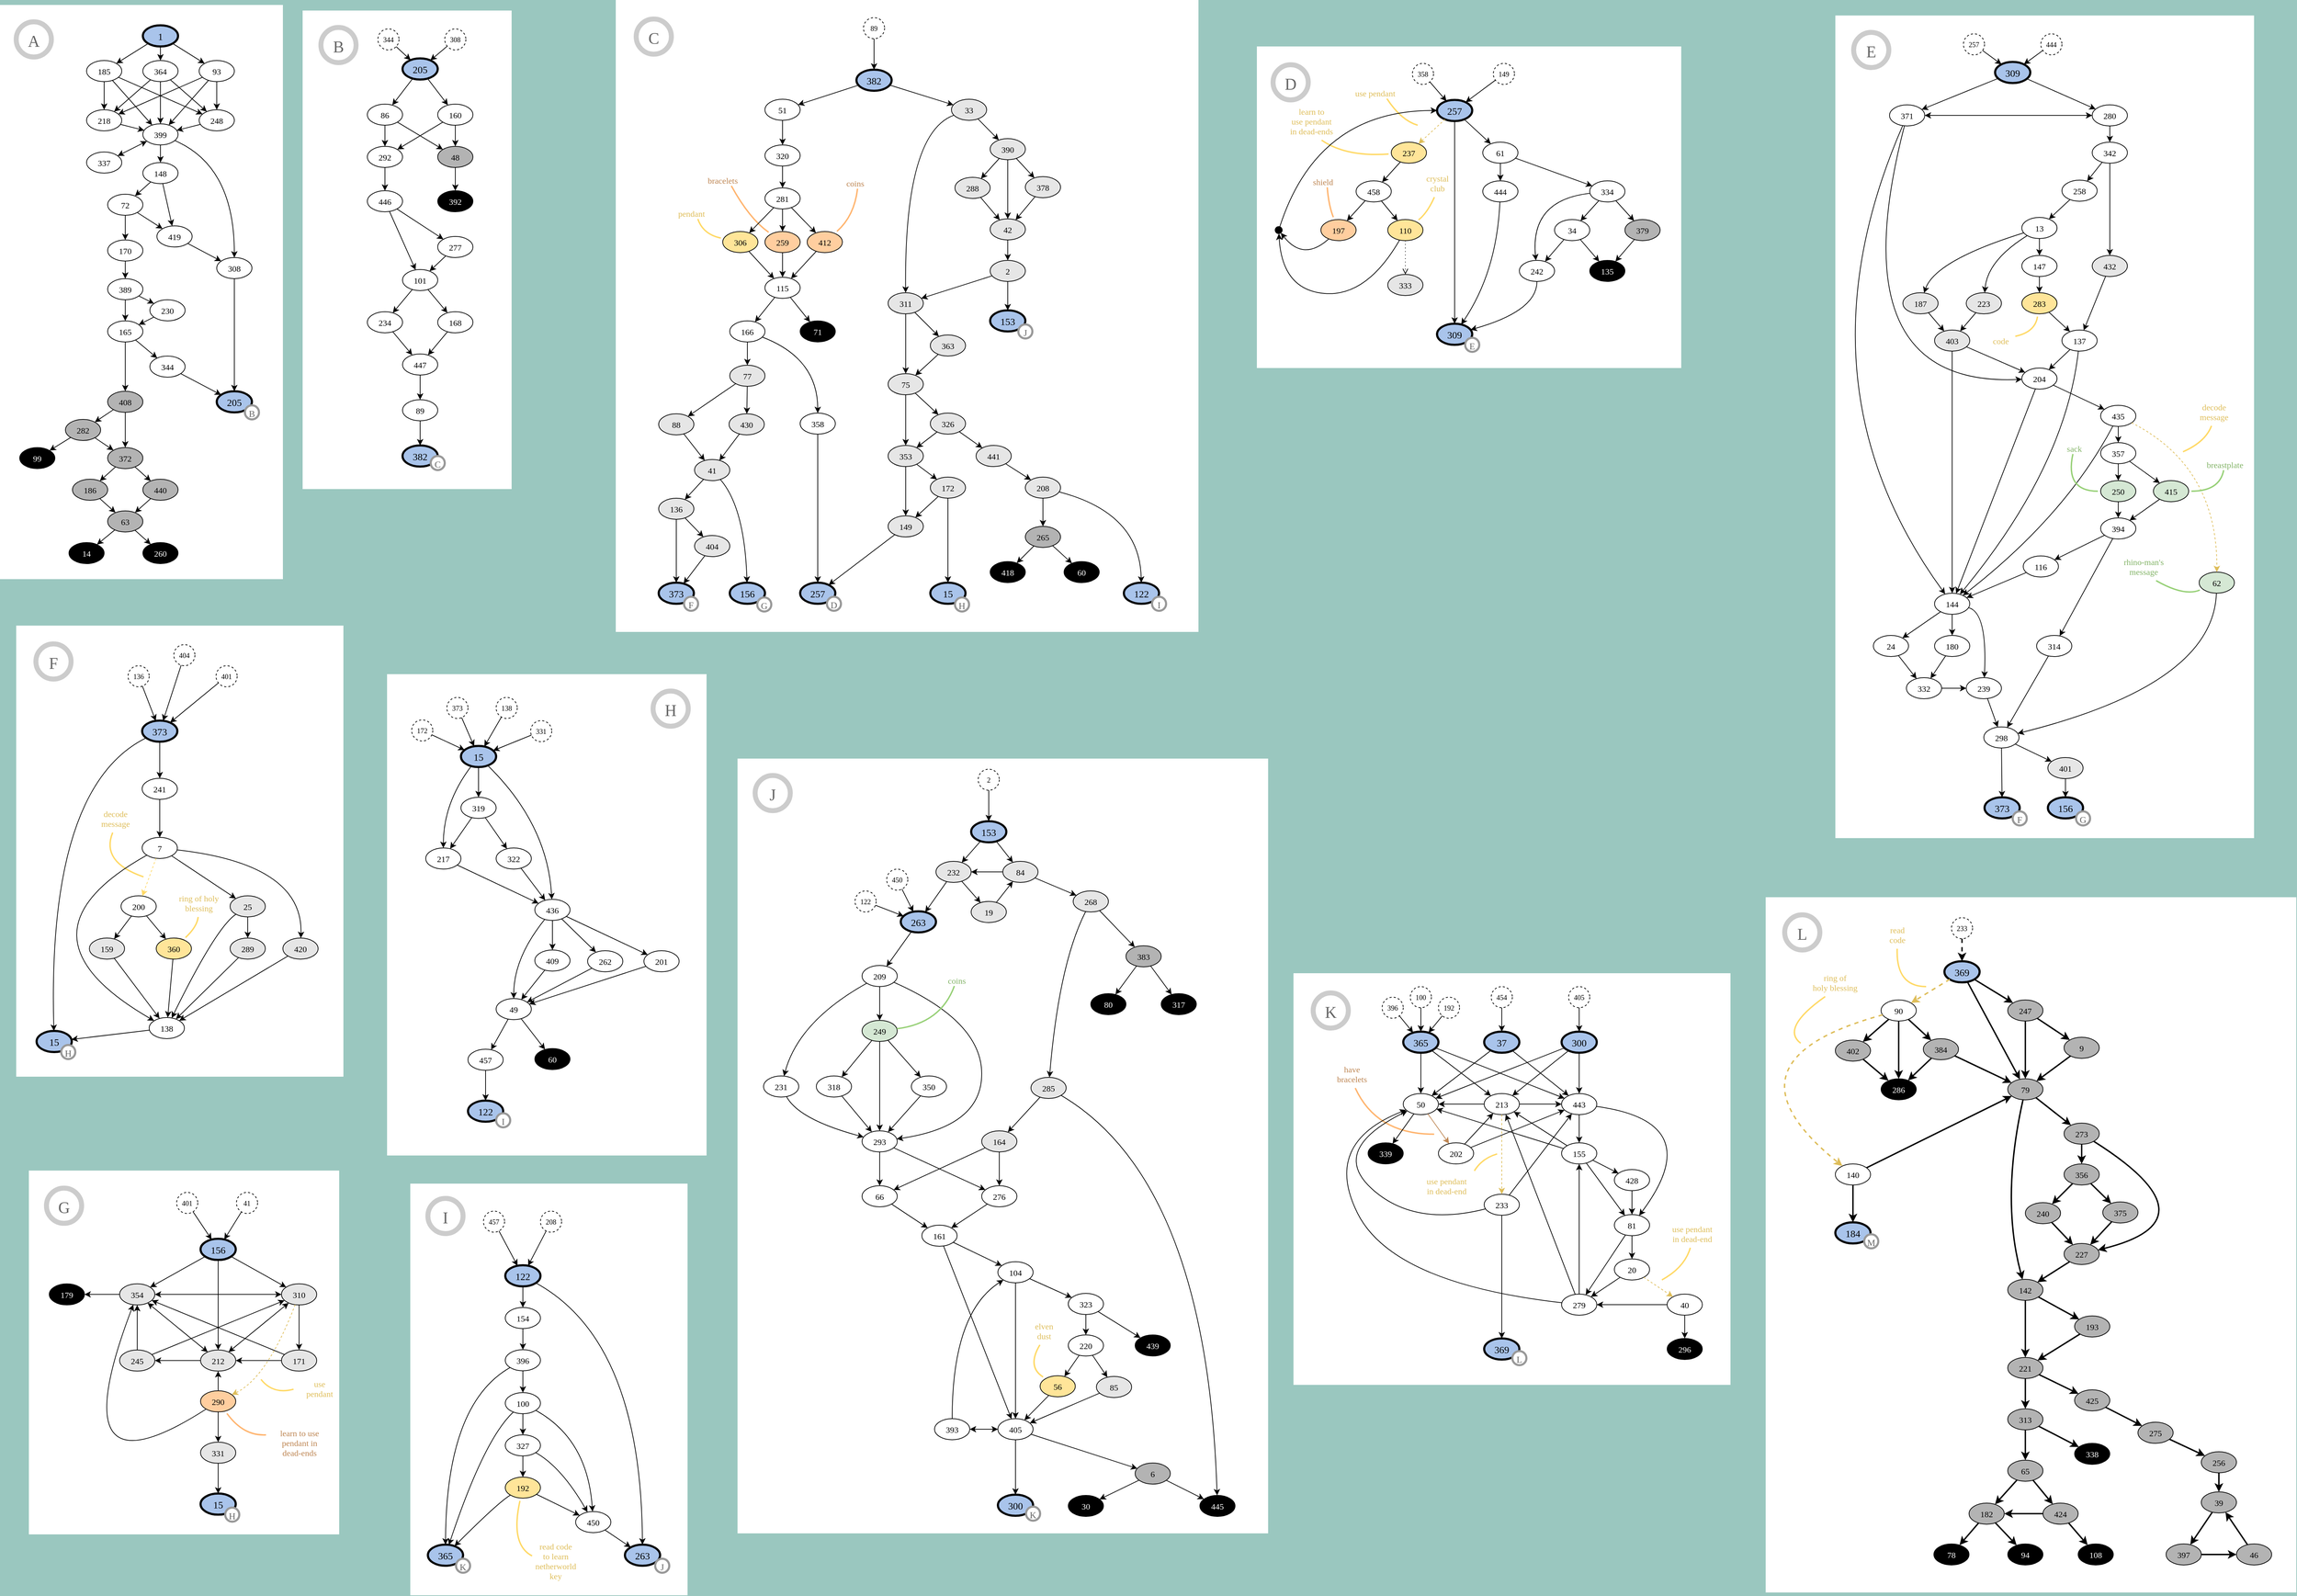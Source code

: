 <mxfile userAgent="Mozilla/5.0 (Macintosh; Intel Mac OS X 10_10_5) AppleWebKit/537.36 (KHTML, like Gecko) Chrome/45.0.245.85 Safari/537.36" type="dropbox"><diagram><mxGraphModel dx="794" dy="549" grid="0" gridSize="10" guides="1" tooltips="1" connect="0" fold="1" page="1" pageScale="1" pageWidth="826" pageHeight="1169" background="#9AC7BF" math="0"><root><mxCell id="0"/><mxCell id="1" parent="0"/><mxCell id="948" value="" style="group" parent="1" vertex="1" connectable="0"><mxGeometry x="610" y="1693" width="394" height="585" as="geometry"/></mxCell><mxCell id="938" value="" style="strokeColor=none;strokeWidth=5;fillColor=#ffffff;fontFamily=Weeblescript;fontSize=23;fontColor=#666666;rounded=0;" parent="948" vertex="1"><mxGeometry width="394" height="585" as="geometry"/></mxCell><mxCell id="587" value="122" style="ellipse;direction=east;fontFamily=Weeblescript;fillColor=#A9C4EB;strokeWidth=3;fontStyle=0;fontSize=14;" parent="948" vertex="1"><mxGeometry x="135" y="116" width="50" height="30" as="geometry"/></mxCell><mxCell id="588" value="457" style="ellipse;direction=east;fontFamily=Weeblescript;fontSize=10;dashed=1;perimeterSpacing=0;" parent="948" vertex="1"><mxGeometry x="104" y="39.0" width="30" height="30" as="geometry"/></mxCell><mxCell id="589" style="edgeStyle=none;curved=1;startArrow=none;startFill=0;endArrow=classic;endFill=1;strokeColor=#000000;strokeWidth=1;fontFamily=Weeblescript;fontSize=13;fontColor=#FFFFFF;" parent="948" source="588" target="587" edge="1"><mxGeometry relative="1" as="geometry"/></mxCell><mxCell id="590" value="208" style="ellipse;direction=east;fontFamily=Weeblescript;fontSize=10;dashed=1;perimeterSpacing=0;" parent="948" vertex="1"><mxGeometry x="185" y="39" width="30" height="30" as="geometry"/></mxCell><mxCell id="591" style="edgeStyle=none;curved=1;startArrow=none;startFill=0;endArrow=classic;endFill=1;strokeColor=#000000;strokeWidth=1;fontFamily=Weeblescript;fontSize=13;fontColor=#FFFFFF;" parent="948" source="590" target="587" edge="1"><mxGeometry relative="1" as="geometry"/></mxCell><mxCell id="592" value="154" style="ellipse;direction=east;fontFamily=Weeblescript;" parent="948" vertex="1"><mxGeometry x="135" y="176" width="50" height="30" as="geometry"/></mxCell><mxCell id="593" value="396" style="ellipse;direction=east;fontFamily=Weeblescript;" parent="948" vertex="1"><mxGeometry x="135" y="236" width="50" height="30" as="geometry"/></mxCell><mxCell id="594" value="365" style="ellipse;direction=east;fontFamily=Weeblescript;fontSize=14;fontStyle=0;strokeWidth=3;fillColor=#A9C4EB;" parent="948" vertex="1"><mxGeometry x="25" y="513" width="50" height="30" as="geometry"/></mxCell><mxCell id="595" value="100" style="ellipse;direction=east;fontFamily=Weeblescript;" parent="948" vertex="1"><mxGeometry x="135" y="297" width="50" height="30" as="geometry"/></mxCell><mxCell id="596" value="327" style="ellipse;direction=east;fontFamily=Weeblescript;" parent="948" vertex="1"><mxGeometry x="135" y="357" width="50" height="30" as="geometry"/></mxCell><mxCell id="597" value="192" style="ellipse;direction=east;fontFamily=Weeblescript;fillColor=#FFE599;" parent="948" vertex="1"><mxGeometry x="135" y="417" width="50" height="30" as="geometry"/></mxCell><mxCell id="598" value="450" style="ellipse;direction=east;fontFamily=Weeblescript;" parent="948" vertex="1"><mxGeometry x="235" y="466" width="50" height="30" as="geometry"/></mxCell><mxCell id="599" value="263" style="ellipse;direction=east;fontFamily=Weeblescript;fillColor=#A9C4EB;strokeWidth=3;fontStyle=0;fontSize=14;" parent="948" vertex="1"><mxGeometry x="305" y="513" width="50" height="30" as="geometry"/></mxCell><mxCell id="600" style="edgeStyle=none;curved=1;startArrow=none;startFill=0;endArrow=classic;endFill=1;strokeColor=#000000;strokeWidth=1;fontFamily=Weeblescript;fontSize=13;fontColor=#FFFFFF;" parent="948" source="587" target="592" edge="1"><mxGeometry relative="1" as="geometry"/></mxCell><mxCell id="601" style="edgeStyle=none;curved=1;startArrow=none;startFill=0;endArrow=classic;endFill=1;strokeColor=#000000;strokeWidth=1;fontFamily=Weeblescript;fontSize=13;fontColor=#FFFFFF;" parent="948" source="587" target="599" edge="1"><mxGeometry relative="1" as="geometry"><Array as="points"><mxPoint x="328" y="223"/></Array></mxGeometry></mxCell><mxCell id="602" style="edgeStyle=none;curved=1;startArrow=none;startFill=0;endArrow=classic;endFill=1;strokeColor=#000000;strokeWidth=1;fontFamily=Weeblescript;fontSize=13;fontColor=#FFFFFF;" parent="948" source="592" target="593" edge="1"><mxGeometry relative="1" as="geometry"/></mxCell><mxCell id="603" style="edgeStyle=none;curved=1;startArrow=none;startFill=0;endArrow=classic;endFill=1;strokeColor=#000000;strokeWidth=1;fontFamily=Weeblescript;fontSize=13;fontColor=#FFFFFF;" parent="948" source="593" target="594" edge="1"><mxGeometry relative="1" as="geometry"><Array as="points"><mxPoint x="51" y="313"/></Array></mxGeometry></mxCell><mxCell id="604" style="edgeStyle=none;curved=1;startArrow=none;startFill=0;endArrow=classic;endFill=1;strokeColor=#000000;strokeWidth=1;fontFamily=Weeblescript;fontSize=13;fontColor=#FFFFFF;" parent="948" source="593" target="595" edge="1"><mxGeometry relative="1" as="geometry"/></mxCell><mxCell id="605" style="edgeStyle=none;curved=1;startArrow=none;startFill=0;endArrow=classic;endFill=1;strokeColor=#000000;strokeWidth=1;fontFamily=Weeblescript;fontSize=13;fontColor=#FFFFFF;" parent="948" source="595" target="594" edge="1"><mxGeometry relative="1" as="geometry"><Array as="points"><mxPoint x="105" y="363"/></Array></mxGeometry></mxCell><mxCell id="606" style="edgeStyle=none;curved=1;startArrow=none;startFill=0;endArrow=classic;endFill=1;strokeColor=#000000;strokeWidth=1;fontFamily=Weeblescript;fontSize=13;fontColor=#FFFFFF;" parent="948" source="595" target="596" edge="1"><mxGeometry relative="1" as="geometry"/></mxCell><mxCell id="607" style="edgeStyle=none;curved=1;startArrow=none;startFill=0;endArrow=classic;endFill=1;strokeColor=#000000;strokeWidth=1;fontFamily=Weeblescript;fontSize=13;fontColor=#FFFFFF;" parent="948" source="595" target="598" edge="1"><mxGeometry relative="1" as="geometry"><Array as="points"><mxPoint x="252" y="363"/></Array></mxGeometry></mxCell><mxCell id="608" style="edgeStyle=none;curved=1;startArrow=none;startFill=0;endArrow=classic;endFill=1;strokeColor=#000000;strokeWidth=1;fontFamily=Weeblescript;fontSize=13;fontColor=#FFFFFF;" parent="948" source="596" target="597" edge="1"><mxGeometry relative="1" as="geometry"/></mxCell><mxCell id="609" style="edgeStyle=none;curved=1;startArrow=none;startFill=0;endArrow=classic;endFill=1;strokeColor=#000000;strokeWidth=1;fontFamily=Weeblescript;fontSize=13;fontColor=#FFFFFF;" parent="948" source="597" target="598" edge="1"><mxGeometry relative="1" as="geometry"/></mxCell><mxCell id="610" style="edgeStyle=none;curved=1;startArrow=none;startFill=0;endArrow=classic;endFill=1;strokeColor=#000000;strokeWidth=1;fontFamily=Weeblescript;fontSize=13;fontColor=#FFFFFF;" parent="948" source="597" target="594" edge="1"><mxGeometry relative="1" as="geometry"><Array as="points"><mxPoint x="125" y="453"/></Array></mxGeometry></mxCell><mxCell id="611" style="edgeStyle=none;curved=1;startArrow=none;startFill=0;endArrow=classic;endFill=1;strokeColor=#000000;strokeWidth=1;fontFamily=Weeblescript;fontSize=13;fontColor=#FFFFFF;" parent="948" source="596" target="598" edge="1"><mxGeometry relative="1" as="geometry"><Array as="points"><mxPoint x="215" y="403"/></Array></mxGeometry></mxCell><mxCell id="612" style="edgeStyle=none;curved=1;startArrow=none;startFill=0;endArrow=classic;endFill=1;strokeColor=#000000;strokeWidth=1;fontFamily=Weeblescript;fontSize=13;fontColor=#FFFFFF;" parent="948" source="598" target="599" edge="1"><mxGeometry relative="1" as="geometry"/></mxCell><mxCell id="615" value="I" style="ellipse;direction=east;fontFamily=Weeblescript;strokeColor=#CCCCCC;strokeWidth=7;fontSize=23;labelBackgroundColor=none;fontColor=#666666;" parent="948" vertex="1"><mxGeometry x="25" y="21" width="50" height="50" as="geometry"/></mxCell><mxCell id="818" value="J" style="ellipse;direction=east;fontFamily=Weeblescript;strokeColor=#999999;strokeWidth=3;fontSize=13;labelPosition=center;verticalLabelPosition=middle;align=center;verticalAlign=middle;spacingTop=2;fontColor=#666666;" parent="948" vertex="1"><mxGeometry x="348" y="533" width="20" height="20" as="geometry"/></mxCell><mxCell id="819" value="K" style="ellipse;direction=east;fontFamily=Weeblescript;strokeColor=#999999;strokeWidth=3;fontSize=13;labelPosition=center;verticalLabelPosition=middle;align=center;verticalAlign=middle;spacingTop=2;fontColor=#666666;" parent="948" vertex="1"><mxGeometry x="65" y="533" width="20" height="20" as="geometry"/></mxCell><mxCell id="1292" value="read code&#xa;to learn&#xa;netherworld&#xa;key" style="text;resizable=0;autosize=1;align=center;verticalAlign=top;spacingTop=-4;points=[];fontFamily=Weeblescript;perimeterSpacing=3;fontColor=#DEBD59;" parent="948" vertex="1"><mxGeometry x="99.724" y="506.161" width="214" height="14" as="geometry"/></mxCell><mxCell id="1293" style="edgeStyle=none;curved=1;html=0;startArrow=none;startFill=0;endArrow=none;endFill=0;strokeColor=#FFD966;strokeWidth=2;fontFamily=Weeblescript;fontSize=23;fontColor=#75A15C;targetPerimeterSpacing=4;exitX=0.347;exitY=1.292;exitPerimeter=0;" parent="948" source="1292" target="597" edge="1"><mxGeometry relative="1" as="geometry"><Array as="points"><mxPoint x="142" y="513"/></Array></mxGeometry></mxCell><mxCell id="949" value="" style="group" parent="1" vertex="1" connectable="0"><mxGeometry x="577" y="969" width="454" height="684" as="geometry"/></mxCell><mxCell id="939" value="" style="strokeColor=none;strokeWidth=5;fillColor=#ffffff;fontFamily=Weeblescript;fontSize=23;fontColor=#666666;rounded=0;" parent="949" vertex="1"><mxGeometry width="454" height="684" as="geometry"/></mxCell><mxCell id="542" value="15" style="ellipse;direction=east;fontFamily=Weeblescript;fillColor=#A9C4EB;strokeWidth=3;fontStyle=0;fontSize=14;" parent="949" vertex="1"><mxGeometry x="105" y="102" width="50" height="30" as="geometry"/></mxCell><mxCell id="543" value="217" style="ellipse;direction=east;fontFamily=Weeblescript;" parent="949" vertex="1"><mxGeometry x="55" y="247" width="50" height="30" as="geometry"/></mxCell><mxCell id="544" value="319" style="ellipse;direction=east;fontFamily=Weeblescript;" parent="949" vertex="1"><mxGeometry x="105" y="175" width="50" height="30" as="geometry"/></mxCell><mxCell id="545" value="436" style="ellipse;direction=east;fontFamily=Weeblescript;" parent="949" vertex="1"><mxGeometry x="210" y="320" width="50" height="30" as="geometry"/></mxCell><mxCell id="548" value="322" style="ellipse;direction=east;fontFamily=Weeblescript;" parent="949" vertex="1"><mxGeometry x="155" y="247" width="50" height="30" as="geometry"/></mxCell><mxCell id="549" value="49" style="ellipse;direction=east;fontFamily=Weeblescript;" parent="949" vertex="1"><mxGeometry x="155" y="461" width="50" height="30" as="geometry"/></mxCell><mxCell id="550" value="409" style="ellipse;direction=east;fontFamily=Weeblescript;" parent="949" vertex="1"><mxGeometry x="210" y="392" width="50" height="30" as="geometry"/></mxCell><mxCell id="551" value="262" style="ellipse;direction=east;fontFamily=Weeblescript;" parent="949" vertex="1"><mxGeometry x="285" y="393" width="50" height="30" as="geometry"/></mxCell><mxCell id="552" value="201" style="ellipse;direction=east;fontFamily=Weeblescript;" parent="949" vertex="1"><mxGeometry x="365" y="393" width="50" height="30" as="geometry"/></mxCell><mxCell id="555" value="60" style="ellipse;direction=east;fontFamily=Weeblescript;fillColor=#000000;fontColor=#FFFFFF;" parent="949" vertex="1"><mxGeometry x="210" y="532" width="50" height="30" as="geometry"/></mxCell><mxCell id="556" value="457" style="ellipse;direction=east;fontFamily=Weeblescript;" parent="949" vertex="1"><mxGeometry x="115" y="533" width="50" height="30" as="geometry"/></mxCell><mxCell id="557" value="122" style="ellipse;direction=east;fontFamily=Weeblescript;fillColor=#A9C4EB;strokeWidth=3;fontStyle=0;fontSize=14;" parent="949" vertex="1"><mxGeometry x="115" y="606" width="50" height="30" as="geometry"/></mxCell><mxCell id="558" style="edgeStyle=none;curved=1;startArrow=none;startFill=0;endArrow=classic;endFill=1;strokeColor=#000000;strokeWidth=1;fontFamily=Weeblescript;fontSize=13;fontColor=#FFFFFF;" parent="949" source="542" target="544" edge="1"><mxGeometry relative="1" as="geometry"/></mxCell><mxCell id="559" style="edgeStyle=none;curved=1;startArrow=none;startFill=0;endArrow=classic;endFill=1;strokeColor=#000000;strokeWidth=1;fontFamily=Weeblescript;fontSize=13;fontColor=#FFFFFF;" parent="949" source="544" target="543" edge="1"><mxGeometry relative="1" as="geometry"/></mxCell><mxCell id="560" style="edgeStyle=none;curved=1;startArrow=none;startFill=0;endArrow=classic;endFill=1;strokeColor=#000000;strokeWidth=1;fontFamily=Weeblescript;fontSize=13;fontColor=#FFFFFF;" parent="949" source="542" target="543" edge="1"><mxGeometry relative="1" as="geometry"><Array as="points"><mxPoint x="80" y="183"/></Array></mxGeometry></mxCell><mxCell id="561" style="edgeStyle=none;curved=1;startArrow=none;startFill=0;endArrow=classic;endFill=1;strokeColor=#000000;strokeWidth=1;fontFamily=Weeblescript;fontSize=13;fontColor=#FFFFFF;" parent="949" source="542" target="545" edge="1"><mxGeometry relative="1" as="geometry"><Array as="points"><mxPoint x="228" y="213"/></Array></mxGeometry></mxCell><mxCell id="563" style="edgeStyle=none;curved=1;startArrow=none;startFill=0;endArrow=classic;endFill=1;strokeColor=#000000;strokeWidth=1;fontFamily=Weeblescript;fontSize=13;fontColor=#FFFFFF;" parent="949" source="543" target="545" edge="1"><mxGeometry relative="1" as="geometry"/></mxCell><mxCell id="564" style="edgeStyle=none;curved=1;startArrow=none;startFill=0;endArrow=classic;endFill=1;strokeColor=#000000;strokeWidth=1;fontFamily=Weeblescript;fontSize=13;fontColor=#FFFFFF;" parent="949" source="544" target="548" edge="1"><mxGeometry relative="1" as="geometry"/></mxCell><mxCell id="565" style="edgeStyle=none;curved=1;startArrow=none;startFill=0;endArrow=classic;endFill=1;strokeColor=#000000;strokeWidth=1;fontFamily=Weeblescript;fontSize=13;fontColor=#FFFFFF;" parent="949" source="548" target="545" edge="1"><mxGeometry relative="1" as="geometry"/></mxCell><mxCell id="566" style="edgeStyle=none;curved=1;startArrow=none;startFill=0;endArrow=classic;endFill=1;strokeColor=#000000;strokeWidth=1;fontFamily=Weeblescript;fontSize=13;fontColor=#FFFFFF;" parent="949" source="545" target="549" edge="1"><mxGeometry relative="1" as="geometry"><Array as="points"><mxPoint x="180" y="403"/></Array></mxGeometry></mxCell><mxCell id="567" style="edgeStyle=none;curved=1;startArrow=none;startFill=0;endArrow=classic;endFill=1;strokeColor=#000000;strokeWidth=1;fontFamily=Weeblescript;fontSize=13;fontColor=#FFFFFF;" parent="949" source="545" target="550" edge="1"><mxGeometry relative="1" as="geometry"/></mxCell><mxCell id="568" style="edgeStyle=none;curved=1;startArrow=none;startFill=0;endArrow=classic;endFill=1;strokeColor=#000000;strokeWidth=1;fontFamily=Weeblescript;fontSize=13;fontColor=#FFFFFF;" parent="949" source="545" target="551" edge="1"><mxGeometry relative="1" as="geometry"/></mxCell><mxCell id="569" style="edgeStyle=none;curved=1;startArrow=none;startFill=0;endArrow=classic;endFill=1;strokeColor=#000000;strokeWidth=1;fontFamily=Weeblescript;fontSize=13;fontColor=#FFFFFF;" parent="949" source="545" target="552" edge="1"><mxGeometry relative="1" as="geometry"/></mxCell><mxCell id="570" style="edgeStyle=none;curved=1;startArrow=none;startFill=0;endArrow=classic;endFill=1;strokeColor=#000000;strokeWidth=1;fontFamily=Weeblescript;fontSize=13;fontColor=#FFFFFF;" parent="949" source="550" target="549" edge="1"><mxGeometry relative="1" as="geometry"/></mxCell><mxCell id="571" style="edgeStyle=none;curved=1;startArrow=none;startFill=0;endArrow=classic;endFill=1;strokeColor=#000000;strokeWidth=1;fontFamily=Weeblescript;fontSize=13;fontColor=#FFFFFF;" parent="949" source="551" target="549" edge="1"><mxGeometry relative="1" as="geometry"/></mxCell><mxCell id="572" style="edgeStyle=none;curved=1;startArrow=none;startFill=0;endArrow=classic;endFill=1;strokeColor=#000000;strokeWidth=1;fontFamily=Weeblescript;fontSize=13;fontColor=#FFFFFF;" parent="949" source="552" target="549" edge="1"><mxGeometry relative="1" as="geometry"/></mxCell><mxCell id="573" style="edgeStyle=none;curved=1;startArrow=none;startFill=0;endArrow=classic;endFill=1;strokeColor=#000000;strokeWidth=1;fontFamily=Weeblescript;fontSize=13;fontColor=#FFFFFF;" parent="949" source="549" target="555" edge="1"><mxGeometry relative="1" as="geometry"/></mxCell><mxCell id="575" style="edgeStyle=none;curved=1;startArrow=none;startFill=0;endArrow=classic;endFill=1;strokeColor=#000000;strokeWidth=1;fontFamily=Weeblescript;fontSize=13;fontColor=#FFFFFF;" parent="949" source="549" target="556" edge="1"><mxGeometry relative="1" as="geometry"/></mxCell><mxCell id="576" style="edgeStyle=none;curved=1;startArrow=none;startFill=0;endArrow=classic;endFill=1;strokeColor=#000000;strokeWidth=1;fontFamily=Weeblescript;fontSize=13;fontColor=#FFFFFF;" parent="949" source="556" target="557" edge="1"><mxGeometry relative="1" as="geometry"/></mxCell><mxCell id="579" value="172" style="ellipse;direction=east;fontFamily=Weeblescript;fontSize=10;dashed=1;perimeterSpacing=0;" parent="949" vertex="1"><mxGeometry x="35" y="65" width="30" height="30" as="geometry"/></mxCell><mxCell id="580" value="373" style="ellipse;direction=east;fontFamily=Weeblescript;fontSize=10;dashed=1;perimeterSpacing=0;" parent="949" vertex="1"><mxGeometry x="85" y="33" width="30" height="30" as="geometry"/></mxCell><mxCell id="581" value="138" style="ellipse;direction=east;fontFamily=Weeblescript;fontSize=10;dashed=1;perimeterSpacing=0;" parent="949" vertex="1"><mxGeometry x="155" y="33" width="30" height="30" as="geometry"/></mxCell><mxCell id="582" value="331" style="ellipse;direction=east;fontFamily=Weeblescript;fontSize=10;dashed=1;perimeterSpacing=0;" parent="949" vertex="1"><mxGeometry x="204" y="66" width="30" height="30" as="geometry"/></mxCell><mxCell id="583" style="edgeStyle=none;curved=1;startArrow=none;startFill=0;endArrow=classic;endFill=1;strokeColor=#000000;strokeWidth=1;fontFamily=Weeblescript;fontSize=13;fontColor=#FFFFFF;" parent="949" source="579" target="542" edge="1"><mxGeometry relative="1" as="geometry"/></mxCell><mxCell id="584" style="edgeStyle=none;curved=1;startArrow=none;startFill=0;endArrow=classic;endFill=1;strokeColor=#000000;strokeWidth=1;fontFamily=Weeblescript;fontSize=13;fontColor=#FFFFFF;" parent="949" source="580" target="542" edge="1"><mxGeometry relative="1" as="geometry"/></mxCell><mxCell id="585" style="edgeStyle=none;curved=1;startArrow=none;startFill=0;endArrow=classic;endFill=1;strokeColor=#000000;strokeWidth=1;fontFamily=Weeblescript;fontSize=13;fontColor=#FFFFFF;" parent="949" source="581" target="542" edge="1"><mxGeometry relative="1" as="geometry"/></mxCell><mxCell id="586" style="edgeStyle=none;curved=1;startArrow=none;startFill=0;endArrow=classic;endFill=1;strokeColor=#000000;strokeWidth=1;fontFamily=Weeblescript;fontSize=13;fontColor=#FFFFFF;" parent="949" source="582" target="542" edge="1"><mxGeometry relative="1" as="geometry"/></mxCell><mxCell id="614" value="H" style="ellipse;direction=east;fontFamily=Weeblescript;strokeColor=#CCCCCC;strokeWidth=7;fontSize=23;labelBackgroundColor=none;fontColor=#666666;" parent="949" vertex="1"><mxGeometry x="378" y="24" width="50" height="50" as="geometry"/></mxCell><mxCell id="627" value="I" style="ellipse;direction=east;fontFamily=Weeblescript;strokeColor=#999999;strokeWidth=3;fontSize=13;labelPosition=center;verticalLabelPosition=middle;align=center;verticalAlign=middle;spacingTop=2;fontColor=#666666;" parent="949" vertex="1"><mxGeometry x="155" y="624" width="20" height="20" as="geometry"/></mxCell><mxCell id="950" value="" style="group;fontColor=#85B869;verticalAlign=bottom;" parent="1" vertex="1" connectable="0"><mxGeometry x="1075" y="1089" width="754" height="1101" as="geometry"/></mxCell><mxCell id="935" value="" style="strokeColor=none;strokeWidth=5;fillColor=#ffffff;fontFamily=Weeblescript;fontSize=23;fontColor=#666666;rounded=0;" parent="950" vertex="1"><mxGeometry width="754" height="1101" as="geometry"/></mxCell><mxCell id="630" value="153" style="ellipse;direction=east;fontFamily=Weeblescript;fillColor=#A9C4EB;strokeWidth=3;fontStyle=0;fontSize=14;" parent="950" vertex="1"><mxGeometry x="332" y="89" width="50" height="30" as="geometry"/></mxCell><mxCell id="631" value="232" style="ellipse;direction=east;fontFamily=Weeblescript;fillColor=#E6E6E6;" parent="950" vertex="1"><mxGeometry x="282" y="146" width="50" height="30" as="geometry"/></mxCell><mxCell id="632" value="84" style="ellipse;direction=east;fontFamily=Weeblescript;fillColor=#E6E6E6;" parent="950" vertex="1"><mxGeometry x="377" y="146" width="50" height="30" as="geometry"/></mxCell><mxCell id="633" value="19" style="ellipse;direction=east;fontFamily=Weeblescript;fillColor=#E6E6E6;" parent="950" vertex="1"><mxGeometry x="332" y="203" width="50" height="30" as="geometry"/></mxCell><mxCell id="634" value="268" style="ellipse;direction=east;fontFamily=Weeblescript;fillColor=#E6E6E6;" parent="950" vertex="1"><mxGeometry x="477" y="188" width="50" height="30" as="geometry"/></mxCell><mxCell id="635" value="383" style="ellipse;direction=east;fontFamily=Weeblescript;fillColor=#B3B3B3;" parent="950" vertex="1"><mxGeometry x="552" y="266" width="50" height="30" as="geometry"/></mxCell><mxCell id="636" value="285" style="ellipse;direction=east;fontFamily=Weeblescript;fillColor=#E6E6E6;" parent="950" vertex="1"><mxGeometry x="417" y="453" width="50" height="30" as="geometry"/></mxCell><mxCell id="637" value="80" style="ellipse;direction=east;fontFamily=Weeblescript;fillColor=#000000;fontColor=#FFFFFF;" parent="950" vertex="1"><mxGeometry x="502" y="334" width="50" height="30" as="geometry"/></mxCell><mxCell id="638" value="317" style="ellipse;direction=east;fontFamily=Weeblescript;fillColor=#000000;fontColor=#FFFFFF;" parent="950" vertex="1"><mxGeometry x="602" y="334" width="50" height="30" as="geometry"/></mxCell><mxCell id="639" value="445" style="ellipse;direction=east;fontFamily=Weeblescript;fillColor=#000000;fontColor=#FFFFFF;" parent="950" vertex="1"><mxGeometry x="657" y="1047" width="50" height="30" as="geometry"/></mxCell><mxCell id="641" value="263" style="ellipse;direction=east;fontFamily=Weeblescript;fillColor=#A9C4EB;strokeWidth=3;fontStyle=0;fontSize=14;" parent="950" vertex="1"><mxGeometry x="232" y="217" width="50" height="30" as="geometry"/></mxCell><mxCell id="642" style="edgeStyle=none;curved=1;startArrow=none;startFill=0;endArrow=classic;endFill=1;strokeColor=#000000;strokeWidth=1;fontFamily=Weeblescript;fontSize=13;fontColor=#FFFFFF;" parent="950" source="630" target="631" edge="1"><mxGeometry relative="1" as="geometry"/></mxCell><mxCell id="643" style="edgeStyle=none;curved=1;startArrow=none;startFill=0;endArrow=classic;endFill=1;strokeColor=#000000;strokeWidth=1;fontFamily=Weeblescript;fontSize=13;fontColor=#FFFFFF;" parent="950" source="630" target="632" edge="1"><mxGeometry relative="1" as="geometry"/></mxCell><mxCell id="644" style="edgeStyle=none;curved=1;startArrow=none;startFill=0;endArrow=classic;endFill=1;strokeColor=#000000;strokeWidth=1;fontFamily=Weeblescript;fontSize=13;fontColor=#FFFFFF;" parent="950" source="632" target="631" edge="1"><mxGeometry relative="1" as="geometry"/></mxCell><mxCell id="645" style="edgeStyle=none;curved=1;startArrow=none;startFill=0;endArrow=classic;endFill=1;strokeColor=#000000;strokeWidth=1;fontFamily=Weeblescript;fontSize=13;fontColor=#FFFFFF;" parent="950" source="631" target="633" edge="1"><mxGeometry relative="1" as="geometry"/></mxCell><mxCell id="646" style="edgeStyle=none;curved=1;startArrow=none;startFill=0;endArrow=classic;endFill=1;strokeColor=#000000;strokeWidth=1;fontFamily=Weeblescript;fontSize=13;fontColor=#FFFFFF;" parent="950" source="633" target="632" edge="1"><mxGeometry relative="1" as="geometry"/></mxCell><mxCell id="647" style="edgeStyle=none;curved=1;startArrow=none;startFill=0;endArrow=classic;endFill=1;strokeColor=#000000;strokeWidth=1;fontFamily=Weeblescript;fontSize=13;fontColor=#FFFFFF;" parent="950" source="631" target="641" edge="1"><mxGeometry relative="1" as="geometry"/></mxCell><mxCell id="648" style="edgeStyle=none;curved=1;startArrow=none;startFill=0;endArrow=classic;endFill=1;strokeColor=#000000;strokeWidth=1;fontFamily=Weeblescript;fontSize=13;fontColor=#FFFFFF;" parent="950" source="632" target="634" edge="1"><mxGeometry relative="1" as="geometry"/></mxCell><mxCell id="649" style="edgeStyle=none;curved=1;startArrow=none;startFill=0;endArrow=classic;endFill=1;strokeColor=#000000;strokeWidth=1;fontFamily=Weeblescript;fontSize=13;fontColor=#FFFFFF;" parent="950" source="634" target="636" edge="1"><mxGeometry relative="1" as="geometry"><Array as="points"><mxPoint x="457" y="291"/></Array></mxGeometry></mxCell><mxCell id="650" style="edgeStyle=none;curved=1;startArrow=none;startFill=0;endArrow=classic;endFill=1;strokeColor=#000000;strokeWidth=1;fontFamily=Weeblescript;fontSize=13;fontColor=#FFFFFF;" parent="950" source="634" target="635" edge="1"><mxGeometry relative="1" as="geometry"/></mxCell><mxCell id="651" style="edgeStyle=none;curved=1;startArrow=none;startFill=0;endArrow=classic;endFill=1;strokeColor=#000000;strokeWidth=1;fontFamily=Weeblescript;fontSize=13;fontColor=#FFFFFF;" parent="950" source="635" target="637" edge="1"><mxGeometry relative="1" as="geometry"/></mxCell><mxCell id="652" style="edgeStyle=none;curved=1;startArrow=none;startFill=0;endArrow=classic;endFill=1;strokeColor=#000000;strokeWidth=1;fontFamily=Weeblescript;fontSize=13;fontColor=#FFFFFF;" parent="950" source="635" target="638" edge="1"><mxGeometry relative="1" as="geometry"/></mxCell><mxCell id="653" style="edgeStyle=none;curved=1;startArrow=none;startFill=0;endArrow=classic;endFill=1;strokeColor=#000000;strokeWidth=1;fontFamily=Weeblescript;fontSize=13;fontColor=#FFFFFF;" parent="950" source="636" target="639" edge="1"><mxGeometry relative="1" as="geometry"><Array as="points"><mxPoint x="667" y="601"/></Array></mxGeometry></mxCell><mxCell id="657" style="edgeStyle=none;curved=1;startArrow=none;startFill=0;endArrow=classic;endFill=1;strokeColor=#000000;strokeWidth=1;fontFamily=Weeblescript;fontSize=13;fontColor=#FFFFFF;" parent="950" source="636" target="659" edge="1"><mxGeometry relative="1" as="geometry"><mxPoint x="476" y="351" as="targetPoint"/><Array as="points"/></mxGeometry></mxCell><mxCell id="659" value="164" style="ellipse;direction=east;fontFamily=Weeblescript;fillColor=#E6E6E6;fontSize=12;" parent="950" vertex="1"><mxGeometry x="347" y="529" width="50" height="30" as="geometry"/></mxCell><mxCell id="660" value="209" style="ellipse;direction=east;fontFamily=Weeblescript;" parent="950" vertex="1"><mxGeometry x="177" y="294" width="50" height="30" as="geometry"/></mxCell><mxCell id="661" value="231" style="ellipse;direction=east;fontFamily=Weeblescript;" parent="950" vertex="1"><mxGeometry x="37" y="451" width="50" height="30" as="geometry"/></mxCell><mxCell id="662" value="249" style="ellipse;direction=east;fontFamily=Weeblescript;fillColor=#D5E8D4;strokeColor=#000000;" parent="950" vertex="1"><mxGeometry x="177" y="372" width="50" height="30" as="geometry"/></mxCell><mxCell id="663" value="293" style="ellipse;direction=east;fontFamily=Weeblescript;" parent="950" vertex="1"><mxGeometry x="177" y="529" width="50" height="30" as="geometry"/></mxCell><mxCell id="664" value="318" style="ellipse;direction=east;fontFamily=Weeblescript;" parent="950" vertex="1"><mxGeometry x="112" y="451" width="50" height="30" as="geometry"/></mxCell><mxCell id="665" value="350" style="ellipse;direction=east;fontFamily=Weeblescript;" parent="950" vertex="1"><mxGeometry x="247" y="451" width="50" height="30" as="geometry"/></mxCell><mxCell id="666" value="276" style="ellipse;direction=east;fontFamily=Weeblescript;" parent="950" vertex="1"><mxGeometry x="347" y="607" width="50" height="30" as="geometry"/></mxCell><mxCell id="667" value="66" style="ellipse;direction=east;fontFamily=Weeblescript;" parent="950" vertex="1"><mxGeometry x="177" y="607" width="50" height="30" as="geometry"/></mxCell><mxCell id="668" value="161" style="ellipse;direction=east;fontFamily=Weeblescript;" parent="950" vertex="1"><mxGeometry x="262" y="663" width="50" height="30" as="geometry"/></mxCell><mxCell id="669" style="edgeStyle=none;curved=1;startArrow=none;startFill=0;endArrow=classic;endFill=1;strokeColor=#000000;strokeWidth=1;fontFamily=Weeblescript;fontSize=13;fontColor=#FFFFFF;" parent="950" source="641" target="660" edge="1"><mxGeometry relative="1" as="geometry"><mxPoint x="152" y="364" as="sourcePoint"/></mxGeometry></mxCell><mxCell id="670" style="edgeStyle=none;curved=1;startArrow=none;startFill=0;endArrow=classic;endFill=1;strokeColor=#000000;strokeWidth=1;fontFamily=Weeblescript;fontSize=13;fontColor=#FFFFFF;" parent="950" source="660" target="661" edge="1"><mxGeometry relative="1" as="geometry"><Array as="points"><mxPoint x="87" y="373"/></Array></mxGeometry></mxCell><mxCell id="671" style="edgeStyle=none;curved=1;startArrow=none;startFill=0;endArrow=classic;endFill=1;strokeColor=#000000;strokeWidth=1;fontFamily=Weeblescript;fontSize=13;fontColor=#FFFFFF;" parent="950" source="660" target="662" edge="1"><mxGeometry relative="1" as="geometry"/></mxCell><mxCell id="672" style="edgeStyle=none;curved=1;startArrow=none;startFill=0;endArrow=classic;endFill=1;strokeColor=#000000;strokeWidth=1;fontFamily=Weeblescript;fontSize=13;fontColor=#FFFFFF;" parent="950" source="660" target="663" edge="1"><mxGeometry relative="1" as="geometry"><Array as="points"><mxPoint x="347" y="373"/><mxPoint x="347" y="523"/></Array></mxGeometry></mxCell><mxCell id="673" style="edgeStyle=none;curved=1;startArrow=none;startFill=0;endArrow=classic;endFill=1;strokeColor=#000000;strokeWidth=1;fontFamily=Weeblescript;fontSize=13;fontColor=#FFFFFF;" parent="950" source="661" target="663" edge="1"><mxGeometry relative="1" as="geometry"><Array as="points"><mxPoint x="87" y="513"/></Array></mxGeometry></mxCell><mxCell id="674" style="edgeStyle=none;curved=1;startArrow=none;startFill=0;endArrow=classic;endFill=1;strokeColor=#000000;strokeWidth=1;fontFamily=Weeblescript;fontSize=13;fontColor=#FFFFFF;" parent="950" source="662" target="663" edge="1"><mxGeometry relative="1" as="geometry"/></mxCell><mxCell id="675" style="edgeStyle=none;curved=1;startArrow=none;startFill=0;endArrow=classic;endFill=1;strokeColor=#000000;strokeWidth=1;fontFamily=Weeblescript;fontSize=13;fontColor=#FFFFFF;" parent="950" source="662" target="664" edge="1"><mxGeometry relative="1" as="geometry"/></mxCell><mxCell id="676" style="edgeStyle=none;curved=1;startArrow=none;startFill=0;endArrow=classic;endFill=1;strokeColor=#000000;strokeWidth=1;fontFamily=Weeblescript;fontSize=13;fontColor=#FFFFFF;" parent="950" source="664" target="663" edge="1"><mxGeometry relative="1" as="geometry"/></mxCell><mxCell id="677" style="edgeStyle=none;curved=1;startArrow=none;startFill=0;endArrow=classic;endFill=1;strokeColor=#000000;strokeWidth=1;fontFamily=Weeblescript;fontSize=13;fontColor=#FFFFFF;" parent="950" source="662" target="665" edge="1"><mxGeometry relative="1" as="geometry"/></mxCell><mxCell id="678" style="edgeStyle=none;curved=1;startArrow=none;startFill=0;endArrow=classic;endFill=1;strokeColor=#000000;strokeWidth=1;fontFamily=Weeblescript;fontSize=13;fontColor=#FFFFFF;" parent="950" source="665" target="663" edge="1"><mxGeometry relative="1" as="geometry"/></mxCell><mxCell id="679" style="edgeStyle=none;curved=1;startArrow=none;startFill=0;endArrow=classic;endFill=1;strokeColor=#000000;strokeWidth=1;fontFamily=Weeblescript;fontSize=13;fontColor=#FFFFFF;" parent="950" source="663" target="666" edge="1"><mxGeometry relative="1" as="geometry"/></mxCell><mxCell id="680" style="edgeStyle=none;curved=1;startArrow=none;startFill=0;endArrow=classic;endFill=1;strokeColor=#000000;strokeWidth=1;fontFamily=Weeblescript;fontSize=13;fontColor=#FFFFFF;" parent="950" source="663" target="667" edge="1"><mxGeometry relative="1" as="geometry"/></mxCell><mxCell id="681" style="edgeStyle=none;curved=1;startArrow=none;startFill=0;endArrow=classic;endFill=1;strokeColor=#000000;strokeWidth=1;fontFamily=Weeblescript;fontSize=13;fontColor=#FFFFFF;" parent="950" source="659" target="667" edge="1"><mxGeometry relative="1" as="geometry"/></mxCell><mxCell id="682" style="edgeStyle=none;curved=1;startArrow=none;startFill=0;endArrow=classic;endFill=1;strokeColor=#000000;strokeWidth=1;fontFamily=Weeblescript;fontSize=13;fontColor=#FFFFFF;" parent="950" source="659" target="666" edge="1"><mxGeometry relative="1" as="geometry"/></mxCell><mxCell id="683" style="edgeStyle=none;curved=1;startArrow=none;startFill=0;endArrow=classic;endFill=1;strokeColor=#000000;strokeWidth=1;fontFamily=Weeblescript;fontSize=13;fontColor=#FFFFFF;" parent="950" source="667" target="668" edge="1"><mxGeometry relative="1" as="geometry"/></mxCell><mxCell id="686" style="edgeStyle=none;curved=1;exitX=0.5;exitY=0;entryX=0.5;entryY=0;startArrow=none;startFill=0;endArrow=classic;endFill=1;strokeColor=#000000;strokeWidth=1;fontFamily=Weeblescript;fontSize=13;fontColor=#FFFFFF;" parent="950" source="667" target="667" edge="1"><mxGeometry relative="1" as="geometry"/></mxCell><mxCell id="691" value="104" style="ellipse;direction=east;fontFamily=Weeblescript;" parent="950" vertex="1"><mxGeometry x="370" y="715" width="50" height="30" as="geometry"/></mxCell><mxCell id="692" value="323" style="ellipse;direction=east;fontFamily=Weeblescript;" parent="950" vertex="1"><mxGeometry x="470" y="760" width="50" height="30" as="geometry"/></mxCell><mxCell id="693" value="220" style="ellipse;direction=east;fontFamily=Weeblescript;" parent="950" vertex="1"><mxGeometry x="470" y="819" width="50" height="30" as="geometry"/></mxCell><mxCell id="694" value="85" style="ellipse;direction=east;fontFamily=Weeblescript;fillColor=#E6E6E6;" parent="950" vertex="1"><mxGeometry x="510" y="878" width="50" height="30" as="geometry"/></mxCell><mxCell id="695" value="56" style="ellipse;direction=east;fontFamily=Weeblescript;fillColor=#FFE599;" parent="950" vertex="1"><mxGeometry x="430" y="877" width="50" height="30" as="geometry"/></mxCell><mxCell id="696" value="405" style="ellipse;direction=east;fontFamily=Weeblescript;" parent="950" vertex="1"><mxGeometry x="370" y="938" width="50" height="30" as="geometry"/></mxCell><mxCell id="697" value="439" style="ellipse;direction=east;fontFamily=Weeblescript;fillColor=#000000;fontColor=#FFFFFF;" parent="950" vertex="1"><mxGeometry x="565" y="819" width="50" height="30" as="geometry"/></mxCell><mxCell id="698" style="edgeStyle=none;curved=1;startArrow=none;startFill=0;endArrow=classic;endFill=1;strokeColor=#000000;strokeWidth=1;fontFamily=Weeblescript;fontSize=13;fontColor=#FFFFFF;" parent="950" source="668" target="691" edge="1"><mxGeometry relative="1" as="geometry"/></mxCell><mxCell id="700" style="edgeStyle=none;curved=1;startArrow=none;startFill=0;endArrow=classic;endFill=1;strokeColor=#000000;strokeWidth=1;fontFamily=Weeblescript;fontSize=13;fontColor=#FFFFFF;" parent="950" source="668" target="696" edge="1"><mxGeometry relative="1" as="geometry"/></mxCell><mxCell id="701" style="edgeStyle=none;curved=1;startArrow=none;startFill=0;endArrow=classic;endFill=1;strokeColor=#000000;strokeWidth=1;fontFamily=Weeblescript;fontSize=13;fontColor=#FFFFFF;" parent="950" source="691" target="696" edge="1"><mxGeometry relative="1" as="geometry"/></mxCell><mxCell id="703" style="edgeStyle=none;curved=1;startArrow=none;startFill=0;endArrow=classic;endFill=1;strokeColor=#000000;strokeWidth=1;fontFamily=Weeblescript;fontSize=13;fontColor=#FFFFFF;" parent="950" source="691" target="692" edge="1"><mxGeometry relative="1" as="geometry"/></mxCell><mxCell id="704" style="edgeStyle=none;curved=1;startArrow=none;startFill=0;endArrow=classic;endFill=1;strokeColor=#000000;strokeWidth=1;fontFamily=Weeblescript;fontSize=13;fontColor=#FFFFFF;" parent="950" source="692" target="697" edge="1"><mxGeometry relative="1" as="geometry"/></mxCell><mxCell id="705" style="edgeStyle=none;curved=1;startArrow=none;startFill=0;endArrow=classic;endFill=1;strokeColor=#000000;strokeWidth=1;fontFamily=Weeblescript;fontSize=13;fontColor=#FFFFFF;" parent="950" source="692" target="693" edge="1"><mxGeometry relative="1" as="geometry"/></mxCell><mxCell id="706" style="edgeStyle=none;curved=1;startArrow=none;startFill=0;endArrow=classic;endFill=1;strokeColor=#000000;strokeWidth=1;fontFamily=Weeblescript;fontSize=13;fontColor=#FFFFFF;" parent="950" source="693" target="695" edge="1"><mxGeometry relative="1" as="geometry"/></mxCell><mxCell id="707" style="edgeStyle=none;curved=1;startArrow=none;startFill=0;endArrow=classic;endFill=1;strokeColor=#000000;strokeWidth=1;fontFamily=Weeblescript;fontSize=13;fontColor=#FFFFFF;" parent="950" source="693" target="694" edge="1"><mxGeometry relative="1" as="geometry"/></mxCell><mxCell id="708" style="edgeStyle=none;curved=1;startArrow=none;startFill=0;endArrow=classic;endFill=1;strokeColor=#000000;strokeWidth=1;fontFamily=Weeblescript;fontSize=13;fontColor=#FFFFFF;" parent="950" source="695" target="696" edge="1"><mxGeometry relative="1" as="geometry"/></mxCell><mxCell id="709" style="edgeStyle=none;curved=1;startArrow=none;startFill=0;endArrow=classic;endFill=1;strokeColor=#000000;strokeWidth=1;fontFamily=Weeblescript;fontSize=13;fontColor=#FFFFFF;" parent="950" source="694" target="696" edge="1"><mxGeometry relative="1" as="geometry"/></mxCell><mxCell id="710" value="393" style="ellipse;direction=east;fontFamily=Weeblescript;" parent="950" vertex="1"><mxGeometry x="280" y="938" width="50" height="30" as="geometry"/></mxCell><mxCell id="711" style="edgeStyle=none;curved=1;startArrow=classic;startFill=1;endArrow=classic;endFill=1;strokeColor=#000000;strokeWidth=1;fontFamily=Weeblescript;fontSize=13;fontColor=#FFFFFF;" parent="950" source="696" target="710" edge="1"><mxGeometry relative="1" as="geometry"/></mxCell><mxCell id="712" style="edgeStyle=none;curved=1;startArrow=none;startFill=0;endArrow=classic;endFill=1;strokeColor=#000000;strokeWidth=1;fontFamily=Weeblescript;fontSize=13;fontColor=#FFFFFF;" parent="950" source="710" target="691" edge="1"><mxGeometry relative="1" as="geometry"><Array as="points"><mxPoint x="305" y="787"/></Array></mxGeometry></mxCell><mxCell id="715" value="300" style="ellipse;direction=east;fontFamily=Weeblescript;fillColor=#A9C4EB;strokeWidth=3;fontStyle=0;fontSize=14;" parent="950" vertex="1"><mxGeometry x="370" y="1046" width="50" height="30" as="geometry"/></mxCell><mxCell id="716" style="edgeStyle=none;curved=1;startArrow=none;startFill=0;endArrow=classic;endFill=1;strokeColor=#000000;strokeWidth=1;fontFamily=Weeblescript;fontSize=13;fontColor=#FFFFFF;" parent="950" source="696" target="715" edge="1"><mxGeometry relative="1" as="geometry"/></mxCell><mxCell id="717" value="6" style="ellipse;direction=east;fontFamily=Weeblescript;fillColor=#B3B3B3;" parent="950" vertex="1"><mxGeometry x="565" y="1001" width="50" height="30" as="geometry"/></mxCell><mxCell id="718" style="edgeStyle=none;curved=1;startArrow=none;startFill=0;endArrow=classic;endFill=1;strokeColor=#000000;strokeWidth=1;fontFamily=Weeblescript;fontSize=13;fontColor=#FFFFFF;" parent="950" source="696" target="717" edge="1"><mxGeometry relative="1" as="geometry"/></mxCell><mxCell id="719" value="30" style="ellipse;direction=east;fontFamily=Weeblescript;fillColor=#000000;fontColor=#FFFFFF;" parent="950" vertex="1"><mxGeometry x="470" y="1047" width="50" height="30" as="geometry"/></mxCell><mxCell id="720" style="edgeStyle=none;curved=1;startArrow=none;startFill=0;endArrow=classic;endFill=1;strokeColor=#000000;strokeWidth=1;fontFamily=Weeblescript;fontSize=13;fontColor=#FFFFFF;" parent="950" source="717" target="719" edge="1"><mxGeometry relative="1" as="geometry"/></mxCell><mxCell id="721" style="edgeStyle=none;curved=1;startArrow=none;startFill=0;endArrow=classic;endFill=1;strokeColor=#000000;strokeWidth=1;fontFamily=Weeblescript;fontSize=13;fontColor=#FFFFFF;" parent="950" source="717" target="639" edge="1"><mxGeometry relative="1" as="geometry"/></mxCell><mxCell id="723" value="2" style="ellipse;direction=east;fontFamily=Weeblescript;fontSize=10;dashed=1;perimeterSpacing=0;" parent="950" vertex="1"><mxGeometry x="342" y="15" width="30" height="30" as="geometry"/></mxCell><mxCell id="724" style="edgeStyle=none;curved=1;startArrow=none;startFill=0;endArrow=classic;endFill=1;strokeColor=#000000;strokeWidth=1;fontFamily=Weeblescript;fontSize=13;fontColor=#FFFFFF;" parent="950" source="723" target="630" edge="1"><mxGeometry relative="1" as="geometry"/></mxCell><mxCell id="727" value="450" style="ellipse;direction=east;fontFamily=Weeblescript;fontSize=10;dashed=1;perimeterSpacing=0;" parent="950" vertex="1"><mxGeometry x="212" y="157" width="30" height="30" as="geometry"/></mxCell><mxCell id="728" value="122" style="ellipse;direction=east;fontFamily=Weeblescript;fontSize=10;dashed=1;perimeterSpacing=0;" parent="950" vertex="1"><mxGeometry x="167" y="188" width="30" height="30" as="geometry"/></mxCell><mxCell id="729" style="edgeStyle=none;curved=1;startArrow=none;startFill=0;endArrow=classic;endFill=1;strokeColor=#000000;strokeWidth=1;fontFamily=Weeblescript;fontSize=13;fontColor=#FFFFFF;" parent="950" source="727" target="641" edge="1"><mxGeometry relative="1" as="geometry"/></mxCell><mxCell id="730" style="edgeStyle=none;curved=1;startArrow=none;startFill=0;endArrow=classic;endFill=1;strokeColor=#000000;strokeWidth=1;fontFamily=Weeblescript;fontSize=13;fontColor=#FFFFFF;" parent="950" source="728" target="641" edge="1"><mxGeometry relative="1" as="geometry"/></mxCell><mxCell id="731" value="J" style="ellipse;direction=east;fontFamily=Weeblescript;strokeColor=#CCCCCC;strokeWidth=7;fontSize=23;fontColor=#666666;labelBackgroundColor=none;" parent="950" vertex="1"><mxGeometry x="25" y="24" width="50" height="50" as="geometry"/></mxCell><mxCell id="820" value="K" style="ellipse;direction=east;fontFamily=Weeblescript;strokeColor=#999999;strokeWidth=3;fontSize=13;labelPosition=center;verticalLabelPosition=middle;align=center;verticalAlign=middle;spacingTop=2;fontColor=#666666;" parent="950" vertex="1"><mxGeometry x="410" y="1063" width="20" height="20" as="geometry"/></mxCell><mxCell id="912" style="edgeStyle=none;curved=1;startArrow=none;startFill=0;endArrow=classic;endFill=1;strokeColor=#000000;strokeWidth=1;fontFamily=Weeblescript;fontSize=13;fontColor=#FFFFFF;" parent="950" source="666" target="668" edge="1"><mxGeometry relative="1" as="geometry"/></mxCell><mxCell id="1294" value="elven&#xa;dust" style="text;resizable=0;autosize=1;align=center;verticalAlign=bottom;spacingTop=-4;points=[];fontFamily=Weeblescript;perimeterSpacing=3;fontColor=#DEBD59;" parent="950" vertex="1"><mxGeometry x="400.724" y="816.161" width="70" height="14" as="geometry"/></mxCell><mxCell id="1295" style="edgeStyle=none;curved=1;html=0;startArrow=none;startFill=0;endArrow=none;endFill=0;strokeColor=#FFD966;strokeWidth=2;fontFamily=Weeblescript;fontSize=23;fontColor=#75A15C;targetPerimeterSpacing=4;" parent="950" source="1294" target="695" edge="1"><mxGeometry relative="1" as="geometry"><Array as="points"><mxPoint x="411" y="864"/></Array></mxGeometry></mxCell><mxCell id="1311" value="coins" style="text;resizable=0;autosize=1;align=center;verticalAlign=top;spacingTop=-4;points=[];fontFamily=Weeblescript;perimeterSpacing=3;fontColor=#82B366;" parent="950" vertex="1"><mxGeometry x="292.724" y="306.161" width="38" height="14" as="geometry"/></mxCell><mxCell id="1312" style="edgeStyle=none;curved=1;html=0;startArrow=none;startFill=0;endArrow=none;endFill=0;strokeColor=#97D077;strokeWidth=2;fontFamily=Weeblescript;fontSize=23;fontColor=#97D077;" parent="950" source="1311" target="662" edge="1"><mxGeometry relative="1" as="geometry"><Array as="points"><mxPoint x="289" y="376"/></Array></mxGeometry></mxCell><mxCell id="951" value="" style="group" parent="1" vertex="1" connectable="0"><mxGeometry x="1865" y="1394" width="681.724" height="585" as="geometry"/></mxCell><mxCell id="936" value="" style="strokeColor=none;strokeWidth=5;fillColor=#ffffff;fontFamily=Weeblescript;fontSize=23;fontColor=#666666;rounded=0;" parent="951" vertex="1"><mxGeometry width="621" height="585" as="geometry"/></mxCell><mxCell id="738" value="365" style="ellipse;direction=east;fontFamily=Weeblescript;fillColor=#A9C4EB;strokeWidth=3;fontStyle=0;fontSize=14;" parent="951" vertex="1"><mxGeometry x="156" y="83" width="50" height="30" as="geometry"/></mxCell><mxCell id="739" value="300" style="ellipse;direction=east;fontFamily=Weeblescript;fillColor=#A9C4EB;strokeWidth=3;fontStyle=0;fontSize=14;" parent="951" vertex="1"><mxGeometry x="381" y="83" width="50" height="30" as="geometry"/></mxCell><mxCell id="740" value="50" style="ellipse;direction=east;fontFamily=Weeblescript;" parent="951" vertex="1"><mxGeometry x="156" y="171" width="50" height="30" as="geometry"/></mxCell><mxCell id="741" value="213" style="ellipse;direction=east;fontFamily=Weeblescript;" parent="951" vertex="1"><mxGeometry x="271" y="171" width="50" height="30" as="geometry"/></mxCell><mxCell id="742" value="443" style="ellipse;direction=east;fontFamily=Weeblescript;" parent="951" vertex="1"><mxGeometry x="381" y="171" width="50" height="30" as="geometry"/></mxCell><mxCell id="743" value="202" style="ellipse;direction=east;fontFamily=Weeblescript;" parent="951" vertex="1"><mxGeometry x="206" y="241" width="50" height="30" as="geometry"/></mxCell><mxCell id="744" value="339" style="ellipse;direction=east;fontFamily=Weeblescript;fillColor=#000000;fontColor=#FFFFFF;" parent="951" vertex="1"><mxGeometry x="106" y="241" width="50" height="30" as="geometry"/></mxCell><mxCell id="745" value="233" style="ellipse;direction=east;fontFamily=Weeblescript;" parent="951" vertex="1"><mxGeometry x="271" y="314" width="50" height="30" as="geometry"/></mxCell><mxCell id="746" value="155" style="ellipse;direction=east;fontFamily=Weeblescript;" parent="951" vertex="1"><mxGeometry x="381" y="241" width="50" height="30" as="geometry"/></mxCell><mxCell id="747" value="81" style="ellipse;direction=east;fontFamily=Weeblescript;" parent="951" vertex="1"><mxGeometry x="456" y="343" width="50" height="30" as="geometry"/></mxCell><mxCell id="748" value="279" style="ellipse;direction=east;fontFamily=Weeblescript;" parent="951" vertex="1"><mxGeometry x="381" y="456" width="50" height="30" as="geometry"/></mxCell><mxCell id="749" value="20" style="ellipse;direction=east;fontFamily=Weeblescript;" parent="951" vertex="1"><mxGeometry x="456" y="406" width="50" height="30" as="geometry"/></mxCell><mxCell id="750" value="428" style="ellipse;direction=east;fontFamily=Weeblescript;" parent="951" vertex="1"><mxGeometry x="456" y="279" width="50" height="30" as="geometry"/></mxCell><mxCell id="751" value="40" style="ellipse;direction=east;fontFamily=Weeblescript;" parent="951" vertex="1"><mxGeometry x="531" y="456" width="50" height="30" as="geometry"/></mxCell><mxCell id="752" value="296" style="ellipse;direction=east;fontFamily=Weeblescript;fillColor=#000000;fontColor=#FFFFFF;" parent="951" vertex="1"><mxGeometry x="531" y="519" width="50" height="30" as="geometry"/></mxCell><mxCell id="753" style="edgeStyle=none;curved=1;startArrow=none;startFill=0;endArrow=classic;endFill=1;strokeColor=#000000;strokeWidth=1;fontFamily=Weeblescript;fontSize=13;fontColor=#FFFFFF;" parent="951" source="738" target="740" edge="1"><mxGeometry relative="1" as="geometry"/></mxCell><mxCell id="754" style="edgeStyle=none;curved=1;startArrow=none;startFill=0;endArrow=classic;endFill=1;strokeColor=#000000;strokeWidth=1;fontFamily=Weeblescript;fontSize=13;fontColor=#FFFFFF;" parent="951" source="738" target="741" edge="1"><mxGeometry relative="1" as="geometry"/></mxCell><mxCell id="755" style="edgeStyle=none;curved=1;startArrow=none;startFill=0;endArrow=classic;endFill=1;strokeColor=#000000;strokeWidth=1;fontFamily=Weeblescript;fontSize=13;fontColor=#FFFFFF;" parent="951" source="738" target="742" edge="1"><mxGeometry relative="1" as="geometry"/></mxCell><mxCell id="756" style="edgeStyle=none;curved=1;startArrow=none;startFill=0;endArrow=classic;endFill=1;strokeColor=#000000;strokeWidth=1;fontFamily=Weeblescript;fontSize=13;fontColor=#FFFFFF;" parent="951" source="739" target="740" edge="1"><mxGeometry relative="1" as="geometry"/></mxCell><mxCell id="757" style="edgeStyle=none;curved=1;startArrow=none;startFill=0;endArrow=classic;endFill=1;strokeColor=#000000;strokeWidth=1;fontFamily=Weeblescript;fontSize=13;fontColor=#FFFFFF;" parent="951" source="739" target="741" edge="1"><mxGeometry relative="1" as="geometry"/></mxCell><mxCell id="758" style="edgeStyle=none;curved=1;startArrow=none;startFill=0;endArrow=classic;endFill=1;strokeColor=#000000;strokeWidth=1;fontFamily=Weeblescript;fontSize=13;fontColor=#FFFFFF;" parent="951" source="739" target="742" edge="1"><mxGeometry relative="1" as="geometry"/></mxCell><mxCell id="759" style="edgeStyle=none;curved=1;startArrow=none;startFill=0;endArrow=classic;endFill=1;strokeColor=#BD8552;strokeWidth=1;fontFamily=Weeblescript;fontSize=13;fontColor=#FFFFFF;" parent="951" source="740" target="743" edge="1"><mxGeometry relative="1" as="geometry"/></mxCell><mxCell id="760" style="edgeStyle=none;curved=1;startArrow=none;startFill=0;endArrow=classic;endFill=1;strokeColor=#000000;strokeWidth=1;fontFamily=Weeblescript;fontSize=13;fontColor=#FFFFFF;" parent="951" source="743" target="741" edge="1"><mxGeometry relative="1" as="geometry"/></mxCell><mxCell id="761" style="edgeStyle=none;curved=1;startArrow=none;startFill=0;endArrow=classic;endFill=1;strokeColor=#000000;strokeWidth=1;fontFamily=Weeblescript;fontSize=13;fontColor=#FFFFFF;" parent="951" source="743" target="742" edge="1"><mxGeometry relative="1" as="geometry"/></mxCell><mxCell id="762" style="edgeStyle=none;curved=1;startArrow=none;startFill=0;endArrow=classic;endFill=1;strokeColor=#000000;strokeWidth=1;fontFamily=Weeblescript;fontSize=13;fontColor=#FFFFFF;" parent="951" source="741" target="740" edge="1"><mxGeometry relative="1" as="geometry"/></mxCell><mxCell id="764" style="edgeStyle=none;curved=1;startArrow=none;startFill=0;endArrow=classic;endFill=1;strokeColor=#000000;strokeWidth=1;fontFamily=Weeblescript;fontSize=13;fontColor=#FFFFFF;" parent="951" source="741" target="742" edge="1"><mxGeometry relative="1" as="geometry"/></mxCell><mxCell id="766" style="edgeStyle=none;curved=1;startArrow=none;startFill=0;endArrow=classic;endFill=1;strokeColor=#DEBD59;strokeWidth=1;fontFamily=Weeblescript;fontSize=13;fontColor=#FFFFFF;dashed=1;" parent="951" source="741" target="745" edge="1"><mxGeometry relative="1" as="geometry"/></mxCell><mxCell id="767" style="edgeStyle=none;curved=1;startArrow=none;startFill=0;endArrow=classic;endFill=1;strokeColor=#000000;strokeWidth=1;fontFamily=Weeblescript;fontSize=13;fontColor=#FFFFFF;" parent="951" source="745" target="742" edge="1"><mxGeometry relative="1" as="geometry"/></mxCell><mxCell id="769" style="edgeStyle=none;curved=1;startArrow=none;startFill=0;endArrow=classic;endFill=1;strokeColor=#000000;strokeWidth=1;fontFamily=Weeblescript;fontSize=13;fontColor=#FFFFFF;" parent="951" source="742" target="746" edge="1"><mxGeometry relative="1" as="geometry"/></mxCell><mxCell id="770" style="edgeStyle=none;curved=1;startArrow=none;startFill=0;endArrow=classic;endFill=1;strokeColor=#000000;strokeWidth=1;fontFamily=Weeblescript;fontSize=13;fontColor=#FFFFFF;" parent="951" source="742" target="747" edge="1"><mxGeometry relative="1" as="geometry"><Array as="points"><mxPoint x="591" y="211"/></Array></mxGeometry></mxCell><mxCell id="771" style="edgeStyle=none;curved=1;startArrow=none;startFill=0;endArrow=classic;endFill=1;strokeColor=#000000;strokeWidth=1;fontFamily=Weeblescript;fontSize=13;fontColor=#FFFFFF;" parent="951" source="746" target="747" edge="1"><mxGeometry relative="1" as="geometry"/></mxCell><mxCell id="772" style="edgeStyle=none;curved=1;startArrow=none;startFill=0;endArrow=classic;endFill=1;strokeColor=#000000;strokeWidth=1;fontFamily=Weeblescript;fontSize=13;fontColor=#FFFFFF;" parent="951" source="747" target="748" edge="1"><mxGeometry relative="1" as="geometry"/></mxCell><mxCell id="773" style="edgeStyle=none;curved=1;startArrow=none;startFill=0;endArrow=classic;endFill=1;strokeColor=#000000;strokeWidth=1;fontFamily=Weeblescript;fontSize=13;fontColor=#FFFFFF;" parent="951" source="748" target="741" edge="1"><mxGeometry relative="1" as="geometry"/></mxCell><mxCell id="774" style="edgeStyle=none;curved=1;startArrow=none;startFill=0;endArrow=classic;endFill=1;strokeColor=#000000;strokeWidth=1;fontFamily=Weeblescript;fontSize=13;fontColor=#FFFFFF;" parent="951" source="748" target="746" edge="1"><mxGeometry relative="1" as="geometry"/></mxCell><mxCell id="775" style="edgeStyle=none;curved=1;startArrow=none;startFill=0;endArrow=classic;endFill=1;strokeColor=#000000;strokeWidth=1;fontFamily=Weeblescript;fontSize=13;fontColor=#FFFFFF;" parent="951" source="747" target="749" edge="1"><mxGeometry relative="1" as="geometry"/></mxCell><mxCell id="776" style="edgeStyle=none;curved=1;startArrow=none;startFill=0;endArrow=classic;endFill=1;strokeColor=#000000;strokeWidth=1;fontFamily=Weeblescript;fontSize=13;fontColor=#FFFFFF;" parent="951" source="749" target="748" edge="1"><mxGeometry relative="1" as="geometry"/></mxCell><mxCell id="777" style="edgeStyle=none;curved=1;startArrow=none;startFill=0;endArrow=classic;endFill=1;strokeColor=#000000;strokeWidth=1;fontFamily=Weeblescript;fontSize=13;fontColor=#FFFFFF;" parent="951" source="751" target="748" edge="1"><mxGeometry relative="1" as="geometry"/></mxCell><mxCell id="778" style="edgeStyle=none;curved=1;startArrow=none;startFill=0;endArrow=classic;endFill=1;strokeColor=#DEBD59;strokeWidth=1;fontFamily=Weeblescript;fontSize=13;fontColor=#FFFFFF;dashed=1;" parent="951" source="749" target="751" edge="1"><mxGeometry relative="1" as="geometry"/></mxCell><mxCell id="779" style="edgeStyle=none;curved=1;startArrow=none;startFill=0;endArrow=classic;endFill=1;strokeColor=#000000;strokeWidth=1;fontFamily=Weeblescript;fontSize=13;fontColor=#FFFFFF;" parent="951" source="746" target="750" edge="1"><mxGeometry relative="1" as="geometry"/></mxCell><mxCell id="780" style="edgeStyle=none;curved=1;startArrow=none;startFill=0;endArrow=classic;endFill=1;strokeColor=#000000;strokeWidth=1;fontFamily=Weeblescript;fontSize=13;fontColor=#FFFFFF;" parent="951" source="750" target="747" edge="1"><mxGeometry relative="1" as="geometry"/></mxCell><mxCell id="781" style="edgeStyle=none;curved=1;startArrow=none;startFill=0;endArrow=classic;endFill=1;strokeColor=#000000;strokeWidth=1;fontFamily=Weeblescript;fontSize=13;fontColor=#FFFFFF;" parent="951" source="751" target="752" edge="1"><mxGeometry relative="1" as="geometry"/></mxCell><mxCell id="784" style="edgeStyle=none;curved=1;startArrow=none;startFill=0;endArrow=classic;endFill=1;strokeColor=#000000;strokeWidth=1;fontFamily=Weeblescript;fontSize=13;fontColor=#FFFFFF;" parent="951" source="746" target="741" edge="1"><mxGeometry relative="1" as="geometry"/></mxCell><mxCell id="785" style="edgeStyle=none;curved=1;startArrow=none;startFill=0;endArrow=classic;endFill=1;strokeColor=#000000;strokeWidth=1;fontFamily=Weeblescript;fontSize=13;fontColor=#FFFFFF;" parent="951" source="746" target="740" edge="1"><mxGeometry relative="1" as="geometry"/></mxCell><mxCell id="789" value="369" style="ellipse;direction=east;fontFamily=Weeblescript;fillColor=#A9C4EB;strokeWidth=3;fontStyle=0;fontSize=14;" parent="951" vertex="1"><mxGeometry x="271" y="519" width="50" height="30" as="geometry"/></mxCell><mxCell id="790" style="edgeStyle=none;curved=1;startArrow=none;startFill=0;endArrow=classic;endFill=1;strokeColor=#000000;strokeWidth=1;fontFamily=Weeblescript;fontSize=13;fontColor=#FFFFFF;" parent="951" source="745" target="789" edge="1"><mxGeometry relative="1" as="geometry"/></mxCell><mxCell id="791" value="K" style="ellipse;direction=east;fontFamily=Weeblescript;strokeColor=#CCCCCC;strokeWidth=7;fontSize=23;fontColor=#666666;labelBackgroundColor=none;" parent="951" vertex="1"><mxGeometry x="28" y="28" width="50" height="50" as="geometry"/></mxCell><mxCell id="792" value="405" style="ellipse;direction=east;fontFamily=Weeblescript;fontSize=10;dashed=1;perimeterSpacing=0;" parent="951" vertex="1"><mxGeometry x="391" y="19" width="30" height="30" as="geometry"/></mxCell><mxCell id="793" value="396" style="ellipse;direction=east;fontFamily=Weeblescript;fontSize=10;dashed=1;perimeterSpacing=0;" parent="951" vertex="1"><mxGeometry x="126" y="34" width="30" height="30" as="geometry"/></mxCell><mxCell id="794" value="100" style="ellipse;direction=east;fontFamily=Weeblescript;fontSize=10;dashed=1;perimeterSpacing=0;" parent="951" vertex="1"><mxGeometry x="166" y="19" width="30" height="30" as="geometry"/></mxCell><mxCell id="795" value="192" style="ellipse;direction=east;fontFamily=Weeblescript;fontSize=10;dashed=1;perimeterSpacing=0;" parent="951" vertex="1"><mxGeometry x="206" y="34" width="30" height="30" as="geometry"/></mxCell><mxCell id="796" style="edgeStyle=none;curved=1;startArrow=none;startFill=0;endArrow=classic;endFill=1;strokeColor=#000000;strokeWidth=1;fontFamily=Weeblescript;fontSize=13;fontColor=#FFFFFF;" parent="951" source="793" target="738" edge="1"><mxGeometry relative="1" as="geometry"/></mxCell><mxCell id="797" style="edgeStyle=none;curved=1;startArrow=none;startFill=0;endArrow=classic;endFill=1;strokeColor=#000000;strokeWidth=1;fontFamily=Weeblescript;fontSize=13;fontColor=#FFFFFF;" parent="951" source="794" target="738" edge="1"><mxGeometry relative="1" as="geometry"/></mxCell><mxCell id="798" style="edgeStyle=none;curved=1;startArrow=none;startFill=0;endArrow=classic;endFill=1;strokeColor=#000000;strokeWidth=1;fontFamily=Weeblescript;fontSize=13;fontColor=#FFFFFF;" parent="951" source="795" target="738" edge="1"><mxGeometry relative="1" as="geometry"/></mxCell><mxCell id="799" style="edgeStyle=none;curved=1;startArrow=none;startFill=0;endArrow=classic;endFill=1;strokeColor=#000000;strokeWidth=1;fontFamily=Weeblescript;fontSize=13;fontColor=#FFFFFF;" parent="951" source="792" target="739" edge="1"><mxGeometry relative="1" as="geometry"/></mxCell><mxCell id="806" value="454" style="ellipse;direction=east;fontFamily=Weeblescript;fontSize=10;dashed=1;perimeterSpacing=0;" parent="951" vertex="1"><mxGeometry x="281" y="19" width="30" height="30" as="geometry"/></mxCell><mxCell id="808" style="edgeStyle=none;curved=1;startArrow=none;startFill=0;endArrow=classic;endFill=1;strokeColor=#000000;strokeWidth=1;fontFamily=Weeblescript;fontSize=13;fontColor=#FFFFFF;" parent="951" source="810" target="740" edge="1"><mxGeometry relative="1" as="geometry"/></mxCell><mxCell id="809" style="edgeStyle=none;curved=1;startArrow=none;startFill=0;endArrow=classic;endFill=1;strokeColor=#000000;strokeWidth=1;fontFamily=Weeblescript;fontSize=13;fontColor=#FFFFFF;" parent="951" source="810" target="742" edge="1"><mxGeometry relative="1" as="geometry"><mxPoint x="311" y="111" as="sourcePoint"/></mxGeometry></mxCell><mxCell id="810" value="37" style="ellipse;direction=east;fontFamily=Weeblescript;fillColor=#A9C4EB;strokeWidth=3;fontStyle=0;fontSize=14;" parent="951" vertex="1"><mxGeometry x="271" y="83" width="50" height="30" as="geometry"/></mxCell><mxCell id="812" style="edgeStyle=none;curved=1;startArrow=none;startFill=0;endArrow=classic;endFill=1;strokeColor=#000000;strokeWidth=1;fontFamily=Weeblescript;fontSize=13;fontColor=#FFFFFF;" parent="951" source="806" target="810" edge="1"><mxGeometry relative="1" as="geometry"/></mxCell><mxCell id="911" value="L" style="ellipse;direction=east;fontFamily=Weeblescript;strokeColor=#999999;strokeWidth=3;fontSize=13;labelPosition=center;verticalLabelPosition=middle;align=center;verticalAlign=middle;spacingTop=2;fontColor=#666666;" parent="951" vertex="1"><mxGeometry x="311" y="537" width="20" height="20" as="geometry"/></mxCell><mxCell id="1296" value="use pendant&#xa;in dead-end" style="text;resizable=0;autosize=1;align=center;verticalAlign=top;spacingTop=-4;points=[];fontFamily=Weeblescript;perimeterSpacing=3;fontColor=#DEBD59;" parent="951" vertex="1"><mxGeometry x="139.724" y="286.161" width="156" height="14" as="geometry"/></mxCell><mxCell id="1297" value="use pendant&#xa;in dead-end" style="text;resizable=0;autosize=1;align=center;verticalAlign=bottom;spacingTop=-4;points=[];fontFamily=Weeblescript;perimeterSpacing=3;fontColor=#DEBD59;" parent="951" vertex="1"><mxGeometry x="488.724" y="373.161" width="156" height="14" as="geometry"/></mxCell><mxCell id="1298" style="edgeStyle=none;curved=1;html=0;entryX=0.466;entryY=0.439;entryPerimeter=0;startArrow=none;startFill=0;endArrow=none;endFill=0;strokeColor=#FFD966;strokeWidth=2;fontFamily=Weeblescript;fontSize=23;fontColor=#75A15C;exitX=0.414;exitY=0.48;exitPerimeter=0;" parent="951" source="936" target="936" edge="1"><mxGeometry relative="1" as="geometry"><Array as="points"><mxPoint x="268" y="263"/></Array></mxGeometry></mxCell><mxCell id="1299" style="edgeStyle=none;curved=1;html=0;entryX=0.843;entryY=0.745;entryPerimeter=0;startArrow=none;startFill=0;endArrow=none;endFill=0;strokeColor=#FFD966;strokeWidth=2;fontFamily=Weeblescript;fontSize=23;fontColor=#75A15C;" parent="951" source="1297" target="936" edge="1"><mxGeometry relative="1" as="geometry"><Array as="points"><mxPoint x="556" y="418"/></Array></mxGeometry></mxCell><mxCell id="1307" value="have&#xa;bracelets" style="text;resizable=0;autosize=1;align=center;verticalAlign=bottom;spacingTop=-4;points=[];fontFamily=Weeblescript;perimeterSpacing=3;fontColor=#BD8552;" parent="951" vertex="1"><mxGeometry x="36.724" y="146.161" width="93" height="14" as="geometry"/></mxCell><mxCell id="1308" style="edgeStyle=none;curved=1;html=0;entryX=0.322;entryY=0.391;entryPerimeter=0;startArrow=none;startFill=0;endArrow=none;endFill=0;strokeColor=#FFB570;strokeWidth=2;fontFamily=Weeblescript;fontSize=23;fontColor=#666666;labelBorderColor=none;" parent="951" source="1307" target="936" edge="1"><mxGeometry relative="1" as="geometry"><Array as="points"><mxPoint x="118" y="229"/></Array></mxGeometry></mxCell><mxCell id="765" style="edgeStyle=none;curved=1;startArrow=none;startFill=0;endArrow=classic;endFill=1;strokeColor=#000000;strokeWidth=1;fontFamily=Weeblescript;fontSize=13;fontColor=#FFFFFF;" parent="951" source="740" target="744" edge="1"><mxGeometry relative="1" as="geometry"/></mxCell><mxCell id="768" style="edgeStyle=none;curved=1;startArrow=none;startFill=0;endArrow=classic;endFill=1;strokeColor=#000000;strokeWidth=1;fontFamily=Weeblescript;fontSize=13;fontColor=#FFFFFF;" parent="951" source="745" target="740" edge="1"><mxGeometry relative="1" as="geometry"><Array as="points"><mxPoint x="171" y="361"/><mxPoint x="51" y="251"/></Array></mxGeometry></mxCell><mxCell id="786" style="edgeStyle=none;curved=1;startArrow=none;startFill=0;endArrow=classic;endFill=1;strokeColor=#000000;strokeWidth=1;fontFamily=Weeblescript;fontSize=13;fontColor=#FFFFFF;" parent="951" source="748" target="740" edge="1"><mxGeometry relative="1" as="geometry"><Array as="points"><mxPoint x="141" y="441"/><mxPoint x="41" y="241"/></Array></mxGeometry></mxCell><mxCell id="952" value="" style="group;verticalAlign=bottom;" parent="1" vertex="1" connectable="0"><mxGeometry x="2460" y="1286" width="830" height="988" as="geometry"/></mxCell><mxCell id="937" value="" style="strokeColor=none;strokeWidth=5;fillColor=#ffffff;fontFamily=Weeblescript;fontSize=23;fontColor=#666666;rounded=0;" parent="952" vertex="1"><mxGeometry x="76" width="754" height="988" as="geometry"/></mxCell><mxCell id="825" value="369" style="ellipse;direction=east;fontFamily=Weeblescript;fillColor=#A9C4EB;strokeWidth=3;fontStyle=0;fontSize=14;" parent="952" vertex="1"><mxGeometry x="330" y="91" width="50" height="30" as="geometry"/></mxCell><mxCell id="826" value="90" style="ellipse;direction=east;fontFamily=Weeblescript;" parent="952" vertex="1"><mxGeometry x="240" y="146" width="50" height="30" as="geometry"/></mxCell><mxCell id="827" value="402" style="ellipse;direction=east;fontFamily=Weeblescript;fillColor=#B3B3B3;" parent="952" vertex="1"><mxGeometry x="175" y="203" width="50" height="30" as="geometry"/></mxCell><mxCell id="829" value="384" style="ellipse;direction=east;fontFamily=Weeblescript;fillColor=#B3B3B3;" parent="952" vertex="1"><mxGeometry x="300" y="201" width="50" height="30" as="geometry"/></mxCell><mxCell id="830" value="140" style="ellipse;direction=east;fontFamily=Weeblescript;" parent="952" vertex="1"><mxGeometry x="175" y="379" width="50" height="30" as="geometry"/></mxCell><mxCell id="831" value="79" style="ellipse;direction=east;fontFamily=Weeblescript;fillColor=#B3B3B3;" parent="952" vertex="1"><mxGeometry x="420" y="258" width="50" height="30" as="geometry"/></mxCell><mxCell id="832" value="247" style="ellipse;direction=east;fontFamily=Weeblescript;fillColor=#B3B3B3;" parent="952" vertex="1"><mxGeometry x="420" y="146" width="50" height="30" as="geometry"/></mxCell><mxCell id="833" value="9" style="ellipse;direction=east;fontFamily=Weeblescript;fillColor=#B3B3B3;" parent="952" vertex="1"><mxGeometry x="500" y="199" width="50" height="30" as="geometry"/></mxCell><mxCell id="834" value="142" style="ellipse;direction=east;fontFamily=Weeblescript;fillColor=#B3B3B3;" parent="952" vertex="1"><mxGeometry x="420" y="543" width="50" height="30" as="geometry"/></mxCell><mxCell id="835" value="193" style="ellipse;direction=east;fontFamily=Weeblescript;fillColor=#B3B3B3;" parent="952" vertex="1"><mxGeometry x="515" y="595" width="50" height="30" as="geometry"/></mxCell><mxCell id="836" value="221" style="ellipse;direction=east;fontFamily=Weeblescript;fillColor=#B3B3B3;" parent="952" vertex="1"><mxGeometry x="420" y="654" width="50" height="30" as="geometry"/></mxCell><mxCell id="837" value="273" style="ellipse;direction=east;fontFamily=Weeblescript;fillColor=#B3B3B3;" parent="952" vertex="1"><mxGeometry x="500" y="321" width="50" height="30" as="geometry"/></mxCell><mxCell id="838" value="227" style="ellipse;direction=east;fontFamily=Weeblescript;fillColor=#B3B3B3;" parent="952" vertex="1"><mxGeometry x="500" y="492" width="50" height="30" as="geometry"/></mxCell><mxCell id="839" value="356" style="ellipse;direction=east;fontFamily=Weeblescript;fillColor=#B3B3B3;" parent="952" vertex="1"><mxGeometry x="500" y="379" width="50" height="30" as="geometry"/></mxCell><mxCell id="840" value="240" style="ellipse;direction=east;fontFamily=Weeblescript;fillColor=#B3B3B3;" parent="952" vertex="1"><mxGeometry x="445" y="434" width="50" height="30" as="geometry"/></mxCell><mxCell id="841" value="375" style="ellipse;direction=east;fontFamily=Weeblescript;fillColor=#B3B3B3;" parent="952" vertex="1"><mxGeometry x="555" y="433" width="50" height="30" as="geometry"/></mxCell><mxCell id="842" value="286" style="ellipse;direction=east;fontFamily=Weeblescript;fillColor=#000000;fontColor=#FFFFFF;" parent="952" vertex="1"><mxGeometry x="240" y="258" width="50" height="30" as="geometry"/></mxCell><mxCell id="843" style="edgeStyle=none;curved=1;startArrow=none;startFill=0;endArrow=classic;endFill=1;strokeColor=#000000;strokeWidth=2;fontFamily=Weeblescript;fontSize=13;fontColor=#FFFFFF;" parent="952" source="825" target="831" edge="1"><mxGeometry relative="1" as="geometry"/></mxCell><mxCell id="844" style="edgeStyle=none;curved=1;startArrow=none;startFill=0;endArrow=classic;endFill=1;strokeColor=#000000;strokeWidth=2;fontFamily=Weeblescript;fontSize=13;fontColor=#FFFFFF;" parent="952" source="825" target="832" edge="1"><mxGeometry relative="1" as="geometry"/></mxCell><mxCell id="845" style="edgeStyle=none;curved=1;startArrow=none;startFill=0;endArrow=classic;endFill=1;strokeColor=#000000;strokeWidth=2;fontFamily=Weeblescript;fontSize=13;fontColor=#FFFFFF;" parent="952" source="832" target="831" edge="1"><mxGeometry relative="1" as="geometry"/></mxCell><mxCell id="846" style="edgeStyle=none;curved=1;startArrow=none;startFill=0;endArrow=classic;endFill=1;strokeColor=#000000;strokeWidth=2;fontFamily=Weeblescript;fontSize=13;fontColor=#FFFFFF;" parent="952" source="832" target="833" edge="1"><mxGeometry relative="1" as="geometry"/></mxCell><mxCell id="847" style="edgeStyle=none;curved=1;startArrow=none;startFill=0;endArrow=classic;endFill=1;strokeColor=#000000;strokeWidth=2;fontFamily=Weeblescript;fontSize=13;fontColor=#FFFFFF;" parent="952" source="833" target="831" edge="1"><mxGeometry relative="1" as="geometry"/></mxCell><mxCell id="848" style="edgeStyle=none;curved=1;startArrow=none;startFill=0;endArrow=classic;endFill=1;strokeColor=#000000;strokeWidth=2;fontFamily=Weeblescript;fontSize=13;fontColor=#FFFFFF;" parent="952" source="829" target="831" edge="1"><mxGeometry relative="1" as="geometry"/></mxCell><mxCell id="849" style="edgeStyle=none;curved=1;startArrow=none;startFill=0;endArrow=classic;endFill=1;strokeColor=#DEBD59;strokeWidth=2;fontFamily=Weeblescript;fontSize=13;fontColor=#FFFFFF;dashed=1;" parent="952" source="825" target="826" edge="1"><mxGeometry relative="1" as="geometry"/></mxCell><mxCell id="850" style="edgeStyle=none;curved=1;startArrow=none;startFill=0;endArrow=classic;endFill=1;strokeColor=#000000;strokeWidth=2;fontFamily=Weeblescript;fontSize=13;fontColor=#FFFFFF;" parent="952" source="826" target="827" edge="1"><mxGeometry relative="1" as="geometry"/></mxCell><mxCell id="851" style="edgeStyle=none;curved=1;startArrow=none;startFill=0;endArrow=classic;endFill=1;strokeColor=#000000;strokeWidth=2;fontFamily=Weeblescript;fontSize=13;fontColor=#FFFFFF;" parent="952" source="826" target="842" edge="1"><mxGeometry relative="1" as="geometry"/></mxCell><mxCell id="852" style="edgeStyle=none;curved=1;startArrow=none;startFill=0;endArrow=classic;endFill=1;strokeColor=#000000;strokeWidth=2;fontFamily=Weeblescript;fontSize=13;fontColor=#FFFFFF;" parent="952" source="826" target="829" edge="1"><mxGeometry relative="1" as="geometry"/></mxCell><mxCell id="853" style="edgeStyle=none;curved=1;startArrow=none;startFill=0;endArrow=classic;endFill=1;strokeColor=#DEBD59;strokeWidth=2;fontFamily=Weeblescript;fontSize=13;fontColor=#FFFFFF;dashed=1;" parent="952" source="826" target="830" edge="1"><mxGeometry relative="1" as="geometry"><Array as="points"><mxPoint y="233"/></Array></mxGeometry></mxCell><mxCell id="854" style="edgeStyle=none;curved=1;startArrow=none;startFill=0;endArrow=classic;endFill=1;strokeColor=#000000;strokeWidth=2;fontFamily=Weeblescript;fontSize=13;fontColor=#FFFFFF;" parent="952" source="827" target="842" edge="1"><mxGeometry relative="1" as="geometry"/></mxCell><mxCell id="855" style="edgeStyle=none;curved=1;startArrow=none;startFill=0;endArrow=classic;endFill=1;strokeColor=#000000;strokeWidth=2;fontFamily=Weeblescript;fontSize=13;fontColor=#FFFFFF;" parent="952" source="829" target="842" edge="1"><mxGeometry relative="1" as="geometry"/></mxCell><mxCell id="856" style="edgeStyle=none;curved=1;startArrow=none;startFill=0;endArrow=classic;endFill=1;strokeColor=#000000;strokeWidth=2;fontFamily=Weeblescript;fontSize=13;fontColor=#FFFFFF;" parent="952" source="830" target="831" edge="1"><mxGeometry relative="1" as="geometry"/></mxCell><mxCell id="858" style="edgeStyle=none;curved=1;startArrow=none;startFill=0;endArrow=classic;endFill=1;strokeColor=#000000;strokeWidth=2;fontFamily=Weeblescript;fontSize=13;fontColor=#FFFFFF;" parent="952" source="831" target="837" edge="1"><mxGeometry relative="1" as="geometry"/></mxCell><mxCell id="859" style="edgeStyle=none;curved=1;startArrow=none;startFill=0;endArrow=classic;endFill=1;strokeColor=#000000;strokeWidth=2;fontFamily=Weeblescript;fontSize=13;fontColor=#FFFFFF;" parent="952" source="837" target="839" edge="1"><mxGeometry relative="1" as="geometry"/></mxCell><mxCell id="860" style="edgeStyle=none;curved=1;startArrow=none;startFill=0;endArrow=classic;endFill=1;strokeColor=#000000;strokeWidth=2;fontFamily=Weeblescript;fontSize=13;fontColor=#FFFFFF;" parent="952" source="837" target="838" edge="1"><mxGeometry relative="1" as="geometry"><Array as="points"><mxPoint x="720" y="459"/></Array></mxGeometry></mxCell><mxCell id="861" style="edgeStyle=none;curved=1;startArrow=none;startFill=0;endArrow=classic;endFill=1;strokeColor=#000000;strokeWidth=2;fontFamily=Weeblescript;fontSize=13;fontColor=#FFFFFF;" parent="952" source="839" target="840" edge="1"><mxGeometry relative="1" as="geometry"/></mxCell><mxCell id="862" style="edgeStyle=none;curved=1;startArrow=none;startFill=0;endArrow=classic;endFill=1;strokeColor=#000000;strokeWidth=2;fontFamily=Weeblescript;fontSize=13;fontColor=#FFFFFF;" parent="952" source="839" target="841" edge="1"><mxGeometry relative="1" as="geometry"/></mxCell><mxCell id="863" style="edgeStyle=none;curved=1;startArrow=none;startFill=0;endArrow=classic;endFill=1;strokeColor=#000000;strokeWidth=2;fontFamily=Weeblescript;fontSize=13;fontColor=#FFFFFF;" parent="952" source="840" target="838" edge="1"><mxGeometry relative="1" as="geometry"/></mxCell><mxCell id="864" style="edgeStyle=none;curved=1;startArrow=none;startFill=0;endArrow=classic;endFill=1;strokeColor=#000000;strokeWidth=2;fontFamily=Weeblescript;fontSize=13;fontColor=#FFFFFF;" parent="952" source="841" target="838" edge="1"><mxGeometry relative="1" as="geometry"/></mxCell><mxCell id="865" style="edgeStyle=none;curved=1;startArrow=none;startFill=0;endArrow=classic;endFill=1;strokeColor=#000000;strokeWidth=2;fontFamily=Weeblescript;fontSize=13;fontColor=#FFFFFF;" parent="952" source="838" target="834" edge="1"><mxGeometry relative="1" as="geometry"/></mxCell><mxCell id="866" style="edgeStyle=none;curved=1;startArrow=none;startFill=0;endArrow=classic;endFill=1;strokeColor=#000000;strokeWidth=2;fontFamily=Weeblescript;fontSize=13;fontColor=#FFFFFF;" parent="952" source="831" target="834" edge="1"><mxGeometry relative="1" as="geometry"><Array as="points"><mxPoint x="410" y="429"/></Array></mxGeometry></mxCell><mxCell id="867" style="edgeStyle=none;curved=1;startArrow=none;startFill=0;endArrow=classic;endFill=1;strokeColor=#000000;strokeWidth=2;fontFamily=Weeblescript;fontSize=13;fontColor=#FFFFFF;" parent="952" source="834" target="835" edge="1"><mxGeometry relative="1" as="geometry"/></mxCell><mxCell id="868" style="edgeStyle=none;curved=1;startArrow=none;startFill=0;endArrow=classic;endFill=1;strokeColor=#000000;strokeWidth=2;fontFamily=Weeblescript;fontSize=13;fontColor=#FFFFFF;" parent="952" source="835" target="836" edge="1"><mxGeometry relative="1" as="geometry"/></mxCell><mxCell id="869" style="edgeStyle=none;curved=1;startArrow=none;startFill=0;endArrow=classic;endFill=1;strokeColor=#000000;strokeWidth=2;fontFamily=Weeblescript;fontSize=13;fontColor=#FFFFFF;" parent="952" source="834" target="836" edge="1"><mxGeometry relative="1" as="geometry"/></mxCell><mxCell id="870" value="425" style="ellipse;direction=east;fontFamily=Weeblescript;fillColor=#B3B3B3;" parent="952" vertex="1"><mxGeometry x="515" y="700" width="50" height="30" as="geometry"/></mxCell><mxCell id="871" value="275" style="ellipse;direction=east;fontFamily=Weeblescript;fillColor=#B3B3B3;" parent="952" vertex="1"><mxGeometry x="605" y="746" width="50" height="30" as="geometry"/></mxCell><mxCell id="872" value="256" style="ellipse;direction=east;fontFamily=Weeblescript;fillColor=#B3B3B3;" parent="952" vertex="1"><mxGeometry x="695" y="788" width="50" height="30" as="geometry"/></mxCell><mxCell id="873" value="39" style="ellipse;direction=east;fontFamily=Weeblescript;fillColor=#B3B3B3;" parent="952" vertex="1"><mxGeometry x="695" y="845" width="50" height="30" as="geometry"/></mxCell><mxCell id="874" value="397" style="ellipse;direction=east;fontFamily=Weeblescript;fillColor=#B3B3B3;" parent="952" vertex="1"><mxGeometry x="645" y="919" width="50" height="30" as="geometry"/></mxCell><mxCell id="875" value="46" style="ellipse;direction=east;fontFamily=Weeblescript;fillColor=#B3B3B3;" parent="952" vertex="1"><mxGeometry x="745" y="919" width="50" height="30" as="geometry"/></mxCell><mxCell id="876" style="edgeStyle=none;curved=1;startArrow=none;startFill=0;endArrow=classic;endFill=1;strokeColor=#000000;strokeWidth=2;fontFamily=Weeblescript;fontSize=13;fontColor=#FFFFFF;" parent="952" source="836" target="870" edge="1"><mxGeometry relative="1" as="geometry"/></mxCell><mxCell id="877" style="edgeStyle=none;curved=1;startArrow=none;startFill=0;endArrow=classic;endFill=1;strokeColor=#000000;strokeWidth=2;fontFamily=Weeblescript;fontSize=13;fontColor=#FFFFFF;" parent="952" source="870" target="871" edge="1"><mxGeometry relative="1" as="geometry"/></mxCell><mxCell id="878" style="edgeStyle=none;curved=1;startArrow=none;startFill=0;endArrow=classic;endFill=1;strokeColor=#000000;strokeWidth=2;fontFamily=Weeblescript;fontSize=13;fontColor=#FFFFFF;" parent="952" source="871" target="872" edge="1"><mxGeometry relative="1" as="geometry"/></mxCell><mxCell id="879" style="edgeStyle=none;curved=1;startArrow=none;startFill=0;endArrow=classic;endFill=1;strokeColor=#000000;strokeWidth=2;fontFamily=Weeblescript;fontSize=13;fontColor=#FFFFFF;" parent="952" source="872" target="873" edge="1"><mxGeometry relative="1" as="geometry"/></mxCell><mxCell id="880" style="edgeStyle=none;curved=1;startArrow=none;startFill=0;endArrow=classic;endFill=1;strokeColor=#000000;strokeWidth=2;fontFamily=Weeblescript;fontSize=13;fontColor=#FFFFFF;" parent="952" source="873" target="874" edge="1"><mxGeometry relative="1" as="geometry"/></mxCell><mxCell id="881" style="edgeStyle=none;curved=1;startArrow=none;startFill=0;endArrow=classic;endFill=1;strokeColor=#000000;strokeWidth=2;fontFamily=Weeblescript;fontSize=13;fontColor=#FFFFFF;" parent="952" source="874" target="875" edge="1"><mxGeometry relative="1" as="geometry"/></mxCell><mxCell id="882" style="edgeStyle=none;curved=1;startArrow=none;startFill=0;endArrow=classic;endFill=1;strokeColor=#000000;strokeWidth=2;fontFamily=Weeblescript;fontSize=13;fontColor=#FFFFFF;" parent="952" source="875" target="873" edge="1"><mxGeometry relative="1" as="geometry"/></mxCell><mxCell id="883" value="313" style="ellipse;direction=east;fontFamily=Weeblescript;fillColor=#B3B3B3;" parent="952" vertex="1"><mxGeometry x="420" y="727" width="50" height="30" as="geometry"/></mxCell><mxCell id="884" value="65" style="ellipse;direction=east;fontFamily=Weeblescript;fillColor=#B3B3B3;" parent="952" vertex="1"><mxGeometry x="420" y="800" width="50" height="30" as="geometry"/></mxCell><mxCell id="885" value="182" style="ellipse;direction=east;fontFamily=Weeblescript;fillColor=#B3B3B3;" parent="952" vertex="1"><mxGeometry x="365" y="861" width="50" height="30" as="geometry"/></mxCell><mxCell id="886" value="424" style="ellipse;direction=east;fontFamily=Weeblescript;fillColor=#B3B3B3;" parent="952" vertex="1"><mxGeometry x="470" y="861" width="50" height="30" as="geometry"/></mxCell><mxCell id="887" value="338" style="ellipse;direction=east;fontFamily=Weeblescript;fillColor=#000000;fontColor=#FFFFFF;" parent="952" vertex="1"><mxGeometry x="515" y="776" width="50" height="30" as="geometry"/></mxCell><mxCell id="888" value="108" style="ellipse;direction=east;fontFamily=Weeblescript;fillColor=#000000;fontColor=#FFFFFF;" parent="952" vertex="1"><mxGeometry x="520" y="919" width="50" height="30" as="geometry"/></mxCell><mxCell id="889" value="94" style="ellipse;direction=east;fontFamily=Weeblescript;fillColor=#000000;fontColor=#FFFFFF;" parent="952" vertex="1"><mxGeometry x="420" y="919" width="50" height="30" as="geometry"/></mxCell><mxCell id="890" value="78" style="ellipse;direction=east;fontFamily=Weeblescript;fillColor=#000000;fontColor=#FFFFFF;" parent="952" vertex="1"><mxGeometry x="315" y="919" width="50" height="30" as="geometry"/></mxCell><mxCell id="891" style="edgeStyle=none;curved=1;startArrow=none;startFill=0;endArrow=classic;endFill=1;strokeColor=#000000;strokeWidth=2;fontFamily=Weeblescript;fontSize=13;fontColor=#FFFFFF;" parent="952" source="836" target="883" edge="1"><mxGeometry relative="1" as="geometry"/></mxCell><mxCell id="892" style="edgeStyle=none;curved=1;startArrow=none;startFill=0;endArrow=classic;endFill=1;strokeColor=#000000;strokeWidth=2;fontFamily=Weeblescript;fontSize=13;fontColor=#FFFFFF;" parent="952" source="883" target="887" edge="1"><mxGeometry relative="1" as="geometry"/></mxCell><mxCell id="893" style="edgeStyle=none;curved=1;startArrow=none;startFill=0;endArrow=classic;endFill=1;strokeColor=#000000;strokeWidth=2;fontFamily=Weeblescript;fontSize=13;fontColor=#FFFFFF;" parent="952" source="883" target="884" edge="1"><mxGeometry relative="1" as="geometry"/></mxCell><mxCell id="894" style="edgeStyle=none;curved=1;startArrow=none;startFill=0;endArrow=classic;endFill=1;strokeColor=#000000;strokeWidth=2;fontFamily=Weeblescript;fontSize=13;fontColor=#FFFFFF;" parent="952" source="884" target="885" edge="1"><mxGeometry relative="1" as="geometry"/></mxCell><mxCell id="895" style="edgeStyle=none;curved=1;startArrow=none;startFill=0;endArrow=classic;endFill=1;strokeColor=#000000;strokeWidth=2;fontFamily=Weeblescript;fontSize=13;fontColor=#FFFFFF;" parent="952" source="884" target="886" edge="1"><mxGeometry relative="1" as="geometry"/></mxCell><mxCell id="896" style="edgeStyle=none;curved=1;startArrow=none;startFill=0;endArrow=classic;endFill=1;strokeColor=#000000;strokeWidth=2;fontFamily=Weeblescript;fontSize=13;fontColor=#FFFFFF;" parent="952" source="886" target="888" edge="1"><mxGeometry relative="1" as="geometry"/></mxCell><mxCell id="897" style="edgeStyle=none;curved=1;startArrow=none;startFill=0;endArrow=classic;endFill=1;strokeColor=#000000;strokeWidth=2;fontFamily=Weeblescript;fontSize=13;fontColor=#FFFFFF;" parent="952" source="886" target="885" edge="1"><mxGeometry relative="1" as="geometry"/></mxCell><mxCell id="898" style="edgeStyle=none;curved=1;startArrow=none;startFill=0;endArrow=classic;endFill=1;strokeColor=#000000;strokeWidth=2;fontFamily=Weeblescript;fontSize=13;fontColor=#FFFFFF;" parent="952" source="885" target="889" edge="1"><mxGeometry relative="1" as="geometry"/></mxCell><mxCell id="899" style="edgeStyle=none;curved=1;startArrow=none;startFill=0;endArrow=classic;endFill=1;strokeColor=#000000;strokeWidth=2;fontFamily=Weeblescript;fontSize=13;fontColor=#FFFFFF;" parent="952" source="885" target="890" edge="1"><mxGeometry relative="1" as="geometry"/></mxCell><mxCell id="905" value="184" style="ellipse;direction=east;fontFamily=Weeblescript;fillColor=#A9C4EB;strokeWidth=3;fontStyle=0;fontSize=14;" parent="952" vertex="1"><mxGeometry x="175" y="462" width="50" height="30" as="geometry"/></mxCell><mxCell id="906" style="edgeStyle=none;curved=1;startArrow=none;startFill=0;endArrow=classic;endFill=1;strokeColor=#000000;strokeWidth=2;fontFamily=Weeblescript;fontSize=13;fontColor=#FFFFFF;" parent="952" source="830" target="905" edge="1"><mxGeometry relative="1" as="geometry"/></mxCell><mxCell id="907" value="233" style="ellipse;direction=east;fontFamily=Weeblescript;fontSize=10;dashed=1;perimeterSpacing=0;" parent="952" vertex="1"><mxGeometry x="340" y="29" width="30" height="30" as="geometry"/></mxCell><mxCell id="909" style="edgeStyle=none;curved=1;dashed=1;startArrow=none;startFill=0;endArrow=classic;endFill=1;strokeColor=#000000;strokeWidth=2;fontFamily=Weeblescript;fontSize=13;fontColor=#FFFFFF;" parent="952" source="907" target="825" edge="1"><mxGeometry relative="1" as="geometry"/></mxCell><mxCell id="910" value="L" style="ellipse;direction=east;fontFamily=Weeblescript;strokeColor=#CCCCCC;strokeWidth=7;fontSize=23;labelBackgroundColor=none;fontColor=#666666;" parent="952" vertex="1"><mxGeometry x="103" y="25" width="50" height="50" as="geometry"/></mxCell><mxCell id="931" value="M" style="ellipse;direction=east;fontFamily=Weeblescript;strokeColor=#999999;strokeWidth=3;fontSize=13;labelPosition=center;verticalLabelPosition=middle;align=center;verticalAlign=middle;spacingTop=2;fontColor=#666666;" parent="952" vertex="1"><mxGeometry x="216" y="479" width="20" height="20" as="geometry"/></mxCell><mxCell id="1300" value="read&#xa;code" style="text;resizable=0;autosize=1;align=center;verticalAlign=bottom;spacingTop=-4;points=[];fontFamily=Weeblescript;perimeterSpacing=3;fontColor=#DEBD59;" parent="952" vertex="1"><mxGeometry x="230.724" y="56.161" width="65" height="14" as="geometry"/></mxCell><mxCell id="1301" style="edgeStyle=none;curved=1;html=0;startArrow=none;startFill=0;endArrow=none;endFill=0;strokeColor=#FFD966;strokeWidth=2;fontFamily=Weeblescript;fontSize=23;fontColor=#75A15C;" parent="952" source="1300" edge="1"><mxGeometry relative="1" as="geometry"><mxPoint x="304" y="127" as="targetPoint"/><Array as="points"><mxPoint x="261" y="127"/></Array></mxGeometry></mxCell><mxCell id="1302" value="ring of&#xa;holy blessing" style="text;resizable=0;autosize=1;align=center;verticalAlign=bottom;spacingTop=-4;points=[];fontFamily=Weeblescript;perimeterSpacing=3;fontColor=#DEBD59;" parent="952" vertex="1"><mxGeometry x="110.724" y="124.161" width="128" height="14" as="geometry"/></mxCell><mxCell id="1303" style="edgeStyle=none;curved=1;html=0;entryX=0.066;entryY=0.21;entryPerimeter=0;startArrow=none;startFill=0;endArrow=none;endFill=0;strokeColor=#FFD966;strokeWidth=2;fontFamily=Weeblescript;fontSize=23;fontColor=#75A15C;" parent="952" source="1302" target="937" edge="1"><mxGeometry relative="1" as="geometry"><Array as="points"><mxPoint x="97" y="186"/></Array></mxGeometry></mxCell><mxCell id="953" value="" style="group" parent="1" vertex="1" connectable="0"><mxGeometry x="902" y="11" width="828" height="898" as="geometry"/></mxCell><mxCell id="934" value="" style="strokeColor=none;strokeWidth=5;fillColor=#ffffff;fontFamily=Weeblescript;fontSize=23;fontColor=#666666;" parent="953" vertex="1"><mxGeometry width="828" height="898" as="geometry"/></mxCell><mxCell id="128" value="51" style="ellipse;direction=east;fontFamily=Weeblescript;fillColor=#ffffff;fontSize=12;" parent="953" vertex="1"><mxGeometry x="212" y="141" width="50" height="30" as="geometry"/></mxCell><mxCell id="130" value="320" style="ellipse;direction=east;fontFamily=Weeblescript;" parent="953" vertex="1"><mxGeometry x="212" y="206" width="50" height="30" as="geometry"/></mxCell><mxCell id="131" value="281" style="ellipse;direction=east;fontFamily=Weeblescript;" parent="953" vertex="1"><mxGeometry x="212" y="267" width="50" height="30" as="geometry"/></mxCell><mxCell id="132" value="306" style="ellipse;direction=east;fontFamily=Weeblescript;fillColor=#FFE599;" parent="953" vertex="1"><mxGeometry x="152" y="329" width="50" height="30" as="geometry"/></mxCell><mxCell id="133" value="259" style="ellipse;direction=east;fontFamily=Weeblescript;fillColor=#FFCE9F;" parent="953" vertex="1"><mxGeometry x="212" y="329" width="50" height="30" as="geometry"/></mxCell><mxCell id="134" value="412" style="ellipse;direction=east;fontFamily=Weeblescript;fillColor=#FFCE9F;strokeColor=#000000;" parent="953" vertex="1"><mxGeometry x="272" y="329" width="50" height="30" as="geometry"/></mxCell><mxCell id="135" value="115" style="ellipse;direction=east;fontFamily=Weeblescript;" parent="953" vertex="1"><mxGeometry x="212" y="394" width="50" height="30" as="geometry"/></mxCell><mxCell id="136" value="71" style="ellipse;direction=east;fontFamily=Weeblescript;fillColor=#000000;fontColor=#FFFFFF;" parent="953" vertex="1"><mxGeometry x="262" y="456" width="50" height="30" as="geometry"/></mxCell><mxCell id="137" value="166" style="ellipse;direction=east;fontFamily=Weeblescript;" parent="953" vertex="1"><mxGeometry x="162" y="456" width="50" height="30" as="geometry"/></mxCell><mxCell id="138" value="358" style="ellipse;direction=east;fontFamily=Weeblescript;" parent="953" vertex="1"><mxGeometry x="262" y="587" width="50" height="30" as="geometry"/></mxCell><mxCell id="139" value="77" style="ellipse;direction=east;fontFamily=Weeblescript;fillColor=#E6E6E6;fontSize=12;" parent="953" vertex="1"><mxGeometry x="162" y="519" width="50" height="30" as="geometry"/></mxCell><mxCell id="145" style="edgeStyle=none;curved=1;fontFamily=Weeblescript;fontSize=14;fontColor=#FFFFFF;" parent="953" source="128" target="130" edge="1"><mxGeometry relative="1" as="geometry"/></mxCell><mxCell id="146" style="edgeStyle=none;curved=1;fontFamily=Weeblescript;fontSize=14;fontColor=#FFFFFF;" parent="953" source="130" target="131" edge="1"><mxGeometry relative="1" as="geometry"/></mxCell><mxCell id="148" style="edgeStyle=none;curved=1;fontFamily=Weeblescript;fontSize=14;fontColor=#FFFFFF;" parent="953" source="131" target="133" edge="1"><mxGeometry relative="1" as="geometry"/></mxCell><mxCell id="149" style="edgeStyle=none;curved=1;fontFamily=Weeblescript;fontSize=14;fontColor=#FFFFFF;" parent="953" source="131" target="134" edge="1"><mxGeometry relative="1" as="geometry"/></mxCell><mxCell id="150" style="edgeStyle=none;curved=1;fontFamily=Weeblescript;fontSize=14;fontColor=#FFFFFF;" parent="953" source="134" target="135" edge="1"><mxGeometry relative="1" as="geometry"/></mxCell><mxCell id="151" style="edgeStyle=none;curved=1;fontFamily=Weeblescript;fontSize=14;fontColor=#FFFFFF;" parent="953" source="133" target="135" edge="1"><mxGeometry relative="1" as="geometry"/></mxCell><mxCell id="152" style="edgeStyle=none;curved=1;fontFamily=Weeblescript;fontSize=14;fontColor=#FFFFFF;" parent="953" source="132" target="135" edge="1"><mxGeometry relative="1" as="geometry"/></mxCell><mxCell id="153" style="edgeStyle=none;curved=1;fontFamily=Weeblescript;fontSize=14;fontColor=#FFFFFF;" parent="953" source="135" target="136" edge="1"><mxGeometry relative="1" as="geometry"/></mxCell><mxCell id="154" style="edgeStyle=none;curved=1;fontFamily=Weeblescript;fontSize=14;fontColor=#FFFFFF;" parent="953" source="135" target="137" edge="1"><mxGeometry relative="1" as="geometry"/></mxCell><mxCell id="155" style="edgeStyle=none;curved=1;fontFamily=Weeblescript;fontSize=14;fontColor=#FFFFFF;" parent="953" source="137" target="138" edge="1"><mxGeometry relative="1" as="geometry"><Array as="points"><mxPoint x="287" y="509"/></Array></mxGeometry></mxCell><mxCell id="156" style="edgeStyle=none;curved=1;fontFamily=Weeblescript;fontSize=14;fontColor=#FFFFFF;" parent="953" source="138" target="181" edge="1"><mxGeometry relative="1" as="geometry"><mxPoint x="187" y="581" as="targetPoint"/></mxGeometry></mxCell><mxCell id="157" style="edgeStyle=none;curved=1;fontFamily=Weeblescript;fontSize=14;fontColor=#FFFFFF;" parent="953" source="137" target="139" edge="1"><mxGeometry relative="1" as="geometry"/></mxCell><mxCell id="158" value="33" style="ellipse;direction=east;fontFamily=Weeblescript;fillColor=#E6E6E6;fontSize=12;" parent="953" vertex="1"><mxGeometry x="477" y="141" width="50" height="30" as="geometry"/></mxCell><mxCell id="159" value="311" style="ellipse;direction=east;fontFamily=Weeblescript;fillColor=#E6E6E6;" parent="953" vertex="1"><mxGeometry x="387" y="416" width="50" height="30" as="geometry"/></mxCell><mxCell id="160" value="363" style="ellipse;direction=east;fontFamily=Weeblescript;fillColor=#E6E6E6;" parent="953" vertex="1"><mxGeometry x="447" y="476" width="50" height="30" as="geometry"/></mxCell><mxCell id="161" value="75" style="ellipse;direction=east;fontFamily=Weeblescript;fillColor=#E6E6E6;" parent="953" vertex="1"><mxGeometry x="387" y="531" width="50" height="30" as="geometry"/></mxCell><mxCell id="162" value="326" style="ellipse;direction=east;fontFamily=Weeblescript;fillColor=#E6E6E6;" parent="953" vertex="1"><mxGeometry x="447" y="587" width="50" height="30" as="geometry"/></mxCell><mxCell id="163" value="353" style="ellipse;direction=east;fontFamily=Weeblescript;fillColor=#E6E6E6;" parent="953" vertex="1"><mxGeometry x="387" y="633" width="50" height="30" as="geometry"/></mxCell><mxCell id="164" value="149" style="ellipse;direction=east;fontFamily=Weeblescript;fillColor=#E6E6E6;" parent="953" vertex="1"><mxGeometry x="387" y="733" width="50" height="30" as="geometry"/></mxCell><mxCell id="165" value="172" style="ellipse;direction=east;fontFamily=Weeblescript;fillColor=#E6E6E6;" parent="953" vertex="1"><mxGeometry x="447" y="678" width="50" height="30" as="geometry"/></mxCell><mxCell id="166" value="441" style="ellipse;direction=east;fontFamily=Weeblescript;fillColor=#E6E6E6;" parent="953" vertex="1"><mxGeometry x="512" y="633" width="50" height="30" as="geometry"/></mxCell><mxCell id="167" style="edgeStyle=none;curved=1;fontFamily=Weeblescript;fontSize=14;fontColor=#FFFFFF;" parent="953" source="158" target="159" edge="1"><mxGeometry relative="1" as="geometry"><Array as="points"><mxPoint x="410" y="189"/></Array></mxGeometry></mxCell><mxCell id="168" style="edgeStyle=none;curved=1;fontFamily=Weeblescript;fontSize=14;fontColor=#FFFFFF;" parent="953" source="159" target="160" edge="1"><mxGeometry relative="1" as="geometry"/></mxCell><mxCell id="169" style="edgeStyle=none;curved=1;fontFamily=Weeblescript;fontSize=14;fontColor=#FFFFFF;" parent="953" source="160" target="161" edge="1"><mxGeometry relative="1" as="geometry"/></mxCell><mxCell id="170" style="edgeStyle=none;curved=1;fontFamily=Weeblescript;fontSize=14;fontColor=#FFFFFF;" parent="953" source="161" target="162" edge="1"><mxGeometry relative="1" as="geometry"/></mxCell><mxCell id="172" style="edgeStyle=none;curved=1;fontFamily=Weeblescript;fontSize=14;fontColor=#FFFFFF;" parent="953" source="159" target="161" edge="1"><mxGeometry relative="1" as="geometry"/></mxCell><mxCell id="173" style="edgeStyle=none;curved=1;fontFamily=Weeblescript;fontSize=14;fontColor=#FFFFFF;" parent="953" source="161" target="163" edge="1"><mxGeometry relative="1" as="geometry"><mxPoint x="612" y="616" as="targetPoint"/></mxGeometry></mxCell><mxCell id="174" style="edgeStyle=none;curved=1;fontFamily=Weeblescript;fontSize=14;fontColor=#FFFFFF;" parent="953" source="162" target="163" edge="1"><mxGeometry relative="1" as="geometry"/></mxCell><mxCell id="177" style="edgeStyle=none;curved=1;fontFamily=Weeblescript;fontSize=14;fontColor=#FFFFFF;" parent="953" source="163" target="165" edge="1"><mxGeometry relative="1" as="geometry"/></mxCell><mxCell id="178" style="edgeStyle=none;curved=1;fontFamily=Weeblescript;fontSize=14;fontColor=#FFFFFF;" parent="953" source="163" target="164" edge="1"><mxGeometry relative="1" as="geometry"/></mxCell><mxCell id="179" style="edgeStyle=none;curved=1;fontFamily=Weeblescript;fontSize=14;fontColor=#FFFFFF;" parent="953" source="165" target="164" edge="1"><mxGeometry relative="1" as="geometry"/></mxCell><mxCell id="180" style="edgeStyle=none;curved=1;fontFamily=Weeblescript;fontSize=14;fontColor=#FFFFFF;" parent="953" source="162" target="166" edge="1"><mxGeometry relative="1" as="geometry"/></mxCell><mxCell id="181" value="257" style="ellipse;direction=east;fontFamily=Weeblescript;fillColor=#A9C4EB;strokeWidth=3;fontStyle=0;fontSize=14;" parent="953" vertex="1"><mxGeometry x="262" y="828" width="50" height="30" as="geometry"/></mxCell><mxCell id="182" style="edgeStyle=none;curved=1;fontFamily=Weeblescript;fontSize=14;fontColor=#FFFFFF;" parent="953" source="164" target="181" edge="1"><mxGeometry relative="1" as="geometry"/></mxCell><mxCell id="183" value="208" style="ellipse;direction=east;fontFamily=Weeblescript;fillColor=#E6E6E6;" parent="953" vertex="1"><mxGeometry x="582" y="678" width="50" height="30" as="geometry"/></mxCell><mxCell id="184" value="265" style="ellipse;direction=east;fontFamily=Weeblescript;fillColor=#B3B3B3;" parent="953" vertex="1"><mxGeometry x="582" y="748" width="50" height="30" as="geometry"/></mxCell><mxCell id="185" value="418" style="ellipse;direction=east;fontFamily=Weeblescript;fillColor=#000000;fontColor=#FFFFFF;" parent="953" vertex="1"><mxGeometry x="532" y="798" width="50" height="30" as="geometry"/></mxCell><mxCell id="186" value="60" style="ellipse;direction=east;fontFamily=Weeblescript;fillColor=#000000;fontColor=#FFFFFF;" parent="953" vertex="1"><mxGeometry x="637" y="798" width="50" height="30" as="geometry"/></mxCell><mxCell id="187" value="122" style="ellipse;direction=east;fontFamily=Weeblescript;fillColor=#A9C4EB;strokeWidth=3;fontStyle=0;fontSize=14;" parent="953" vertex="1"><mxGeometry x="722" y="828" width="50" height="30" as="geometry"/></mxCell><mxCell id="188" style="edgeStyle=none;curved=1;fontFamily=Weeblescript;fontSize=14;fontColor=#FFFFFF;" parent="953" source="166" target="183" edge="1"><mxGeometry relative="1" as="geometry"/></mxCell><mxCell id="189" style="edgeStyle=none;curved=1;fontFamily=Weeblescript;fontSize=14;fontColor=#FFFFFF;" parent="953" source="183" target="187" edge="1"><mxGeometry relative="1" as="geometry"><Array as="points"><mxPoint x="745" y="729"/></Array></mxGeometry></mxCell><mxCell id="190" style="edgeStyle=none;curved=1;fontFamily=Weeblescript;fontSize=14;fontColor=#FFFFFF;" parent="953" source="183" target="184" edge="1"><mxGeometry relative="1" as="geometry"/></mxCell><mxCell id="191" style="edgeStyle=none;curved=1;fontFamily=Weeblescript;fontSize=14;fontColor=#FFFFFF;" parent="953" source="184" target="185" edge="1"><mxGeometry relative="1" as="geometry"/></mxCell><mxCell id="192" style="edgeStyle=none;curved=1;fontFamily=Weeblescript;fontSize=14;fontColor=#FFFFFF;" parent="953" source="184" target="186" edge="1"><mxGeometry relative="1" as="geometry"/></mxCell><mxCell id="193" value="15" style="ellipse;direction=east;fontFamily=Weeblescript;fillColor=#A9C4EB;strokeWidth=3;fontStyle=0;fontSize=14;" parent="953" vertex="1"><mxGeometry x="447" y="828" width="50" height="30" as="geometry"/></mxCell><mxCell id="194" style="edgeStyle=none;curved=1;fontFamily=Weeblescript;fontSize=14;fontColor=#FFFFFF;" parent="953" source="165" target="193" edge="1"><mxGeometry relative="1" as="geometry"/></mxCell><mxCell id="195" value="153" style="ellipse;direction=east;fontFamily=Weeblescript;fillColor=#A9C4EB;strokeWidth=3;fontStyle=0;fontSize=14;" parent="953" vertex="1"><mxGeometry x="532" y="441" width="50" height="30" as="geometry"/></mxCell><mxCell id="196" style="edgeStyle=none;curved=1;fontFamily=Weeblescript;fontSize=14;fontColor=#FFFFFF;" parent="953" source="209" target="195" edge="1"><mxGeometry relative="1" as="geometry"/></mxCell><mxCell id="199" value="382" style="ellipse;direction=east;fontFamily=Weeblescript;fillColor=#A9C4EB;strokeWidth=3;fontStyle=0;fontSize=14;" parent="953" vertex="1"><mxGeometry x="342" y="99" width="50" height="30" as="geometry"/></mxCell><mxCell id="200" style="edgeStyle=none;curved=1;fontFamily=Weeblescript;fontSize=14;fontColor=#FFFFFF;" parent="953" source="199" target="128" edge="1"><mxGeometry relative="1" as="geometry"/></mxCell><mxCell id="201" style="edgeStyle=none;curved=1;fontFamily=Weeblescript;fontSize=14;fontColor=#FFFFFF;" parent="953" source="199" target="158" edge="1"><mxGeometry relative="1" as="geometry"/></mxCell><mxCell id="205" value="390" style="ellipse;direction=east;fontFamily=Weeblescript;fillColor=#E6E6E6;fontSize=12;" parent="953" vertex="1"><mxGeometry x="532" y="197" width="50" height="30" as="geometry"/></mxCell><mxCell id="206" value="288" style="ellipse;direction=east;fontFamily=Weeblescript;fillColor=#E6E6E6;fontSize=12;" parent="953" vertex="1"><mxGeometry x="482" y="252" width="50" height="30" as="geometry"/></mxCell><mxCell id="207" value="378" style="ellipse;direction=east;fontFamily=Weeblescript;fillColor=#E6E6E6;fontSize=12;" parent="953" vertex="1"><mxGeometry x="582" y="251" width="50" height="30" as="geometry"/></mxCell><mxCell id="208" value="42" style="ellipse;direction=east;fontFamily=Weeblescript;fillColor=#E6E6E6;fontSize=12;" parent="953" vertex="1"><mxGeometry x="532" y="311" width="50" height="30" as="geometry"/></mxCell><mxCell id="209" value="2" style="ellipse;direction=east;fontFamily=Weeblescript;fillColor=#E6E6E6;fontSize=12;" parent="953" vertex="1"><mxGeometry x="532" y="370" width="50" height="30" as="geometry"/></mxCell><mxCell id="211" style="edgeStyle=none;curved=1;fontFamily=Weeblescript;fontSize=14;fontColor=#FFFFFF;" parent="953" source="158" target="205" edge="1"><mxGeometry relative="1" as="geometry"/></mxCell><mxCell id="212" style="edgeStyle=none;curved=1;fontFamily=Weeblescript;fontSize=14;fontColor=#FFFFFF;" parent="953" source="205" target="206" edge="1"><mxGeometry relative="1" as="geometry"/></mxCell><mxCell id="213" style="edgeStyle=none;curved=1;fontFamily=Weeblescript;fontSize=14;fontColor=#FFFFFF;" parent="953" source="205" target="208" edge="1"><mxGeometry relative="1" as="geometry"/></mxCell><mxCell id="214" style="edgeStyle=none;curved=1;fontFamily=Weeblescript;fontSize=14;fontColor=#FFFFFF;" parent="953" source="205" target="207" edge="1"><mxGeometry relative="1" as="geometry"/></mxCell><mxCell id="215" style="edgeStyle=none;curved=1;fontFamily=Weeblescript;fontSize=14;fontColor=#FFFFFF;" parent="953" source="207" target="208" edge="1"><mxGeometry relative="1" as="geometry"/></mxCell><mxCell id="216" style="edgeStyle=none;curved=1;fontFamily=Weeblescript;fontSize=14;fontColor=#FFFFFF;" parent="953" source="206" target="208" edge="1"><mxGeometry relative="1" as="geometry"/></mxCell><mxCell id="217" style="edgeStyle=none;curved=1;fontFamily=Weeblescript;fontSize=14;fontColor=#FFFFFF;" parent="953" source="208" target="209" edge="1"><mxGeometry relative="1" as="geometry"/></mxCell><mxCell id="218" style="edgeStyle=none;curved=1;fontFamily=Weeblescript;fontSize=14;fontColor=#FFFFFF;" parent="953" source="209" target="159" edge="1"><mxGeometry relative="1" as="geometry"/></mxCell><mxCell id="351" value="89" style="ellipse;direction=east;fontFamily=Weeblescript;fontSize=10;dashed=1;perimeterSpacing=0;" parent="953" vertex="1"><mxGeometry x="352.0" y="25" width="30" height="30" as="geometry"/></mxCell><mxCell id="353" style="edgeStyle=none;curved=1;startArrow=none;startFill=0;endArrow=classic;endFill=1;fontFamily=Weeblescript;fontSize=10;fontColor=#FFFFFF;" parent="953" source="351" target="199" edge="1"><mxGeometry relative="1" as="geometry"/></mxCell><mxCell id="408" value="C" style="ellipse;direction=east;fontFamily=Weeblescript;strokeColor=#CCCCCC;strokeWidth=7;fontSize=23;fontColor=#666666;labelBackgroundColor=none;" parent="953" vertex="1"><mxGeometry x="29" y="27" width="50" height="50" as="geometry"/></mxCell><mxCell id="424" value="88" style="ellipse;direction=east;fontFamily=Weeblescript;fillColor=#E6E6E6;" parent="953" vertex="1"><mxGeometry x="61" y="588" width="50" height="30" as="geometry"/></mxCell><mxCell id="425" value="430" style="ellipse;direction=east;fontFamily=Weeblescript;fillColor=#E6E6E6;" parent="953" vertex="1"><mxGeometry x="161" y="588" width="50" height="30" as="geometry"/></mxCell><mxCell id="426" value="41" style="ellipse;direction=east;fontFamily=Weeblescript;fillColor=#E6E6E6;" parent="953" vertex="1"><mxGeometry x="112" y="653" width="50" height="30" as="geometry"/></mxCell><mxCell id="427" value="136" style="ellipse;direction=east;fontFamily=Weeblescript;fillColor=#E6E6E6;" parent="953" vertex="1"><mxGeometry x="61" y="708" width="50" height="30" as="geometry"/></mxCell><mxCell id="429" value="404" style="ellipse;direction=east;fontFamily=Weeblescript;fillColor=#E6E6E6;" parent="953" vertex="1"><mxGeometry x="112" y="761" width="50" height="30" as="geometry"/></mxCell><mxCell id="438" style="edgeStyle=none;curved=1;startArrow=none;startFill=0;endArrow=classic;endFill=1;strokeColor=#000000;fontFamily=Weeblescript;fontSize=14;fontColor=#FFFFFF;" parent="953" source="139" target="424" edge="1"><mxGeometry relative="1" as="geometry"><mxPoint x="97" y="661" as="sourcePoint"/></mxGeometry></mxCell><mxCell id="444" style="edgeStyle=none;curved=1;startArrow=none;startFill=0;endArrow=classic;endFill=1;strokeColor=#000000;fontFamily=Weeblescript;fontSize=14;fontColor=#FFFFFF;" parent="953" source="139" target="425" edge="1"><mxGeometry relative="1" as="geometry"><mxPoint x="137" y="638" as="sourcePoint"/></mxGeometry></mxCell><mxCell id="447" style="edgeStyle=none;curved=1;startArrow=none;startFill=0;endArrow=classic;endFill=1;strokeColor=#000000;strokeWidth=1;fontFamily=Weeblescript;fontSize=13;fontColor=#FFFFFF;" parent="953" source="424" target="426" edge="1"><mxGeometry relative="1" as="geometry"/></mxCell><mxCell id="448" style="edgeStyle=none;curved=1;startArrow=none;startFill=0;endArrow=classic;endFill=1;strokeColor=#000000;strokeWidth=1;fontFamily=Weeblescript;fontSize=13;fontColor=#FFFFFF;" parent="953" source="425" target="426" edge="1"><mxGeometry relative="1" as="geometry"/></mxCell><mxCell id="449" style="edgeStyle=none;curved=1;startArrow=none;startFill=0;endArrow=classic;endFill=1;strokeColor=#000000;strokeWidth=1;fontFamily=Weeblescript;fontSize=13;fontColor=#FFFFFF;" parent="953" source="426" target="427" edge="1"><mxGeometry relative="1" as="geometry"/></mxCell><mxCell id="450" style="edgeStyle=none;curved=1;startArrow=none;startFill=0;endArrow=classic;endFill=1;strokeColor=#000000;strokeWidth=1;fontFamily=Weeblescript;fontSize=13;fontColor=#FFFFFF;" parent="953" source="427" target="429" edge="1"><mxGeometry relative="1" as="geometry"/></mxCell><mxCell id="451" style="edgeStyle=none;curved=1;startArrow=none;startFill=0;endArrow=classic;endFill=1;strokeColor=#000000;strokeWidth=1;fontFamily=Weeblescript;fontSize=13;fontColor=#FFFFFF;" parent="953" source="429" target="522" edge="1"><mxGeometry relative="1" as="geometry"><mxPoint x="47" y="845" as="targetPoint"/></mxGeometry></mxCell><mxCell id="452" style="edgeStyle=none;curved=1;startArrow=none;startFill=0;endArrow=classic;endFill=1;strokeColor=#000000;strokeWidth=1;fontFamily=Weeblescript;fontSize=13;fontColor=#FFFFFF;" parent="953" source="427" target="522" edge="1"><mxGeometry relative="1" as="geometry"><mxPoint x="28.058" y="832.596" as="targetPoint"/></mxGeometry></mxCell><mxCell id="484" style="edgeStyle=none;curved=1;startArrow=none;startFill=0;endArrow=classic;endFill=1;strokeColor=#000000;strokeWidth=1;fontFamily=Weeblescript;fontSize=13;fontColor=#FFFFFF;" parent="953" source="426" target="523" edge="1"><mxGeometry relative="1" as="geometry"><mxPoint x="208" y="824" as="targetPoint"/><Array as="points"><mxPoint x="183" y="721"/></Array></mxGeometry></mxCell><mxCell id="522" value="373" style="ellipse;direction=east;fontFamily=Weeblescript;fontSize=14;fontStyle=0;strokeWidth=3;fillColor=#A9C4EB;" parent="953" vertex="1"><mxGeometry x="61" y="828.0" width="50" height="30" as="geometry"/></mxCell><mxCell id="523" value="156" style="ellipse;direction=east;fontFamily=Weeblescript;fontSize=14;fontStyle=0;strokeWidth=3;fillColor=#A9C4EB;" parent="953" vertex="1"><mxGeometry x="162" y="828.0" width="50" height="30" as="geometry"/></mxCell><mxCell id="617" value="H" style="ellipse;direction=east;fontFamily=Weeblescript;strokeColor=#999999;strokeWidth=3;fontSize=13;labelPosition=center;verticalLabelPosition=middle;align=center;verticalAlign=middle;spacingTop=2;fontColor=#666666;" parent="953" vertex="1"><mxGeometry x="482" y="849" width="20" height="20" as="geometry"/></mxCell><mxCell id="618" value="I" style="ellipse;direction=east;fontFamily=Weeblescript;strokeColor=#999999;strokeWidth=3;fontSize=13;labelPosition=center;verticalLabelPosition=middle;align=center;verticalAlign=middle;spacingTop=2;fontColor=#666666;" parent="953" vertex="1"><mxGeometry x="762" y="848" width="20" height="20" as="geometry"/></mxCell><mxCell id="814" value="D" style="ellipse;direction=east;fontFamily=Weeblescript;strokeColor=#999999;strokeWidth=3;fontSize=13;labelPosition=center;verticalLabelPosition=middle;align=center;verticalAlign=middle;spacingTop=2;fontColor=#666666;" parent="953" vertex="1"><mxGeometry x="300" y="848" width="20" height="20" as="geometry"/></mxCell><mxCell id="815" value="F" style="ellipse;direction=east;fontFamily=Weeblescript;strokeColor=#999999;strokeWidth=3;fontSize=13;labelPosition=center;verticalLabelPosition=middle;align=center;verticalAlign=middle;spacingTop=2;fontColor=#666666;" parent="953" vertex="1"><mxGeometry x="97" y="848" width="20" height="20" as="geometry"/></mxCell><mxCell id="823" value="G" style="ellipse;direction=east;fontFamily=Weeblescript;strokeColor=#999999;strokeWidth=3;fontSize=13;labelPosition=center;verticalLabelPosition=middle;align=center;verticalAlign=middle;spacingTop=2;fontColor=#666666;" parent="953" vertex="1"><mxGeometry x="201" y="849" width="20" height="20" as="geometry"/></mxCell><mxCell id="824" value="J" style="ellipse;direction=east;fontFamily=Weeblescript;strokeColor=#999999;strokeWidth=3;fontSize=13;labelPosition=center;verticalLabelPosition=middle;align=center;verticalAlign=middle;spacingTop=2;fontColor=#666666;" parent="953" vertex="1"><mxGeometry x="572" y="461" width="20" height="20" as="geometry"/></mxCell><mxCell id="958" value="pendant" style="text;resizable=0;autosize=1;align=left;verticalAlign=top;spacingTop=-4;points=[];fontFamily=Weeblescript;perimeterSpacing=3;fontColor=#DEBD59;" parent="953" vertex="1"><mxGeometry x="86.724" y="294.161" width="53" height="14" as="geometry"/></mxCell><mxCell id="959" style="edgeStyle=none;curved=1;html=0;startArrow=none;startFill=0;endFill=0;strokeWidth=2;fontFamily=Weeblescript;fontSize=23;fontColor=#666666;endArrow=none;strokeColor=#FFD966;spacing=2;labelBorderColor=none;sourcePerimeterSpacing=0;targetPerimeterSpacing=4;" parent="953" source="958" target="132" edge="1"><mxGeometry relative="1" as="geometry"><Array as="points"><mxPoint x="124" y="333"/></Array></mxGeometry></mxCell><mxCell id="1065" value="bracelets" style="text;resizable=0;autosize=1;align=left;verticalAlign=top;spacingTop=-4;points=[];fontFamily=Weeblescript;perimeterSpacing=3;fontColor=#BD8552;" parent="953" vertex="1"><mxGeometry x="128.724" y="247.161" width="60" height="14" as="geometry"/></mxCell><mxCell id="1066" style="edgeStyle=none;curved=1;html=0;startArrow=none;startFill=0;endArrow=none;endFill=0;strokeWidth=2;fontFamily=Weeblescript;fontSize=23;fontColor=#666666;strokeColor=#FFB570;targetPerimeterSpacing=4;" parent="953" source="1065" target="133" edge="1"><mxGeometry relative="1" as="geometry"><Array as="points"><mxPoint x="190" y="311"/></Array></mxGeometry></mxCell><mxCell id="147" style="edgeStyle=none;curved=1;fontFamily=Weeblescript;fontSize=14;fontColor=#FFFFFF;" parent="953" source="131" target="132" edge="1"><mxGeometry relative="1" as="geometry"/></mxCell><mxCell id="1309" value="coins" style="text;resizable=0;autosize=1;align=left;verticalAlign=top;spacingTop=-4;points=[];fontFamily=Weeblescript;perimeterSpacing=3;fontColor=#BD8552;" parent="953" vertex="1"><mxGeometry x="325.724" y="251.161" width="38" height="14" as="geometry"/></mxCell><mxCell id="1310" style="edgeStyle=none;curved=1;html=0;startArrow=none;startFill=0;endArrow=none;endFill=0;strokeColor=#FFB570;strokeWidth=2;fontFamily=Weeblescript;fontSize=23;fontColor=#75A15C;targetPerimeterSpacing=4;" parent="953" source="1309" target="134" edge="1"><mxGeometry relative="1" as="geometry"><Array as="points"><mxPoint x="339" y="307"/></Array></mxGeometry></mxCell><mxCell id="954" value="" style="group" parent="1" vertex="1" connectable="0"><mxGeometry x="457" y="26" width="297" height="680" as="geometry"/></mxCell><mxCell id="933" value="" style="strokeColor=none;strokeWidth=5;fillColor=#ffffff;fontFamily=Weeblescript;fontSize=23;fontColor=#666666;" parent="954" vertex="1"><mxGeometry width="297" height="680" as="geometry"/></mxCell><mxCell id="93" value="205" style="ellipse;direction=east;fontFamily=Weeblescript;fillColor=#A9C4EB;strokeWidth=3;fontStyle=0;fontSize=14;" parent="954" vertex="1"><mxGeometry x="142" y="68" width="50" height="30" as="geometry"/></mxCell><mxCell id="95" value="86" style="ellipse;direction=east;fontFamily=Weeblescript;" parent="954" vertex="1"><mxGeometry x="92" y="133" width="50" height="30" as="geometry"/></mxCell><mxCell id="96" value="160" style="ellipse;direction=east;fontFamily=Weeblescript;" parent="954" vertex="1"><mxGeometry x="192" y="133" width="50" height="30" as="geometry"/></mxCell><mxCell id="97" value="48" style="ellipse;direction=east;fontFamily=Weeblescript;fillColor=#B3B3B3;" parent="954" vertex="1"><mxGeometry x="192" y="193" width="50" height="30" as="geometry"/></mxCell><mxCell id="98" value="392" style="ellipse;direction=east;fontFamily=Weeblescript;fillColor=#000000;fontColor=#FFFFFF;" parent="954" vertex="1"><mxGeometry x="192" y="256" width="50" height="30" as="geometry"/></mxCell><mxCell id="99" value="292" style="ellipse;direction=east;fontFamily=Weeblescript;" parent="954" vertex="1"><mxGeometry x="92" y="193" width="50" height="30" as="geometry"/></mxCell><mxCell id="101" style="edgeStyle=none;curved=1;fontFamily=Weeblescript;fontSize=14;fontColor=#FFFFFF;" parent="954" source="93" target="95" edge="1"><mxGeometry relative="1" as="geometry"/></mxCell><mxCell id="102" style="edgeStyle=none;curved=1;fontFamily=Weeblescript;fontSize=14;fontColor=#FFFFFF;" parent="954" source="93" target="96" edge="1"><mxGeometry relative="1" as="geometry"/></mxCell><mxCell id="103" style="edgeStyle=none;curved=1;fontFamily=Weeblescript;fontSize=14;fontColor=#FFFFFF;" parent="954" source="95" target="97" edge="1"><mxGeometry relative="1" as="geometry"/></mxCell><mxCell id="104" style="edgeStyle=none;curved=1;fontFamily=Weeblescript;fontSize=14;fontColor=#FFFFFF;" parent="954" source="96" target="97" edge="1"><mxGeometry relative="1" as="geometry"/></mxCell><mxCell id="105" style="edgeStyle=none;curved=1;fontFamily=Weeblescript;fontSize=14;fontColor=#FFFFFF;" parent="954" source="95" target="99" edge="1"><mxGeometry relative="1" as="geometry"/></mxCell><mxCell id="106" style="edgeStyle=none;curved=1;fontFamily=Weeblescript;fontSize=14;fontColor=#FFFFFF;" parent="954" source="96" target="99" edge="1"><mxGeometry relative="1" as="geometry"/></mxCell><mxCell id="107" style="edgeStyle=none;curved=1;fontFamily=Weeblescript;fontSize=14;fontColor=#FFFFFF;" parent="954" source="97" target="98" edge="1"><mxGeometry relative="1" as="geometry"/></mxCell><mxCell id="108" value="446" style="ellipse;direction=east;fontFamily=Weeblescript;" parent="954" vertex="1"><mxGeometry x="92" y="256" width="50" height="30" as="geometry"/></mxCell><mxCell id="109" value="277" style="ellipse;direction=east;fontFamily=Weeblescript;" parent="954" vertex="1"><mxGeometry x="192" y="321" width="50" height="30" as="geometry"/></mxCell><mxCell id="110" value="101" style="ellipse;direction=east;fontFamily=Weeblescript;" parent="954" vertex="1"><mxGeometry x="142" y="368" width="50" height="30" as="geometry"/></mxCell><mxCell id="111" value="234" style="ellipse;direction=east;fontFamily=Weeblescript;" parent="954" vertex="1"><mxGeometry x="92" y="428" width="50" height="30" as="geometry"/></mxCell><mxCell id="112" value="168" style="ellipse;direction=east;fontFamily=Weeblescript;" parent="954" vertex="1"><mxGeometry x="192" y="428" width="50" height="30" as="geometry"/></mxCell><mxCell id="113" value="447" style="ellipse;direction=east;fontFamily=Weeblescript;" parent="954" vertex="1"><mxGeometry x="142" y="488" width="50" height="30" as="geometry"/></mxCell><mxCell id="114" value="89" style="ellipse;direction=east;fontFamily=Weeblescript;" parent="954" vertex="1"><mxGeometry x="142" y="553" width="50" height="30" as="geometry"/></mxCell><mxCell id="115" value="382" style="ellipse;direction=east;fontFamily=Weeblescript;fillColor=#A9C4EB;fontSize=14;fontStyle=0;strokeWidth=3;" parent="954" vertex="1"><mxGeometry x="142" y="618" width="50" height="30" as="geometry"/></mxCell><mxCell id="116" style="edgeStyle=none;curved=1;fontFamily=Weeblescript;fontSize=14;fontColor=#FFFFFF;" parent="954" source="99" target="108" edge="1"><mxGeometry relative="1" as="geometry"/></mxCell><mxCell id="117" style="edgeStyle=none;curved=1;fontFamily=Weeblescript;fontSize=14;fontColor=#FFFFFF;" parent="954" source="108" target="109" edge="1"><mxGeometry relative="1" as="geometry"/></mxCell><mxCell id="118" style="edgeStyle=none;curved=1;fontFamily=Weeblescript;fontSize=14;fontColor=#FFFFFF;" parent="954" source="109" target="110" edge="1"><mxGeometry relative="1" as="geometry"/></mxCell><mxCell id="119" style="edgeStyle=none;curved=1;fontFamily=Weeblescript;fontSize=14;fontColor=#FFFFFF;" parent="954" source="108" target="110" edge="1"><mxGeometry relative="1" as="geometry"/></mxCell><mxCell id="120" style="edgeStyle=none;curved=1;fontFamily=Weeblescript;fontSize=14;fontColor=#FFFFFF;" parent="954" source="110" target="111" edge="1"><mxGeometry relative="1" as="geometry"/></mxCell><mxCell id="121" style="edgeStyle=none;curved=1;fontFamily=Weeblescript;fontSize=14;fontColor=#FFFFFF;" parent="954" source="110" target="112" edge="1"><mxGeometry relative="1" as="geometry"/></mxCell><mxCell id="122" style="edgeStyle=none;curved=1;fontFamily=Weeblescript;fontSize=14;fontColor=#FFFFFF;" parent="954" source="112" target="113" edge="1"><mxGeometry relative="1" as="geometry"/></mxCell><mxCell id="123" style="edgeStyle=none;curved=1;fontFamily=Weeblescript;fontSize=14;fontColor=#FFFFFF;" parent="954" source="111" target="113" edge="1"><mxGeometry relative="1" as="geometry"/></mxCell><mxCell id="124" style="edgeStyle=none;curved=1;fontFamily=Weeblescript;fontSize=14;fontColor=#FFFFFF;" parent="954" source="113" target="114" edge="1"><mxGeometry relative="1" as="geometry"/></mxCell><mxCell id="125" style="edgeStyle=none;curved=1;fontFamily=Weeblescript;fontSize=14;fontColor=#FFFFFF;" parent="954" source="114" target="115" edge="1"><mxGeometry relative="1" as="geometry"/></mxCell><mxCell id="347" style="edgeStyle=none;rounded=0;fontFamily=Weeblescript;fontColor=#FFFFFF;" parent="954" source="349" target="93" edge="1"><mxGeometry relative="1" as="geometry"><mxPoint x="132" y="46" as="sourcePoint"/><mxPoint x="135.289" y="56.052" as="targetPoint"/></mxGeometry></mxCell><mxCell id="348" style="edgeStyle=none;rounded=0;fontFamily=Weeblescript;fontColor=#FFFFFF;" parent="954" source="350" target="93" edge="1"><mxGeometry relative="1" as="geometry"><mxPoint x="222" y="36" as="sourcePoint"/><mxPoint x="160.024" y="81.989" as="targetPoint"/></mxGeometry></mxCell><mxCell id="349" value="344" style="ellipse;direction=east;fontFamily=Weeblescript;fontSize=10;dashed=1;perimeterSpacing=0;" parent="954" vertex="1"><mxGeometry x="107" y="26" width="30" height="30" as="geometry"/></mxCell><mxCell id="350" value="308" style="ellipse;direction=east;fontFamily=Weeblescript;fontSize=10;dashed=1;perimeterSpacing=0;" parent="954" vertex="1"><mxGeometry x="202" y="26" width="30" height="30" as="geometry"/></mxCell><mxCell id="407" value="B" style="ellipse;direction=east;fontFamily=Weeblescript;strokeColor=#CCCCCC;strokeWidth=7;fontSize=23;fontColor=#666666;" parent="954" vertex="1"><mxGeometry x="26" y="24" width="50" height="50" as="geometry"/></mxCell><mxCell id="628" value="C" style="ellipse;direction=east;fontFamily=Weeblescript;strokeColor=#999999;strokeWidth=3;fontSize=13;labelPosition=center;verticalLabelPosition=middle;align=center;verticalAlign=middle;spacingTop=2;fontColor=#666666;" parent="954" vertex="1"><mxGeometry x="182" y="633" width="20" height="20" as="geometry"/></mxCell><mxCell id="955" value="" style="group" parent="1" vertex="1" connectable="0"><mxGeometry x="27" y="18" width="402" height="816" as="geometry"/></mxCell><mxCell id="932" value="" style="strokeColor=none;strokeWidth=5;fillColor=#ffffff;fontFamily=Weeblescript;fontSize=23;fontColor=#666666;" parent="955" vertex="1"><mxGeometry width="402" height="816" as="geometry"/></mxCell><mxCell id="14" value="1" style="ellipse;direction=east;fontFamily=Weeblescript;strokeWidth=3;fillColor=#A9C4EB;strokeColor=#000000;fontSize=14;" parent="955" vertex="1"><mxGeometry x="203" y="29" width="50" height="30" as="geometry"/></mxCell><mxCell id="17" value="185" style="ellipse;direction=east;fontFamily=Weeblescript;" parent="955" vertex="1"><mxGeometry x="123" y="79" width="50" height="30" as="geometry"/></mxCell><mxCell id="18" value="364" style="ellipse;direction=east;fontFamily=Weeblescript;" parent="955" vertex="1"><mxGeometry x="203" y="79" width="50" height="30" as="geometry"/></mxCell><mxCell id="19" value="93" style="ellipse;direction=east;fontFamily=Weeblescript;" parent="955" vertex="1"><mxGeometry x="283" y="79" width="50" height="30" as="geometry"/></mxCell><mxCell id="20" value="399" style="ellipse;direction=east;fontFamily=Weeblescript;" parent="955" vertex="1"><mxGeometry x="203" y="169" width="50" height="30" as="geometry"/></mxCell><mxCell id="21" value="218" style="ellipse;direction=east;fontFamily=Weeblescript;" parent="955" vertex="1"><mxGeometry x="123" y="149" width="50" height="30" as="geometry"/></mxCell><mxCell id="22" value="248" style="ellipse;direction=east;fontFamily=Weeblescript;" parent="955" vertex="1"><mxGeometry x="283" y="149" width="50" height="30" as="geometry"/></mxCell><mxCell id="23" value="148" style="ellipse;direction=east;fontFamily=Weeblescript;" parent="955" vertex="1"><mxGeometry x="203" y="224" width="50" height="30" as="geometry"/></mxCell><mxCell id="24" style="edgeStyle=none;rounded=0;fontFamily=Weeblescript;fontColor=#FFFFFF;" parent="955" source="14" target="17" edge="1"><mxGeometry relative="1" as="geometry"/></mxCell><mxCell id="25" style="edgeStyle=none;rounded=0;fontFamily=Weeblescript;fontColor=#FFFFFF;" parent="955" source="14" target="18" edge="1"><mxGeometry relative="1" as="geometry"/></mxCell><mxCell id="26" style="edgeStyle=none;rounded=0;fontFamily=Weeblescript;fontColor=#FFFFFF;" parent="955" source="14" target="19" edge="1"><mxGeometry relative="1" as="geometry"/></mxCell><mxCell id="27" style="edgeStyle=none;rounded=0;fontFamily=Weeblescript;fontColor=#FFFFFF;" parent="955" source="17" target="20" edge="1"><mxGeometry relative="1" as="geometry"/></mxCell><mxCell id="28" style="edgeStyle=none;rounded=0;fontFamily=Weeblescript;fontColor=#FFFFFF;" parent="955" source="17" target="21" edge="1"><mxGeometry relative="1" as="geometry"/></mxCell><mxCell id="29" style="edgeStyle=none;rounded=0;fontFamily=Weeblescript;fontColor=#FFFFFF;" parent="955" source="17" target="22" edge="1"><mxGeometry relative="1" as="geometry"/></mxCell><mxCell id="30" style="edgeStyle=none;rounded=0;fontFamily=Weeblescript;fontColor=#FFFFFF;" parent="955" source="18" target="20" edge="1"><mxGeometry relative="1" as="geometry"/></mxCell><mxCell id="31" style="edgeStyle=none;rounded=0;fontFamily=Weeblescript;fontColor=#FFFFFF;" parent="955" source="18" target="21" edge="1"><mxGeometry relative="1" as="geometry"/></mxCell><mxCell id="32" style="edgeStyle=none;rounded=0;fontFamily=Weeblescript;fontColor=#FFFFFF;" parent="955" source="18" target="22" edge="1"><mxGeometry relative="1" as="geometry"/></mxCell><mxCell id="33" style="edgeStyle=none;rounded=0;fontFamily=Weeblescript;fontColor=#FFFFFF;" parent="955" source="19" target="22" edge="1"><mxGeometry relative="1" as="geometry"/></mxCell><mxCell id="34" style="edgeStyle=none;rounded=0;fontFamily=Weeblescript;fontColor=#FFFFFF;" parent="955" source="19" target="21" edge="1"><mxGeometry relative="1" as="geometry"/></mxCell><mxCell id="35" style="edgeStyle=none;rounded=0;fontFamily=Weeblescript;fontColor=#FFFFFF;" parent="955" source="19" target="20" edge="1"><mxGeometry relative="1" as="geometry"/></mxCell><mxCell id="36" style="edgeStyle=none;rounded=0;fontFamily=Weeblescript;fontColor=#FFFFFF;" parent="955" source="21" target="20" edge="1"><mxGeometry relative="1" as="geometry"/></mxCell><mxCell id="37" style="edgeStyle=none;rounded=0;fontFamily=Weeblescript;fontColor=#FFFFFF;" parent="955" source="22" target="20" edge="1"><mxGeometry relative="1" as="geometry"/></mxCell><mxCell id="38" value="337" style="ellipse;direction=east;fontFamily=Weeblescript;" parent="955" vertex="1"><mxGeometry x="123" y="209" width="50" height="30" as="geometry"/></mxCell><mxCell id="39" value="308" style="ellipse;direction=east;fontFamily=Weeblescript;" parent="955" vertex="1"><mxGeometry x="308" y="359" width="50" height="30" as="geometry"/></mxCell><mxCell id="41" style="edgeStyle=none;rounded=0;fontFamily=Weeblescript;fontColor=#FFFFFF;" parent="955" source="20" target="23" edge="1"><mxGeometry relative="1" as="geometry"/></mxCell><mxCell id="42" style="edgeStyle=none;fontFamily=Weeblescript;fontColor=#FFFFFF;curved=1;" parent="955" source="20" target="39" edge="1"><mxGeometry relative="1" as="geometry"><mxPoint x="334" y="242" as="targetPoint"/><Array as="points"><mxPoint x="333" y="229"/></Array></mxGeometry></mxCell><mxCell id="43" value="" style="endArrow=classic;startArrow=classic;fontFamily=Weeblescript;fontColor=#FFFFFF;" parent="955" source="38" target="20" edge="1"><mxGeometry width="50" height="50" relative="1" as="geometry"><mxPoint x="-17" y="49" as="sourcePoint"/><mxPoint x="33" y="-1" as="targetPoint"/></mxGeometry></mxCell><mxCell id="46" value="419" style="ellipse;direction=east;fontFamily=Weeblescript;" parent="955" vertex="1"><mxGeometry x="223" y="314" width="50" height="30" as="geometry"/></mxCell><mxCell id="47" style="edgeStyle=none;rounded=0;fontFamily=Weeblescript;fontColor=#FFFFFF;" parent="955" source="23" target="46" edge="1"><mxGeometry relative="1" as="geometry"/></mxCell><mxCell id="48" style="edgeStyle=none;rounded=0;fontFamily=Weeblescript;fontColor=#FFFFFF;" parent="955" source="46" target="39" edge="1"><mxGeometry relative="1" as="geometry"/></mxCell><mxCell id="49" value="72" style="ellipse;direction=east;fontFamily=Weeblescript;" parent="955" vertex="1"><mxGeometry x="153" y="269" width="50" height="30" as="geometry"/></mxCell><mxCell id="50" style="edgeStyle=none;rounded=0;fontFamily=Weeblescript;fontColor=#FFFFFF;" parent="955" source="23" target="49" edge="1"><mxGeometry relative="1" as="geometry"/></mxCell><mxCell id="51" style="edgeStyle=none;rounded=0;fontFamily=Weeblescript;fontColor=#FFFFFF;" parent="955" source="49" target="46" edge="1"><mxGeometry relative="1" as="geometry"/></mxCell><mxCell id="52" value="170" style="ellipse;direction=east;fontFamily=Weeblescript;" parent="955" vertex="1"><mxGeometry x="153" y="334" width="50" height="30" as="geometry"/></mxCell><mxCell id="53" style="edgeStyle=none;rounded=0;fontFamily=Weeblescript;fontColor=#FFFFFF;" parent="955" source="49" target="52" edge="1"><mxGeometry relative="1" as="geometry"/></mxCell><mxCell id="54" value="389" style="ellipse;direction=east;fontFamily=Weeblescript;" parent="955" vertex="1"><mxGeometry x="153" y="389" width="50" height="30" as="geometry"/></mxCell><mxCell id="55" value="165" style="ellipse;direction=east;fontFamily=Weeblescript;" parent="955" vertex="1"><mxGeometry x="153" y="449" width="50" height="30" as="geometry"/></mxCell><mxCell id="56" value="230" style="ellipse;direction=east;fontFamily=Weeblescript;" parent="955" vertex="1"><mxGeometry x="213" y="419" width="50" height="30" as="geometry"/></mxCell><mxCell id="57" value="344" style="ellipse;direction=east;fontFamily=Weeblescript;" parent="955" vertex="1"><mxGeometry x="213" y="499" width="50" height="30" as="geometry"/></mxCell><mxCell id="58" style="edgeStyle=none;rounded=0;fontFamily=Weeblescript;fontColor=#FFFFFF;" parent="955" source="52" target="54" edge="1"><mxGeometry relative="1" as="geometry"/></mxCell><mxCell id="59" style="edgeStyle=none;rounded=0;fontFamily=Weeblescript;fontColor=#FFFFFF;" parent="955" source="54" target="56" edge="1"><mxGeometry relative="1" as="geometry"/></mxCell><mxCell id="60" style="edgeStyle=none;rounded=0;fontFamily=Weeblescript;fontColor=#FFFFFF;" parent="955" source="54" target="55" edge="1"><mxGeometry relative="1" as="geometry"/></mxCell><mxCell id="61" style="edgeStyle=none;rounded=0;fontFamily=Weeblescript;fontColor=#FFFFFF;" parent="955" source="56" target="55" edge="1"><mxGeometry relative="1" as="geometry"/></mxCell><mxCell id="62" style="edgeStyle=none;rounded=0;fontFamily=Weeblescript;fontColor=#FFFFFF;" parent="955" source="55" target="57" edge="1"><mxGeometry relative="1" as="geometry"/></mxCell><mxCell id="63" value="205" style="ellipse;direction=east;fontFamily=Weeblescript;fillColor=#A9C4EB;strokeWidth=3;fontStyle=0;fontSize=14;" parent="955" vertex="1"><mxGeometry x="308" y="549" width="50" height="30" as="geometry"/></mxCell><mxCell id="64" style="edgeStyle=none;rounded=0;fontFamily=Weeblescript;fontColor=#FFFFFF;" parent="955" source="57" target="63" edge="1"><mxGeometry relative="1" as="geometry"/></mxCell><mxCell id="65" style="edgeStyle=none;rounded=0;fontFamily=Weeblescript;fontColor=#FFFFFF;" parent="955" source="39" target="63" edge="1"><mxGeometry relative="1" as="geometry"/></mxCell><mxCell id="71" value="408" style="ellipse;direction=east;fontFamily=Weeblescript;fillColor=#B3B3B3;" parent="955" vertex="1"><mxGeometry x="153" y="549" width="50" height="30" as="geometry"/></mxCell><mxCell id="72" value="282" style="ellipse;direction=east;fontFamily=Weeblescript;fillColor=#B3B3B3;" parent="955" vertex="1"><mxGeometry x="93" y="589" width="50" height="30" as="geometry"/></mxCell><mxCell id="73" value="372" style="ellipse;direction=east;fontFamily=Weeblescript;fillColor=#B3B3B3;" parent="955" vertex="1"><mxGeometry x="153" y="629" width="50" height="30" as="geometry"/></mxCell><mxCell id="74" value="440" style="ellipse;direction=east;fontFamily=Weeblescript;fillColor=#B3B3B3;" parent="955" vertex="1"><mxGeometry x="203" y="674" width="50" height="30" as="geometry"/></mxCell><mxCell id="75" value="186" style="ellipse;direction=east;fontFamily=Weeblescript;fillColor=#B3B3B3;" parent="955" vertex="1"><mxGeometry x="103" y="674" width="50" height="30" as="geometry"/></mxCell><mxCell id="76" value="63" style="ellipse;direction=east;fontFamily=Weeblescript;fillColor=#B3B3B3;" parent="955" vertex="1"><mxGeometry x="153" y="719" width="50" height="30" as="geometry"/></mxCell><mxCell id="78" value="99" style="ellipse;direction=east;fontFamily=Weeblescript;fillColor=#000000;fontColor=#FFFFFF;" parent="955" vertex="1"><mxGeometry x="28" y="629" width="50" height="30" as="geometry"/></mxCell><mxCell id="79" value="14" style="ellipse;direction=east;fontFamily=Weeblescript;fillColor=#000000;fontColor=#FFFFFF;" parent="955" vertex="1"><mxGeometry x="98" y="764" width="50" height="30" as="geometry"/></mxCell><mxCell id="80" value="260" style="ellipse;direction=east;fontFamily=Weeblescript;fillColor=#000000;fontColor=#FFFFFF;" parent="955" vertex="1"><mxGeometry x="203" y="764" width="50" height="30" as="geometry"/></mxCell><mxCell id="81" style="edgeStyle=none;curved=1;fontFamily=Weeblescript;fontColor=#FFFFFF;" parent="955" source="55" target="71" edge="1"><mxGeometry relative="1" as="geometry"/></mxCell><mxCell id="82" style="edgeStyle=none;curved=1;fontFamily=Weeblescript;fontColor=#FFFFFF;" parent="955" source="71" target="72" edge="1"><mxGeometry relative="1" as="geometry"/></mxCell><mxCell id="83" style="edgeStyle=none;curved=1;fontFamily=Weeblescript;fontColor=#FFFFFF;" parent="955" source="71" target="73" edge="1"><mxGeometry relative="1" as="geometry"/></mxCell><mxCell id="84" style="edgeStyle=none;curved=1;fontFamily=Weeblescript;fontColor=#FFFFFF;" parent="955" source="72" target="78" edge="1"><mxGeometry relative="1" as="geometry"/></mxCell><mxCell id="85" style="edgeStyle=none;curved=1;fontFamily=Weeblescript;fontColor=#FFFFFF;" parent="955" source="72" target="73" edge="1"><mxGeometry relative="1" as="geometry"/></mxCell><mxCell id="86" style="edgeStyle=none;curved=1;fontFamily=Weeblescript;fontColor=#FFFFFF;" parent="955" source="73" target="75" edge="1"><mxGeometry relative="1" as="geometry"/></mxCell><mxCell id="87" style="edgeStyle=none;curved=1;fontFamily=Weeblescript;fontColor=#FFFFFF;" parent="955" source="73" target="74" edge="1"><mxGeometry relative="1" as="geometry"/></mxCell><mxCell id="88" style="edgeStyle=none;curved=1;fontFamily=Weeblescript;fontColor=#FFFFFF;" parent="955" source="74" target="76" edge="1"><mxGeometry relative="1" as="geometry"/></mxCell><mxCell id="89" style="edgeStyle=none;curved=1;fontFamily=Weeblescript;fontColor=#FFFFFF;" parent="955" source="75" target="76" edge="1"><mxGeometry relative="1" as="geometry"/></mxCell><mxCell id="90" style="edgeStyle=none;curved=1;fontFamily=Weeblescript;fontColor=#FFFFFF;" parent="955" source="76" target="79" edge="1"><mxGeometry relative="1" as="geometry"/></mxCell><mxCell id="91" style="edgeStyle=none;curved=1;fontFamily=Weeblescript;fontColor=#FFFFFF;" parent="955" source="76" target="80" edge="1"><mxGeometry relative="1" as="geometry"/></mxCell><mxCell id="406" value="A" style="ellipse;direction=east;fontFamily=Weeblescript;strokeColor=#CCCCCC;strokeWidth=7;fontSize=23;fontColor=#666666;" parent="955" vertex="1"><mxGeometry x="23" y="24" width="50" height="50" as="geometry"/></mxCell><mxCell id="822" value="B" style="ellipse;direction=east;fontFamily=Weeblescript;strokeColor=#999999;strokeWidth=3;fontSize=13;labelPosition=center;verticalLabelPosition=middle;align=center;verticalAlign=middle;spacingTop=2;fontColor=#666666;" parent="955" vertex="1"><mxGeometry x="348" y="569" width="20" height="20" as="geometry"/></mxCell><mxCell id="957" value="" style="group" parent="1" vertex="1" connectable="0"><mxGeometry x="68" y="1674.429" width="549.724" height="517" as="geometry"/></mxCell><mxCell id="946" value="" style="group" parent="957" vertex="1" connectable="0"><mxGeometry width="549.724" height="517" as="geometry"/></mxCell><mxCell id="942" value="" style="strokeColor=none;strokeWidth=5;fillColor=#ffffff;fontFamily=Weeblescript;fontSize=23;fontColor=#666666;" parent="946" vertex="1"><mxGeometry width="441" height="517" as="geometry"/></mxCell><mxCell id="475" value="156" style="ellipse;direction=east;fontFamily=Weeblescript;fontSize=14;fontStyle=0;strokeWidth=3;fillColor=#A9C4EB;" parent="946" vertex="1"><mxGeometry x="244" y="97" width="50" height="30" as="geometry"/></mxCell><mxCell id="487" value="354" style="ellipse;direction=east;fontFamily=Weeblescript;fillColor=#E6E6E6;" parent="946" vertex="1"><mxGeometry x="129" y="161" width="50" height="30" as="geometry"/></mxCell><mxCell id="488" value="310" style="ellipse;direction=east;fontFamily=Weeblescript;fillColor=#E6E6E6;" parent="946" vertex="1"><mxGeometry x="359" y="161" width="50" height="30" as="geometry"/></mxCell><mxCell id="489" value="212" style="ellipse;direction=east;fontFamily=Weeblescript;fillColor=#E6E6E6;" parent="946" vertex="1"><mxGeometry x="244" y="255" width="50" height="30" as="geometry"/></mxCell><mxCell id="490" value="245" style="ellipse;direction=east;fontFamily=Weeblescript;fillColor=#E6E6E6;" parent="946" vertex="1"><mxGeometry x="129" y="255" width="50" height="30" as="geometry"/></mxCell><mxCell id="491" value="171" style="ellipse;direction=east;fontFamily=Weeblescript;fillColor=#E6E6E6;" parent="946" vertex="1"><mxGeometry x="359" y="255" width="50" height="30" as="geometry"/></mxCell><mxCell id="492" value="290" style="ellipse;direction=east;fontFamily=Weeblescript;fillColor=#FFCE9F;" parent="946" vertex="1"><mxGeometry x="244" y="313" width="50" height="30" as="geometry"/></mxCell><mxCell id="493" value="331" style="ellipse;direction=east;fontFamily=Weeblescript;fillColor=#E6E6E6;" parent="946" vertex="1"><mxGeometry x="244" y="386" width="50" height="30" as="geometry"/></mxCell><mxCell id="494" value="179" style="ellipse;direction=east;fontFamily=Weeblescript;fillColor=#000000;fontColor=#FFFFFF;" parent="946" vertex="1"><mxGeometry x="29" y="161" width="50" height="30" as="geometry"/></mxCell><mxCell id="495" style="edgeStyle=none;curved=1;startArrow=none;startFill=0;endArrow=classic;endFill=1;strokeColor=#000000;strokeWidth=1;fontFamily=Weeblescript;fontSize=13;fontColor=#FFFFFF;" parent="946" source="475" target="487" edge="1"><mxGeometry relative="1" as="geometry"/></mxCell><mxCell id="496" style="edgeStyle=none;curved=1;startArrow=none;startFill=0;endArrow=classic;endFill=1;strokeColor=#000000;strokeWidth=1;fontFamily=Weeblescript;fontSize=13;fontColor=#FFFFFF;" parent="946" source="475" target="488" edge="1"><mxGeometry relative="1" as="geometry"/></mxCell><mxCell id="497" style="edgeStyle=none;curved=1;startArrow=none;startFill=0;endArrow=classic;endFill=1;strokeColor=#000000;strokeWidth=1;fontFamily=Weeblescript;fontSize=13;fontColor=#FFFFFF;" parent="946" source="475" target="489" edge="1"><mxGeometry relative="1" as="geometry"/></mxCell><mxCell id="498" style="edgeStyle=none;curved=1;startArrow=none;startFill=0;endArrow=classic;endFill=1;strokeColor=#000000;strokeWidth=1;fontFamily=Weeblescript;fontSize=13;fontColor=#FFFFFF;" parent="946" source="487" target="494" edge="1"><mxGeometry relative="1" as="geometry"/></mxCell><mxCell id="499" style="edgeStyle=none;curved=1;startArrow=classic;startFill=1;endArrow=classic;endFill=1;strokeColor=#000000;strokeWidth=1;fontFamily=Weeblescript;fontSize=13;fontColor=#FFFFFF;" parent="946" source="487" target="488" edge="1"><mxGeometry relative="1" as="geometry"/></mxCell><mxCell id="500" style="edgeStyle=none;curved=1;startArrow=classic;startFill=1;endArrow=classic;endFill=1;strokeColor=#000000;strokeWidth=1;fontFamily=Weeblescript;fontSize=13;fontColor=#FFFFFF;" parent="946" source="488" target="489" edge="1"><mxGeometry relative="1" as="geometry"/></mxCell><mxCell id="501" style="edgeStyle=none;curved=1;startArrow=classic;startFill=1;endArrow=classic;endFill=1;strokeColor=#000000;strokeWidth=1;fontFamily=Weeblescript;fontSize=13;fontColor=#FFFFFF;" parent="946" source="489" target="487" edge="1"><mxGeometry relative="1" as="geometry"/></mxCell><mxCell id="502" style="edgeStyle=none;curved=1;startArrow=none;startFill=0;endArrow=classic;endFill=1;strokeColor=#000000;strokeWidth=1;fontFamily=Weeblescript;fontSize=13;fontColor=#FFFFFF;" parent="946" source="489" target="490" edge="1"><mxGeometry relative="1" as="geometry"/></mxCell><mxCell id="503" style="edgeStyle=none;curved=1;startArrow=none;startFill=0;endArrow=classic;endFill=1;strokeColor=#000000;strokeWidth=1;fontFamily=Weeblescript;fontSize=13;fontColor=#FFFFFF;" parent="946" source="488" target="491" edge="1"><mxGeometry relative="1" as="geometry"/></mxCell><mxCell id="504" style="edgeStyle=none;curved=1;startArrow=none;startFill=0;endArrow=classic;endFill=1;strokeColor=#000000;strokeWidth=1;fontFamily=Weeblescript;fontSize=13;fontColor=#FFFFFF;" parent="946" source="491" target="489" edge="1"><mxGeometry relative="1" as="geometry"/></mxCell><mxCell id="505" style="edgeStyle=none;curved=1;startArrow=none;startFill=0;endArrow=classic;endFill=1;strokeColor=#000000;strokeWidth=1;fontFamily=Weeblescript;fontSize=13;fontColor=#FFFFFF;" parent="946" source="491" target="487" edge="1"><mxGeometry relative="1" as="geometry"/></mxCell><mxCell id="506" style="edgeStyle=none;curved=1;startArrow=none;startFill=0;endArrow=classic;endFill=1;strokeColor=#000000;strokeWidth=1;fontFamily=Weeblescript;fontSize=13;fontColor=#FFFFFF;" parent="946" source="490" target="487" edge="1"><mxGeometry relative="1" as="geometry"/></mxCell><mxCell id="507" style="edgeStyle=none;curved=1;startArrow=none;startFill=0;endArrow=classic;endFill=1;strokeColor=#000000;strokeWidth=1;fontFamily=Weeblescript;fontSize=13;fontColor=#FFFFFF;" parent="946" source="490" target="488" edge="1"><mxGeometry relative="1" as="geometry"/></mxCell><mxCell id="508" style="edgeStyle=none;curved=1;startArrow=none;startFill=0;endArrow=classic;endFill=1;strokeColor=#DEBD59;strokeWidth=1;fontFamily=Weeblescript;fontSize=13;fontColor=#FFFFFF;dashed=1;" parent="946" source="488" target="492" edge="1"><mxGeometry relative="1" as="geometry"><Array as="points"><mxPoint x="339" y="294"/></Array></mxGeometry></mxCell><mxCell id="509" style="edgeStyle=none;curved=1;startArrow=none;startFill=0;endArrow=classic;endFill=1;strokeColor=#000000;strokeWidth=1;fontFamily=Weeblescript;fontSize=13;fontColor=#FFFFFF;" parent="946" source="492" target="493" edge="1"><mxGeometry relative="1" as="geometry"/></mxCell><mxCell id="510" style="edgeStyle=none;curved=1;startArrow=none;startFill=0;endArrow=classic;endFill=1;strokeColor=#000000;strokeWidth=1;fontFamily=Weeblescript;fontSize=13;fontColor=#FFFFFF;" parent="946" source="492" target="487" edge="1"><mxGeometry relative="1" as="geometry"><Array as="points"><mxPoint x="40" y="475"/></Array></mxGeometry></mxCell><mxCell id="511" style="edgeStyle=none;curved=1;startArrow=none;startFill=0;endArrow=classic;endFill=1;strokeColor=#000000;strokeWidth=1;fontFamily=Weeblescript;fontSize=13;fontColor=#FFFFFF;" parent="946" source="492" target="489" edge="1"><mxGeometry relative="1" as="geometry"/></mxCell><mxCell id="512" style="edgeStyle=none;curved=1;startArrow=none;startFill=0;endArrow=classic;endFill=1;strokeColor=#000000;strokeWidth=1;fontFamily=Weeblescript;fontSize=13;fontColor=#FFFFFF;" parent="946" source="493" target="616" edge="1"><mxGeometry relative="1" as="geometry"><Array as="points"/></mxGeometry></mxCell><mxCell id="531" value="401" style="ellipse;direction=east;fontFamily=Weeblescript;fontSize=10;dashed=1;perimeterSpacing=0;" parent="946" vertex="1"><mxGeometry x="210" y="31" width="30" height="30" as="geometry"/></mxCell><mxCell id="532" value="41" style="ellipse;direction=east;fontFamily=Weeblescript;fontSize=10;dashed=1;perimeterSpacing=0;" parent="946" vertex="1"><mxGeometry x="295" y="31" width="30" height="30" as="geometry"/></mxCell><mxCell id="534" style="edgeStyle=none;curved=1;startArrow=none;startFill=0;endArrow=classic;endFill=1;strokeColor=#000000;strokeWidth=1;fontFamily=Weeblescript;fontSize=13;fontColor=#FFFFFF;" parent="946" source="532" target="475" edge="1"><mxGeometry relative="1" as="geometry"/></mxCell><mxCell id="535" style="edgeStyle=none;curved=1;startArrow=none;startFill=0;endArrow=classic;endFill=1;strokeColor=#000000;strokeWidth=1;fontFamily=Weeblescript;fontSize=13;fontColor=#FFFFFF;" parent="946" source="531" target="475" edge="1"><mxGeometry relative="1" as="geometry"/></mxCell><mxCell id="537" value="G" style="ellipse;direction=east;fontFamily=Weeblescript;strokeColor=#CCCCCC;strokeWidth=7;fontSize=23;fontColor=#666666;labelBackgroundColor=none;" parent="946" vertex="1"><mxGeometry x="25" y="25" width="50" height="50" as="geometry"/></mxCell><mxCell id="616" value="15" style="ellipse;direction=east;fontFamily=Weeblescript;fontSize=14;fontStyle=0;strokeWidth=3;fillColor=#A9C4EB;" parent="946" vertex="1"><mxGeometry x="244" y="459" width="50" height="30" as="geometry"/></mxCell><mxCell id="624" value="H" style="ellipse;direction=east;fontFamily=Weeblescript;strokeColor=#999999;strokeWidth=3;fontSize=13;labelPosition=center;verticalLabelPosition=middle;align=center;verticalAlign=middle;spacingTop=2;fontColor=#666666;" parent="946" vertex="1"><mxGeometry x="279" y="479" width="20" height="20" as="geometry"/></mxCell><mxCell id="1290" value="learn to use&#xa;pendant in&#xa;dead-ends" style="text;resizable=0;autosize=1;align=center;verticalAlign=top;spacingTop=-4;points=[];fontFamily=Weeblescript;perimeterSpacing=3;fontColor=#BD8552;" parent="946" vertex="1"><mxGeometry x="278.724" y="363.732" width="212" height="14" as="geometry"/></mxCell><mxCell id="1291" style="edgeStyle=none;curved=1;html=0;startArrow=none;startFill=0;endArrow=none;endFill=0;strokeColor=#FFB570;strokeWidth=2;fontFamily=Weeblescript;fontSize=23;fontColor=#75A15C;targetPerimeterSpacing=4;" parent="946" target="492" edge="1"><mxGeometry relative="1" as="geometry"><mxPoint x="337" y="375.571" as="sourcePoint"/><Array as="points"><mxPoint x="305" y="377.571"/></Array></mxGeometry></mxCell><mxCell id="1305" value="use&#xa;pendant" style="text;resizable=0;autosize=1;align=center;verticalAlign=top;spacingTop=-4;points=[];fontFamily=Weeblescript;perimeterSpacing=3;fontColor=#DEBD59;" parent="946" vertex="1"><mxGeometry x="372.724" y="293.732" width="81" height="14" as="geometry"/></mxCell><mxCell id="1306" style="edgeStyle=none;curved=1;html=0;entryX=0.748;entryY=0.574;entryPerimeter=0;startArrow=none;startFill=0;endArrow=none;endFill=0;strokeColor=#FFD966;strokeWidth=2;fontFamily=Weeblescript;fontSize=23;fontColor=#75A15C;" parent="946" source="1305" target="942" edge="1"><mxGeometry relative="1" as="geometry"><Array as="points"><mxPoint x="347" y="318.571"/></Array></mxGeometry></mxCell><mxCell id="941" value="" style="strokeColor=none;strokeWidth=5;fillColor=#ffffff;fontFamily=Weeblescript;fontSize=23;fontColor=#666666;" parent="1" vertex="1"><mxGeometry x="1813" y="77" width="603" height="457" as="geometry"/></mxCell><mxCell id="222" value="257" style="ellipse;direction=east;fontFamily=Weeblescript;fillColor=#A9C4EB;strokeWidth=3;fontStyle=0;fontSize=14;" parent="1" vertex="1"><mxGeometry x="2069" y="153" width="50" height="30" as="geometry"/></mxCell><mxCell id="223" value="237" style="ellipse;direction=east;fontFamily=Weeblescript;fillColor=#FFE599;" parent="1" vertex="1"><mxGeometry x="2004" y="213" width="50" height="30" as="geometry"/></mxCell><mxCell id="224" value="458" style="ellipse;direction=east;fontFamily=Weeblescript;" parent="1" vertex="1"><mxGeometry x="1954" y="268" width="50" height="30" as="geometry"/></mxCell><mxCell id="225" value="197" style="ellipse;direction=east;fontFamily=Weeblescript;fillColor=#FFCE9F;" parent="1" vertex="1"><mxGeometry x="1904" y="323" width="50" height="30" as="geometry"/></mxCell><mxCell id="226" value="110" style="ellipse;direction=east;fontFamily=Weeblescript;fillColor=#FFE599;" parent="1" vertex="1"><mxGeometry x="1999" y="323" width="50" height="30" as="geometry"/></mxCell><mxCell id="227" value="333" style="ellipse;direction=east;fontFamily=Weeblescript;fillColor=#E6E6E6;" parent="1" vertex="1"><mxGeometry x="1999" y="401" width="50" height="30" as="geometry"/></mxCell><mxCell id="228" style="edgeStyle=none;curved=1;fontFamily=Weeblescript;fontSize=14;fontColor=#FFFFFF;dashed=1;strokeColor=#DEBD59;" parent="1" source="222" target="223" edge="1"><mxGeometry relative="1" as="geometry"/></mxCell><mxCell id="229" style="edgeStyle=none;curved=1;fontFamily=Weeblescript;fontSize=14;fontColor=#FFFFFF;" parent="1" source="223" target="224" edge="1"><mxGeometry relative="1" as="geometry"/></mxCell><mxCell id="230" style="edgeStyle=none;curved=1;fontFamily=Weeblescript;fontSize=14;fontColor=#FFFFFF;" parent="1" source="224" target="226" edge="1"><mxGeometry relative="1" as="geometry"/></mxCell><mxCell id="231" style="edgeStyle=none;curved=1;fontFamily=Weeblescript;fontSize=14;fontColor=#FFFFFF;" parent="1" source="224" target="225" edge="1"><mxGeometry relative="1" as="geometry"/></mxCell><mxCell id="233" style="edgeStyle=none;curved=1;fontFamily=Weeblescript;fontSize=14;fontColor=#FFFFFF;" parent="1" source="225" target="262" edge="1"><mxGeometry relative="1" as="geometry"><mxPoint x="1934" y="233" as="targetPoint"/><Array as="points"><mxPoint x="1879" y="383"/></Array></mxGeometry></mxCell><mxCell id="234" style="edgeStyle=none;curved=1;fontFamily=Weeblescript;fontSize=14;fontColor=#FFFFFF;dashed=1;dashPattern=1 4;endArrow=open;endFill=1;" parent="1" source="226" target="227" edge="1"><mxGeometry relative="1" as="geometry"/></mxCell><mxCell id="235" value="61" style="ellipse;direction=east;fontFamily=Weeblescript;" parent="1" vertex="1"><mxGeometry x="2134" y="213" width="50" height="30" as="geometry"/></mxCell><mxCell id="236" value="444" style="ellipse;direction=east;fontFamily=Weeblescript;" parent="1" vertex="1"><mxGeometry x="2134" y="268" width="50" height="30" as="geometry"/></mxCell><mxCell id="237" value="309" style="ellipse;direction=east;fontFamily=Weeblescript;fontSize=14;fontStyle=0;strokeWidth=3;fillColor=#A9C4EB;" parent="1" vertex="1"><mxGeometry x="2069" y="471" width="50" height="30" as="geometry"/></mxCell><mxCell id="238" value="334" style="ellipse;direction=east;fontFamily=Weeblescript;" parent="1" vertex="1"><mxGeometry x="2286" y="268" width="50" height="30" as="geometry"/></mxCell><mxCell id="239" value="379" style="ellipse;direction=east;fontFamily=Weeblescript;fillColor=#B3B3B3;" parent="1" vertex="1"><mxGeometry x="2336" y="323" width="50" height="30" as="geometry"/></mxCell><mxCell id="240" value="34" style="ellipse;direction=east;fontFamily=Weeblescript;" parent="1" vertex="1"><mxGeometry x="2236" y="323" width="50" height="30" as="geometry"/></mxCell><mxCell id="241" value="242" style="ellipse;direction=east;fontFamily=Weeblescript;" parent="1" vertex="1"><mxGeometry x="2186" y="381" width="50" height="30" as="geometry"/></mxCell><mxCell id="242" value="135" style="ellipse;direction=east;fontFamily=Weeblescript;fillColor=#000000;fontColor=#FFFFFF;" parent="1" vertex="1"><mxGeometry x="2286" y="381" width="50" height="30" as="geometry"/></mxCell><mxCell id="248" style="edgeStyle=none;curved=1;startArrow=none;startFill=0;fontFamily=Weeblescript;fontSize=14;fontColor=#FFFFFF;" parent="1" source="239" target="242" edge="1"><mxGeometry relative="1" as="geometry"/></mxCell><mxCell id="249" style="edgeStyle=none;curved=1;startArrow=none;startFill=0;fontFamily=Weeblescript;fontSize=14;fontColor=#FFFFFF;" parent="1" source="240" target="242" edge="1"><mxGeometry relative="1" as="geometry"/></mxCell><mxCell id="250" style="edgeStyle=none;curved=1;startArrow=none;startFill=0;fontFamily=Weeblescript;fontSize=14;fontColor=#FFFFFF;" parent="1" source="240" target="241" edge="1"><mxGeometry relative="1" as="geometry"/></mxCell><mxCell id="251" style="edgeStyle=none;curved=1;startArrow=none;startFill=0;fontFamily=Weeblescript;fontSize=14;fontColor=#FFFFFF;" parent="1" source="238" target="239" edge="1"><mxGeometry relative="1" as="geometry"/></mxCell><mxCell id="252" style="edgeStyle=none;curved=1;startArrow=none;startFill=0;fontFamily=Weeblescript;fontSize=14;fontColor=#FFFFFF;" parent="1" source="238" target="240" edge="1"><mxGeometry relative="1" as="geometry"/></mxCell><mxCell id="253" style="edgeStyle=none;curved=1;startArrow=none;startFill=0;fontFamily=Weeblescript;fontSize=14;fontColor=#FFFFFF;" parent="1" source="238" target="241" edge="1"><mxGeometry relative="1" as="geometry"><Array as="points"><mxPoint x="2201" y="295"/></Array></mxGeometry></mxCell><mxCell id="254" style="edgeStyle=none;curved=1;startArrow=none;startFill=0;fontFamily=Weeblescript;fontSize=14;fontColor=#FFFFFF;" parent="1" source="235" target="238" edge="1"><mxGeometry relative="1" as="geometry"/></mxCell><mxCell id="255" style="edgeStyle=none;curved=1;startArrow=none;startFill=0;fontFamily=Weeblescript;fontSize=14;fontColor=#FFFFFF;" parent="1" source="235" target="236" edge="1"><mxGeometry relative="1" as="geometry"/></mxCell><mxCell id="256" style="edgeStyle=none;curved=1;startArrow=none;startFill=0;fontFamily=Weeblescript;fontSize=14;fontColor=#FFFFFF;" parent="1" source="241" target="237" edge="1"><mxGeometry relative="1" as="geometry"><Array as="points"><mxPoint x="2211" y="453"/></Array></mxGeometry></mxCell><mxCell id="257" style="edgeStyle=none;curved=1;startArrow=none;startFill=0;fontFamily=Weeblescript;fontSize=14;fontColor=#FFFFFF;" parent="1" source="236" target="237" edge="1"><mxGeometry relative="1" as="geometry"><Array as="points"><mxPoint x="2154" y="397"/></Array></mxGeometry></mxCell><mxCell id="258" style="edgeStyle=none;curved=1;startArrow=none;startFill=0;fontFamily=Weeblescript;fontSize=14;fontColor=#FFFFFF;" parent="1" source="222" target="237" edge="1"><mxGeometry relative="1" as="geometry"/></mxCell><mxCell id="259" style="edgeStyle=none;curved=1;startArrow=none;startFill=0;fontFamily=Weeblescript;fontSize=14;fontColor=#FFFFFF;" parent="1" source="222" target="235" edge="1"><mxGeometry relative="1" as="geometry"/></mxCell><mxCell id="262" value="" style="ellipse;direction=east;fontFamily=Weeblescript;fillColor=#000000;fontColor=#FFFFFF;" parent="1" vertex="1"><mxGeometry x="1839" y="333" width="10" height="10" as="geometry"/></mxCell><mxCell id="264" style="edgeStyle=none;curved=1;startArrow=none;startFill=0;endArrow=classic;endFill=1;fontFamily=Weeblescript;fontSize=14;fontColor=#FFFFFF;" parent="1" source="226" target="262" edge="1"><mxGeometry relative="1" as="geometry"><Array as="points"><mxPoint x="1969" y="433"/><mxPoint x="1849" y="423"/></Array></mxGeometry></mxCell><mxCell id="354" value="358" style="ellipse;direction=east;fontFamily=Weeblescript;fontSize=10;dashed=1;perimeterSpacing=0;" parent="1" vertex="1"><mxGeometry x="2034" y="101" width="30" height="30" as="geometry"/></mxCell><mxCell id="355" value="149" style="ellipse;direction=east;fontFamily=Weeblescript;fontSize=10;dashed=1;perimeterSpacing=0;" parent="1" vertex="1"><mxGeometry x="2149" y="101" width="30" height="30" as="geometry"/></mxCell><mxCell id="356" style="edgeStyle=none;curved=1;startArrow=none;startFill=0;endArrow=classic;endFill=1;fontFamily=Weeblescript;fontSize=10;fontColor=#FFFFFF;" parent="1" source="354" target="222" edge="1"><mxGeometry relative="1" as="geometry"/></mxCell><mxCell id="357" style="edgeStyle=none;curved=1;startArrow=none;startFill=0;endArrow=classic;endFill=1;fontFamily=Weeblescript;fontSize=10;fontColor=#FFFFFF;" parent="1" source="355" target="222" edge="1"><mxGeometry relative="1" as="geometry"/></mxCell><mxCell id="409" value="D" style="ellipse;direction=east;fontFamily=Weeblescript;strokeColor=#CCCCCC;strokeWidth=7;fontSize=23;fontColor=#666666;labelBackgroundColor=none;" parent="1" vertex="1"><mxGeometry x="1836" y="103" width="50" height="50" as="geometry"/></mxCell><mxCell id="821" value="E" style="ellipse;direction=east;fontFamily=Weeblescript;strokeColor=#999999;strokeWidth=3;fontSize=13;labelPosition=center;verticalLabelPosition=middle;align=center;verticalAlign=middle;spacingTop=2;fontColor=#666666;" parent="1" vertex="1"><mxGeometry x="2109" y="491" width="20" height="20" as="geometry"/></mxCell><mxCell id="1067" value="use pendant" style="text;resizable=0;autosize=1;align=left;verticalAlign=top;spacingTop=-4;points=[];fontFamily=Weeblescript;perimeterSpacing=3;fontColor=#DEBD59;" parent="1" vertex="1"><mxGeometry x="1950.724" y="134.161" width="81" height="14" as="geometry"/></mxCell><mxCell id="1112" value="learn to&#xa;use pendant&#xa;in dead-ends" style="text;resizable=0;autosize=1;align=center;verticalAlign=bottom;spacingTop=-4;points=[];fontFamily=Weeblescript;perimeterSpacing=3;fontColor=#DEBD59;" parent="1" vertex="1"><mxGeometry x="1784.724" y="193.161" width="212" height="14" as="geometry"/></mxCell><mxCell id="1113" value="crystal&#xa;club" style="text;resizable=0;autosize=1;align=center;verticalAlign=bottom;spacingTop=-4;points=[];fontFamily=Weeblescript;perimeterSpacing=3;fontColor=#DEBD59;" parent="1" vertex="1"><mxGeometry x="2031.724" y="274.161" width="76" height="14" as="geometry"/></mxCell><mxCell id="1221" value="shield" style="text;resizable=0;autosize=1;align=left;verticalAlign=top;spacingTop=-4;points=[];fontFamily=Weeblescript;perimeterSpacing=3;fontColor=#BD8552;" parent="1" vertex="1"><mxGeometry x="1890.724" y="260.161" width="43" height="14" as="geometry"/></mxCell><mxCell id="1222" style="edgeStyle=none;curved=1;html=0;startArrow=none;startFill=0;endArrow=none;endFill=0;strokeColor=#FFB570;strokeWidth=2;fontFamily=Weeblescript;fontSize=23;fontColor=#DEBD59;sourcePerimeterSpacing=4;" parent="1" source="225" target="1221" edge="1"><mxGeometry relative="1" as="geometry"><Array as="points"><mxPoint x="1915" y="303"/></Array></mxGeometry></mxCell><mxCell id="1223" style="edgeStyle=none;curved=1;html=0;startArrow=none;startFill=0;endArrow=none;endFill=0;strokeColor=#FFD966;strokeWidth=2;fontFamily=Weeblescript;fontSize=23;fontColor=#666666;labelBorderColor=none;targetPerimeterSpacing=0;sourcePerimeterSpacing=4;" parent="1" source="226" target="1113" edge="1"><mxGeometry relative="1" as="geometry"><Array as="points"><mxPoint x="2055" y="314"/></Array></mxGeometry></mxCell><mxCell id="1224" style="edgeStyle=none;curved=1;html=0;startArrow=none;startFill=0;endArrow=none;endFill=0;strokeColor=#FFD966;strokeWidth=2;fontFamily=Weeblescript;fontSize=23;fontColor=#666666;labelBorderColor=none;sourcePerimeterSpacing=0;targetPerimeterSpacing=4;" parent="1" source="1112" target="223" edge="1"><mxGeometry relative="1" as="geometry"><Array as="points"><mxPoint x="1939" y="234"/></Array></mxGeometry></mxCell><mxCell id="1225" style="edgeStyle=none;curved=1;html=0;entryX=0.379;entryY=0.245;entryPerimeter=0;startArrow=none;startFill=0;endArrow=none;endFill=0;strokeColor=#FFD966;strokeWidth=2;fontFamily=Weeblescript;fontSize=23;fontColor=#666666;labelBorderColor=none;" parent="1" source="1067" target="941" edge="1"><mxGeometry relative="1" as="geometry"><Array as="points"><mxPoint x="2018" y="182"/></Array></mxGeometry></mxCell><mxCell id="265" style="edgeStyle=none;curved=1;startArrow=none;startFill=0;endArrow=classic;endFill=1;fontFamily=Weeblescript;fontSize=14;fontColor=#FFFFFF;" parent="1" source="262" target="222" edge="1"><mxGeometry relative="1" as="geometry"><Array as="points"><mxPoint x="1899" y="168"/></Array></mxGeometry></mxCell><mxCell id="940" value="" style="strokeColor=none;strokeWidth=5;fillColor=#ffffff;fontFamily=Weeblescript;fontSize=23;fontColor=#666666;rounded=0;" parent="1" vertex="1"><mxGeometry x="2635" y="33" width="595" height="1169" as="geometry"/></mxCell><mxCell id="271" value="280" style="ellipse;direction=east;fontFamily=Weeblescript;" parent="1" vertex="1"><mxGeometry x="3000" y="160" width="50" height="30" as="geometry"/></mxCell><mxCell id="272" value="371" style="ellipse;direction=east;fontFamily=Weeblescript;" parent="1" vertex="1"><mxGeometry x="2712" y="160" width="50" height="30" as="geometry"/></mxCell><mxCell id="273" value="342" style="ellipse;direction=east;fontFamily=Weeblescript;" parent="1" vertex="1"><mxGeometry x="3000" y="213" width="50" height="30" as="geometry"/></mxCell><mxCell id="274" value="258" style="ellipse;direction=east;fontFamily=Weeblescript;" parent="1" vertex="1"><mxGeometry x="2957" y="267" width="50" height="30" as="geometry"/></mxCell><mxCell id="275" value="432" style="ellipse;direction=east;fontFamily=Weeblescript;fillColor=#E6E6E6;" parent="1" vertex="1"><mxGeometry x="3000" y="374" width="50" height="30" as="geometry"/></mxCell><mxCell id="276" value="13" style="ellipse;direction=east;fontFamily=Weeblescript;" parent="1" vertex="1"><mxGeometry x="2900" y="320" width="50" height="30" as="geometry"/></mxCell><mxCell id="277" value="147" style="ellipse;direction=east;fontFamily=Weeblescript;" parent="1" vertex="1"><mxGeometry x="2900" y="374" width="50" height="30" as="geometry"/></mxCell><mxCell id="278" value="283" style="ellipse;direction=east;fontFamily=Weeblescript;fillColor=#FFE599;" parent="1" vertex="1"><mxGeometry x="2900" y="427" width="50" height="30" as="geometry"/></mxCell><mxCell id="279" value="137" style="ellipse;direction=east;fontFamily=Weeblescript;" parent="1" vertex="1"><mxGeometry x="2957" y="480" width="50" height="30" as="geometry"/></mxCell><mxCell id="280" style="edgeStyle=none;curved=1;startArrow=none;startFill=0;endArrow=classic;endFill=1;fontFamily=Weeblescript;fontSize=14;fontColor=#FFFFFF;" parent="1" source="359" target="271" edge="1"><mxGeometry relative="1" as="geometry"/></mxCell><mxCell id="281" style="edgeStyle=none;curved=1;startArrow=classic;startFill=1;endArrow=classic;endFill=1;fontFamily=Weeblescript;fontSize=14;fontColor=#FFFFFF;" parent="1" source="271" target="272" edge="1"><mxGeometry relative="1" as="geometry"/></mxCell><mxCell id="282" style="edgeStyle=none;curved=1;startArrow=none;startFill=0;endArrow=classic;endFill=1;fontFamily=Weeblescript;fontSize=14;fontColor=#FFFFFF;" parent="1" source="359" target="272" edge="1"><mxGeometry relative="1" as="geometry"/></mxCell><mxCell id="283" style="edgeStyle=none;curved=1;startArrow=none;startFill=0;endArrow=classic;endFill=1;fontFamily=Weeblescript;fontSize=14;fontColor=#FFFFFF;" parent="1" source="271" target="273" edge="1"><mxGeometry relative="1" as="geometry"/></mxCell><mxCell id="284" style="edgeStyle=none;curved=1;startArrow=none;startFill=0;endArrow=classic;endFill=1;fontFamily=Weeblescript;fontSize=14;fontColor=#FFFFFF;" parent="1" source="273" target="274" edge="1"><mxGeometry relative="1" as="geometry"/></mxCell><mxCell id="285" style="edgeStyle=none;curved=1;startArrow=none;startFill=0;endArrow=classic;endFill=1;fontFamily=Weeblescript;fontSize=14;fontColor=#FFFFFF;" parent="1" source="274" target="276" edge="1"><mxGeometry relative="1" as="geometry"/></mxCell><mxCell id="286" style="edgeStyle=none;curved=1;startArrow=none;startFill=0;endArrow=classic;endFill=1;fontFamily=Weeblescript;fontSize=14;fontColor=#FFFFFF;" parent="1" source="276" target="277" edge="1"><mxGeometry relative="1" as="geometry"><mxPoint x="2955" y="353" as="targetPoint"/></mxGeometry></mxCell><mxCell id="287" style="edgeStyle=none;curved=1;startArrow=none;startFill=0;endArrow=classic;endFill=1;fontFamily=Weeblescript;fontSize=14;fontColor=#FFFFFF;" parent="1" source="277" target="278" edge="1"><mxGeometry relative="1" as="geometry"/></mxCell><mxCell id="288" style="edgeStyle=none;curved=1;startArrow=none;startFill=0;endArrow=classic;endFill=1;fontFamily=Weeblescript;fontSize=14;fontColor=#FFFFFF;" parent="1" source="278" target="279" edge="1"><mxGeometry relative="1" as="geometry"/></mxCell><mxCell id="289" style="edgeStyle=none;curved=1;startArrow=none;startFill=0;endArrow=classic;endFill=1;fontFamily=Weeblescript;fontSize=14;fontColor=#FFFFFF;" parent="1" source="273" target="275" edge="1"><mxGeometry relative="1" as="geometry"/></mxCell><mxCell id="290" style="edgeStyle=none;curved=1;startArrow=none;startFill=0;endArrow=classic;endFill=1;fontFamily=Weeblescript;fontSize=14;fontColor=#FFFFFF;" parent="1" source="275" target="279" edge="1"><mxGeometry relative="1" as="geometry"/></mxCell><mxCell id="291" value="187" style="ellipse;direction=east;fontFamily=Weeblescript;fillColor=#E6E6E6;" parent="1" vertex="1"><mxGeometry x="2731" y="427" width="50" height="30" as="geometry"/></mxCell><mxCell id="292" value="403" style="ellipse;direction=east;fontFamily=Weeblescript;fillColor=#E6E6E6;" parent="1" vertex="1"><mxGeometry x="2776" y="480" width="50" height="30" as="geometry"/></mxCell><mxCell id="293" value="223" style="ellipse;direction=east;fontFamily=Weeblescript;fillColor=#E6E6E6;" parent="1" vertex="1"><mxGeometry x="2821" y="427" width="50" height="30" as="geometry"/></mxCell><mxCell id="294" style="edgeStyle=none;curved=1;startArrow=none;startFill=0;endArrow=classic;endFill=1;fontFamily=Weeblescript;fontSize=14;fontColor=#FFFFFF;" parent="1" source="276" target="291" edge="1"><mxGeometry relative="1" as="geometry"><Array as="points"><mxPoint x="2777" y="381"/></Array></mxGeometry></mxCell><mxCell id="295" style="edgeStyle=none;curved=1;startArrow=none;startFill=0;endArrow=classic;endFill=1;fontFamily=Weeblescript;fontSize=14;fontColor=#FFFFFF;" parent="1" source="291" target="292" edge="1"><mxGeometry relative="1" as="geometry"/></mxCell><mxCell id="296" style="edgeStyle=none;curved=1;startArrow=none;startFill=0;endArrow=classic;endFill=1;fontFamily=Weeblescript;fontSize=14;fontColor=#FFFFFF;" parent="1" source="276" target="293" edge="1"><mxGeometry relative="1" as="geometry"><Array as="points"><mxPoint x="2851" y="381"/></Array></mxGeometry></mxCell><mxCell id="297" style="edgeStyle=none;curved=1;startArrow=none;startFill=0;endArrow=classic;endFill=1;fontFamily=Weeblescript;fontSize=14;fontColor=#FFFFFF;" parent="1" source="293" target="292" edge="1"><mxGeometry relative="1" as="geometry"/></mxCell><mxCell id="298" value="204" style="ellipse;direction=east;fontFamily=Weeblescript;" parent="1" vertex="1"><mxGeometry x="2900" y="534" width="50" height="30" as="geometry"/></mxCell><mxCell id="299" style="edgeStyle=none;curved=1;startArrow=none;startFill=0;endArrow=classic;endFill=1;fontFamily=Weeblescript;fontSize=14;fontColor=#FFFFFF;" parent="1" source="272" target="298" edge="1"><mxGeometry relative="1" as="geometry"><Array as="points"><mxPoint x="2637" y="561"/></Array></mxGeometry></mxCell><mxCell id="300" style="edgeStyle=none;curved=1;startArrow=none;startFill=0;endArrow=classic;endFill=1;fontFamily=Weeblescript;fontSize=14;fontColor=#FFFFFF;" parent="1" source="279" target="298" edge="1"><mxGeometry relative="1" as="geometry"/></mxCell><mxCell id="301" style="edgeStyle=none;curved=1;startArrow=none;startFill=0;endArrow=classic;endFill=1;fontFamily=Weeblescript;fontSize=14;fontColor=#FFFFFF;" parent="1" source="292" target="298" edge="1"><mxGeometry relative="1" as="geometry"/></mxCell><mxCell id="302" value="144" style="ellipse;direction=east;fontFamily=Weeblescript;" parent="1" vertex="1"><mxGeometry x="2776" y="854" width="50" height="30" as="geometry"/></mxCell><mxCell id="303" style="edgeStyle=none;curved=1;startArrow=none;startFill=0;endArrow=classic;endFill=1;fontFamily=Weeblescript;fontSize=14;fontColor=#FFFFFF;" parent="1" source="292" target="302" edge="1"><mxGeometry relative="1" as="geometry"/></mxCell><mxCell id="304" style="edgeStyle=none;curved=1;startArrow=none;startFill=0;endArrow=classic;endFill=1;fontFamily=Weeblescript;fontSize=14;fontColor=#FFFFFF;" parent="1" source="279" target="302" edge="1"><mxGeometry relative="1" as="geometry"><Array as="points"><mxPoint x="2962" y="674"/></Array></mxGeometry></mxCell><mxCell id="305" style="edgeStyle=none;curved=1;startArrow=none;startFill=0;endArrow=classic;endFill=1;fontFamily=Weeblescript;fontSize=14;fontColor=#FFFFFF;" parent="1" source="272" target="302" edge="1"><mxGeometry relative="1" as="geometry"><Array as="points"><mxPoint x="2572" y="554"/></Array></mxGeometry></mxCell><mxCell id="306" style="edgeStyle=none;curved=1;startArrow=none;startFill=0;endArrow=classic;endFill=1;fontFamily=Weeblescript;fontSize=14;fontColor=#FFFFFF;" parent="1" source="298" target="302" edge="1"><mxGeometry relative="1" as="geometry"/></mxCell><mxCell id="307" value="435" style="ellipse;direction=east;fontFamily=Weeblescript;" parent="1" vertex="1"><mxGeometry x="3012" y="587" width="50" height="30" as="geometry"/></mxCell><mxCell id="308" style="edgeStyle=none;curved=1;startArrow=none;startFill=0;endArrow=classic;endFill=1;fontFamily=Weeblescript;fontSize=14;fontColor=#FFFFFF;" parent="1" source="307" target="302" edge="1"><mxGeometry relative="1" as="geometry"><Array as="points"><mxPoint x="2962" y="744"/></Array></mxGeometry></mxCell><mxCell id="309" value="357" style="ellipse;direction=east;fontFamily=Weeblescript;" parent="1" vertex="1"><mxGeometry x="3012" y="640" width="50" height="30" as="geometry"/></mxCell><mxCell id="310" value="250" style="ellipse;direction=east;fontFamily=Weeblescript;fillColor=#D5E8D4;" parent="1" vertex="1"><mxGeometry x="3012" y="694" width="50" height="30" as="geometry"/></mxCell><mxCell id="311" value="415" style="ellipse;direction=east;fontFamily=Weeblescript;fillColor=#D5E8D4;" parent="1" vertex="1"><mxGeometry x="3087" y="694" width="50" height="30" as="geometry"/></mxCell><mxCell id="312" value="394" style="ellipse;direction=east;fontFamily=Weeblescript;" parent="1" vertex="1"><mxGeometry x="3012" y="747" width="50" height="30" as="geometry"/></mxCell><mxCell id="313" value="62" style="ellipse;direction=east;fontFamily=Weeblescript;fillColor=#D5E8D4;" parent="1" vertex="1"><mxGeometry x="3152" y="824" width="50" height="30" as="geometry"/></mxCell><mxCell id="314" style="edgeStyle=none;curved=1;startArrow=none;startFill=0;endArrow=classic;endFill=1;fontFamily=Weeblescript;fontSize=14;fontColor=#FFFFFF;" parent="1" source="307" target="309" edge="1"><mxGeometry relative="1" as="geometry"/></mxCell><mxCell id="315" style="edgeStyle=none;curved=1;startArrow=none;startFill=0;endArrow=classic;endFill=1;fontFamily=Weeblescript;fontSize=14;fontColor=#FFFFFF;dashed=1;strokeColor=#DEBD59;" parent="1" source="307" target="313" edge="1"><mxGeometry relative="1" as="geometry"><Array as="points"><mxPoint x="3178" y="674"/></Array></mxGeometry></mxCell><mxCell id="316" style="edgeStyle=none;curved=1;startArrow=none;startFill=0;endArrow=classic;endFill=1;fontFamily=Weeblescript;fontSize=14;fontColor=#FFFFFF;" parent="1" source="309" target="310" edge="1"><mxGeometry relative="1" as="geometry"/></mxCell><mxCell id="317" style="edgeStyle=none;curved=1;startArrow=none;startFill=0;endArrow=classic;endFill=1;fontFamily=Weeblescript;fontSize=14;fontColor=#FFFFFF;" parent="1" source="309" target="311" edge="1"><mxGeometry relative="1" as="geometry"/></mxCell><mxCell id="318" style="edgeStyle=none;curved=1;startArrow=none;startFill=0;endArrow=classic;endFill=1;fontFamily=Weeblescript;fontSize=14;fontColor=#FFFFFF;" parent="1" source="311" target="312" edge="1"><mxGeometry relative="1" as="geometry"/></mxCell><mxCell id="319" style="edgeStyle=none;curved=1;startArrow=none;startFill=0;endArrow=classic;endFill=1;fontFamily=Weeblescript;fontSize=14;fontColor=#FFFFFF;" parent="1" source="310" target="312" edge="1"><mxGeometry relative="1" as="geometry"/></mxCell><mxCell id="320" value="314" style="ellipse;direction=east;fontFamily=Weeblescript;" parent="1" vertex="1"><mxGeometry x="2921" y="914" width="50" height="30" as="geometry"/></mxCell><mxCell id="321" style="edgeStyle=none;curved=1;startArrow=none;startFill=0;endArrow=classic;endFill=1;fontFamily=Weeblescript;fontSize=14;fontColor=#FFFFFF;" parent="1" source="312" target="320" edge="1"><mxGeometry relative="1" as="geometry"/></mxCell><mxCell id="322" value="298" style="ellipse;direction=east;fontFamily=Weeblescript;fillColor=#ffffff;fontSize=12;" parent="1" vertex="1"><mxGeometry x="2846" y="1044" width="50" height="30" as="geometry"/></mxCell><mxCell id="323" style="edgeStyle=none;curved=1;startArrow=none;startFill=0;endArrow=classic;endFill=1;fontFamily=Weeblescript;fontSize=14;fontColor=#FFFFFF;" parent="1" source="320" target="322" edge="1"><mxGeometry relative="1" as="geometry"/></mxCell><mxCell id="324" style="edgeStyle=none;curved=1;startArrow=none;startFill=0;endArrow=classic;endFill=1;fontFamily=Weeblescript;fontSize=14;fontColor=#FFFFFF;" parent="1" source="313" target="322" edge="1"><mxGeometry relative="1" as="geometry"><Array as="points"><mxPoint x="3172" y="984"/></Array></mxGeometry></mxCell><mxCell id="325" value="116" style="ellipse;direction=east;fontFamily=Weeblescript;" parent="1" vertex="1"><mxGeometry x="2902" y="801" width="50" height="30" as="geometry"/></mxCell><mxCell id="326" style="edgeStyle=none;curved=1;startArrow=none;startFill=0;endArrow=classic;endFill=1;fontFamily=Weeblescript;fontSize=14;fontColor=#FFFFFF;" parent="1" source="312" target="325" edge="1"><mxGeometry relative="1" as="geometry"/></mxCell><mxCell id="327" value="24" style="ellipse;direction=east;fontFamily=Weeblescript;" parent="1" vertex="1"><mxGeometry x="2689" y="914" width="50" height="30" as="geometry"/></mxCell><mxCell id="328" value="180" style="ellipse;direction=east;fontFamily=Weeblescript;" parent="1" vertex="1"><mxGeometry x="2776" y="914" width="50" height="30" as="geometry"/></mxCell><mxCell id="329" value="332" style="ellipse;direction=east;fontFamily=Weeblescript;" parent="1" vertex="1"><mxGeometry x="2736" y="974" width="50" height="30" as="geometry"/></mxCell><mxCell id="330" value="239" style="ellipse;direction=east;fontFamily=Weeblescript;" parent="1" vertex="1"><mxGeometry x="2821" y="974" width="50" height="30" as="geometry"/></mxCell><mxCell id="331" style="edgeStyle=none;curved=1;startArrow=none;startFill=0;endArrow=classic;endFill=1;fontFamily=Weeblescript;fontSize=14;fontColor=#FFFFFF;" parent="1" source="325" target="302" edge="1"><mxGeometry relative="1" as="geometry"/></mxCell><mxCell id="332" style="edgeStyle=none;curved=1;startArrow=none;startFill=0;endArrow=classic;endFill=1;fontFamily=Weeblescript;fontSize=14;fontColor=#FFFFFF;" parent="1" source="302" target="327" edge="1"><mxGeometry relative="1" as="geometry"/></mxCell><mxCell id="333" style="edgeStyle=none;curved=1;startArrow=none;startFill=0;endArrow=classic;endFill=1;fontFamily=Weeblescript;fontSize=14;fontColor=#FFFFFF;" parent="1" source="302" target="328" edge="1"><mxGeometry relative="1" as="geometry"/></mxCell><mxCell id="335" style="edgeStyle=none;curved=1;startArrow=none;startFill=0;endArrow=classic;endFill=1;fontFamily=Weeblescript;fontSize=14;fontColor=#FFFFFF;" parent="1" source="327" target="329" edge="1"><mxGeometry relative="1" as="geometry"/></mxCell><mxCell id="336" style="edgeStyle=none;curved=1;startArrow=none;startFill=0;endArrow=classic;endFill=1;fontFamily=Weeblescript;fontSize=14;fontColor=#FFFFFF;" parent="1" source="328" target="329" edge="1"><mxGeometry relative="1" as="geometry"/></mxCell><mxCell id="337" style="edgeStyle=none;curved=1;startArrow=none;startFill=0;endArrow=classic;endFill=1;fontFamily=Weeblescript;fontSize=14;fontColor=#FFFFFF;" parent="1" source="329" target="330" edge="1"><mxGeometry relative="1" as="geometry"/></mxCell><mxCell id="338" style="edgeStyle=none;curved=1;startArrow=none;startFill=0;endArrow=classic;endFill=1;fontFamily=Weeblescript;fontSize=14;fontColor=#FFFFFF;" parent="1" source="302" target="330" edge="1"><mxGeometry relative="1" as="geometry"><Array as="points"><mxPoint x="2851" y="881"/></Array></mxGeometry></mxCell><mxCell id="339" style="edgeStyle=none;curved=1;startArrow=none;startFill=0;endArrow=classic;endFill=1;fontFamily=Weeblescript;fontSize=14;fontColor=#FFFFFF;" parent="1" source="330" target="322" edge="1"><mxGeometry relative="1" as="geometry"/></mxCell><mxCell id="340" style="edgeStyle=none;curved=1;startArrow=none;startFill=0;endArrow=classic;endFill=1;fontFamily=Weeblescript;fontSize=14;fontColor=#FFFFFF;" parent="1" source="298" target="307" edge="1"><mxGeometry relative="1" as="geometry"/></mxCell><mxCell id="359" value="309" style="ellipse;direction=east;fontFamily=Weeblescript;fontSize=14;fontStyle=0;strokeWidth=3;fillColor=#A9C4EB;" parent="1" vertex="1"><mxGeometry x="2862" y="99" width="50" height="30" as="geometry"/></mxCell><mxCell id="365" value="257" style="ellipse;direction=east;fontFamily=Weeblescript;fontSize=10;dashed=1;perimeterSpacing=0;" parent="1" vertex="1"><mxGeometry x="2817" y="59" width="30" height="30" as="geometry"/></mxCell><mxCell id="366" value="444" style="ellipse;direction=east;fontFamily=Weeblescript;fontSize=10;dashed=1;perimeterSpacing=0;" parent="1" vertex="1"><mxGeometry x="2927" y="59" width="30" height="30" as="geometry"/></mxCell><mxCell id="367" style="edgeStyle=none;curved=1;startArrow=none;startFill=0;endArrow=classic;endFill=1;fontFamily=Weeblescript;fontSize=10;fontColor=#FFFFFF;" parent="1" source="365" target="359" edge="1"><mxGeometry relative="1" as="geometry"><mxPoint x="2890.524" y="72.674" as="targetPoint"/></mxGeometry></mxCell><mxCell id="368" style="edgeStyle=none;curved=1;startArrow=none;startFill=0;endArrow=classic;endFill=1;fontFamily=Weeblescript;fontSize=10;fontColor=#FFFFFF;" parent="1" source="366" target="359" edge="1"><mxGeometry relative="1" as="geometry"><mxPoint x="2917.813" y="74.382" as="targetPoint"/></mxGeometry></mxCell><mxCell id="410" value="E" style="ellipse;direction=east;fontFamily=Weeblescript;strokeColor=#CCCCCC;strokeWidth=7;fontSize=23;fontColor=#666666;labelBackgroundColor=none;" parent="1" vertex="1"><mxGeometry x="2661" y="57" width="50" height="50" as="geometry"/></mxCell><mxCell id="516" value="401" style="ellipse;direction=east;fontFamily=Weeblescript;fillColor=#E6E6E6;" parent="1" vertex="1"><mxGeometry x="2937" y="1087.448" width="50" height="30" as="geometry"/></mxCell><mxCell id="517" value="373" style="ellipse;direction=east;fontFamily=Weeblescript;fillColor=#A9C4EB;strokeWidth=3;fontStyle=0;fontSize=14;" parent="1" vertex="1"><mxGeometry x="2847" y="1144" width="50" height="30" as="geometry"/></mxCell><mxCell id="518" value="156" style="ellipse;direction=east;fontFamily=Weeblescript;fillColor=#A9C4EB;strokeWidth=3;fontStyle=0;fontSize=14;" parent="1" vertex="1"><mxGeometry x="2937" y="1144" width="50" height="30" as="geometry"/></mxCell><mxCell id="519" style="edgeStyle=none;curved=1;startArrow=none;startFill=0;endArrow=classic;endFill=1;strokeColor=#000000;strokeWidth=1;fontFamily=Weeblescript;fontSize=13;fontColor=#FFFFFF;" parent="1" source="322" target="516" edge="1"><mxGeometry relative="1" as="geometry"/></mxCell><mxCell id="520" style="edgeStyle=none;curved=1;startArrow=none;startFill=0;endArrow=classic;endFill=1;strokeColor=#000000;strokeWidth=1;fontFamily=Weeblescript;fontSize=13;fontColor=#FFFFFF;" parent="1" source="322" target="517" edge="1"><mxGeometry relative="1" as="geometry"/></mxCell><mxCell id="521" style="edgeStyle=none;curved=1;startArrow=none;startFill=0;endArrow=classic;endFill=1;strokeColor=#000000;strokeWidth=1;fontFamily=Weeblescript;fontSize=13;fontColor=#FFFFFF;" parent="1" source="516" target="518" edge="1"><mxGeometry relative="1" as="geometry"/></mxCell><mxCell id="816" value="F" style="ellipse;direction=east;fontFamily=Weeblescript;strokeColor=#999999;strokeWidth=3;fontSize=13;labelPosition=center;verticalLabelPosition=middle;align=center;verticalAlign=middle;spacingTop=2;fontColor=#666666;" parent="1" vertex="1"><mxGeometry x="2887" y="1164" width="20" height="20" as="geometry"/></mxCell><mxCell id="817" value="G" style="ellipse;direction=east;fontFamily=Weeblescript;strokeColor=#999999;strokeWidth=3;fontSize=13;labelPosition=center;verticalLabelPosition=middle;align=center;verticalAlign=middle;spacingTop=2;fontColor=#666666;" parent="1" vertex="1"><mxGeometry x="2977" y="1164" width="20" height="20" as="geometry"/></mxCell><mxCell id="1226" value="code" style="text;resizable=0;autosize=1;align=center;verticalAlign=top;spacingTop=-4;points=[];fontFamily=Weeblescript;perimeterSpacing=3;fontColor=#DEBD59;" parent="1" vertex="1"><mxGeometry x="2852.724" y="486.161" width="35" height="14" as="geometry"/></mxCell><mxCell id="1227" style="edgeStyle=none;curved=1;html=0;startArrow=none;startFill=0;endArrow=none;endFill=0;strokeColor=#FFD966;strokeWidth=2;fontFamily=Weeblescript;fontSize=23;fontColor=#666666;labelBorderColor=none;sourcePerimeterSpacing=0;targetPerimeterSpacing=4;" parent="1" source="1226" target="278" edge="1"><mxGeometry relative="1" as="geometry"><Array as="points"><mxPoint x="2919" y="483"/></Array></mxGeometry></mxCell><mxCell id="1279" value="rhino-man's&#xa;message" style="text;resizable=0;autosize=1;align=center;verticalAlign=bottom;spacingTop=-4;points=[];fontFamily=Weeblescript;perimeterSpacing=3;fontColor=#82B366;" parent="1" vertex="1"><mxGeometry x="3009.724" y="819.161" width="127" height="14" as="geometry"/></mxCell><mxCell id="1280" style="edgeStyle=none;curved=1;html=0;startArrow=none;startFill=0;endArrow=none;endFill=0;strokeColor=#97D077;strokeWidth=2;fontFamily=Weeblescript;fontSize=23;fontColor=#97D077;sourcePerimeterSpacing=0;targetPerimeterSpacing=4;" parent="1" source="1279" target="313" edge="1"><mxGeometry relative="1" as="geometry"><Array as="points"><mxPoint x="3131" y="859"/></Array></mxGeometry></mxCell><mxCell id="1281" value="decode&#xa;message" style="text;resizable=0;autosize=1;align=center;verticalAlign=bottom;spacingTop=-4;points=[];fontFamily=Weeblescript;perimeterSpacing=3;fontColor=#DEBD59;" parent="1" vertex="1"><mxGeometry x="3123.724" y="599.161" width="99" height="14" as="geometry"/></mxCell><mxCell id="1282" style="edgeStyle=none;curved=1;html=0;startArrow=none;startFill=0;endArrow=none;endFill=0;strokeColor=#FFD966;strokeWidth=2;fontFamily=Weeblescript;fontSize=23;fontColor=#666666;labelBorderColor=none;" parent="1" source="1281" edge="1"><mxGeometry relative="1" as="geometry"><mxPoint x="3129" y="653" as="targetPoint"/><Array as="points"><mxPoint x="3161" y="639"/></Array></mxGeometry></mxCell><mxCell id="1315" value="sack" style="text;resizable=0;autosize=1;align=center;verticalAlign=top;spacingTop=-4;points=[];fontFamily=Weeblescript;perimeterSpacing=3;fontColor=#82B366;" parent="1" vertex="1"><mxGeometry x="2957.724" y="639.161" width="34" height="14" as="geometry"/></mxCell><mxCell id="1316" value="breastplate" style="text;resizable=0;autosize=1;align=center;verticalAlign=top;spacingTop=-4;points=[];fontFamily=Weeblescript;perimeterSpacing=3;fontColor=#82B366;" parent="1" vertex="1"><mxGeometry x="3151.724" y="662.161" width="74" height="14" as="geometry"/></mxCell><mxCell id="1317" style="edgeStyle=none;curved=1;html=0;startArrow=none;startFill=0;endArrow=none;endFill=0;strokeColor=#97D077;strokeWidth=2;fontFamily=Weeblescript;fontSize=23;fontColor=#97D077;targetPerimeterSpacing=4;" parent="1" source="1316" target="311" edge="1"><mxGeometry relative="1" as="geometry"><Array as="points"><mxPoint x="3181" y="709"/></Array></mxGeometry></mxCell><mxCell id="1318" style="edgeStyle=none;curved=1;html=0;startArrow=none;startFill=0;endArrow=none;endFill=0;strokeColor=#97D077;strokeWidth=2;fontFamily=Weeblescript;fontSize=23;fontColor=#97D077;targetPerimeterSpacing=4;" parent="1" source="1315" target="310" edge="1"><mxGeometry relative="1" as="geometry"><Array as="points"><mxPoint x="2961" y="709"/></Array></mxGeometry></mxCell><mxCell id="943" value="" style="strokeColor=none;strokeWidth=5;fillColor=#ffffff;fontFamily=Weeblescript;fontSize=23;fontColor=#666666;fontStyle=4" parent="1" vertex="1"><mxGeometry x="50" y="900" width="465" height="641" as="geometry"/></mxCell><mxCell id="428" value="373" style="ellipse;direction=east;fontFamily=Weeblescript;fontSize=14;fontStyle=0;strokeWidth=3;fillColor=#A9C4EB;" parent="1" vertex="1"><mxGeometry x="229" y="1035" width="50" height="30" as="geometry"/></mxCell><mxCell id="430" value="241" style="ellipse;direction=east;fontFamily=Weeblescript;fontSize=12;fillColor=#ffffff;" parent="1" vertex="1"><mxGeometry x="229" y="1117" width="50" height="30" as="geometry"/></mxCell><mxCell id="431" value="7" style="ellipse;direction=east;fontFamily=Weeblescript;" parent="1" vertex="1"><mxGeometry x="229" y="1201" width="50" height="30" as="geometry"/></mxCell><mxCell id="432" value="420" style="ellipse;direction=east;fontFamily=Weeblescript;fillColor=#E6E6E6;" parent="1" vertex="1"><mxGeometry x="429" y="1344" width="50" height="30" as="geometry"/></mxCell><mxCell id="433" value="25" style="ellipse;direction=east;fontFamily=Weeblescript;fillColor=#E6E6E6;" parent="1" vertex="1"><mxGeometry x="354" y="1284" width="50" height="30" as="geometry"/></mxCell><mxCell id="434" value="138" style="ellipse;direction=east;fontFamily=Weeblescript;" parent="1" vertex="1"><mxGeometry x="239" y="1457" width="50" height="30" as="geometry"/></mxCell><mxCell id="435" value="289" style="ellipse;direction=east;fontFamily=Weeblescript;fillColor=#E6E6E6;" parent="1" vertex="1"><mxGeometry x="354" y="1344" width="50" height="30" as="geometry"/></mxCell><mxCell id="436" value="200" style="ellipse;direction=east;fontFamily=Weeblescript;" parent="1" vertex="1"><mxGeometry x="199" y="1284" width="50" height="30" as="geometry"/></mxCell><mxCell id="437" value="360" style="ellipse;direction=east;fontFamily=Weeblescript;fillColor=#FFE599;" parent="1" vertex="1"><mxGeometry x="249" y="1344" width="50" height="30" as="geometry"/></mxCell><mxCell id="454" style="edgeStyle=none;curved=1;startArrow=none;startFill=0;endArrow=classic;endFill=1;strokeColor=#000000;strokeWidth=1;fontFamily=Weeblescript;fontSize=13;fontColor=#FFFFFF;" parent="1" source="428" target="430" edge="1"><mxGeometry relative="1" as="geometry"/></mxCell><mxCell id="455" value="15" style="ellipse;direction=east;fontFamily=Weeblescript;fontSize=14;fontStyle=0;strokeWidth=3;fillColor=#A9C4EB;" parent="1" vertex="1"><mxGeometry x="79" y="1476" width="50" height="30" as="geometry"/></mxCell><mxCell id="456" style="edgeStyle=none;curved=1;startArrow=none;startFill=0;endArrow=classic;endFill=1;strokeColor=#000000;strokeWidth=1;fontFamily=Weeblescript;fontSize=13;fontColor=#FFFFFF;" parent="1" source="428" target="455" edge="1"><mxGeometry relative="1" as="geometry"><Array as="points"><mxPoint x="94" y="1129"/></Array></mxGeometry></mxCell><mxCell id="457" style="edgeStyle=none;curved=1;startArrow=none;startFill=0;endArrow=classic;endFill=1;strokeColor=#000000;strokeWidth=1;fontFamily=Weeblescript;fontSize=13;fontColor=#FFFFFF;" parent="1" source="430" target="431" edge="1"><mxGeometry relative="1" as="geometry"/></mxCell><mxCell id="459" style="edgeStyle=none;curved=1;startArrow=none;startFill=0;endArrow=classic;endFill=1;strokeColor=#000000;strokeWidth=1;fontFamily=Weeblescript;fontSize=13;fontColor=#FFFFFF;" parent="1" source="431" target="432" edge="1"><mxGeometry relative="1" as="geometry"><Array as="points"><mxPoint x="458" y="1239"/></Array></mxGeometry></mxCell><mxCell id="460" style="edgeStyle=none;curved=1;startArrow=none;startFill=0;endArrow=classic;endFill=1;strokeColor=#000000;strokeWidth=1;fontFamily=Weeblescript;fontSize=13;fontColor=#FFFFFF;" parent="1" source="431" target="433" edge="1"><mxGeometry relative="1" as="geometry"/></mxCell><mxCell id="461" style="edgeStyle=none;curved=1;startArrow=none;startFill=0;endArrow=classic;endFill=1;strokeColor=#000000;strokeWidth=1;fontFamily=Weeblescript;fontSize=13;fontColor=#FFFFFF;" parent="1" source="433" target="434" edge="1"><mxGeometry relative="1" as="geometry"><Array as="points"><mxPoint x="334" y="1329"/></Array></mxGeometry></mxCell><mxCell id="462" style="edgeStyle=none;curved=1;startArrow=none;startFill=0;endArrow=classic;endFill=1;strokeColor=#000000;strokeWidth=1;fontFamily=Weeblescript;fontSize=13;fontColor=#FFFFFF;" parent="1" source="432" target="434" edge="1"><mxGeometry relative="1" as="geometry"/></mxCell><mxCell id="463" style="edgeStyle=none;curved=1;startArrow=none;startFill=0;endArrow=classic;endFill=1;strokeColor=#000000;strokeWidth=1;fontFamily=Weeblescript;fontSize=13;fontColor=#FFFFFF;" parent="1" source="433" target="435" edge="1"><mxGeometry relative="1" as="geometry"/></mxCell><mxCell id="464" style="edgeStyle=none;curved=1;startArrow=none;startFill=0;endArrow=classic;endFill=1;strokeColor=#000000;strokeWidth=1;fontFamily=Weeblescript;fontSize=13;fontColor=#FFFFFF;" parent="1" source="435" target="434" edge="1"><mxGeometry relative="1" as="geometry"/></mxCell><mxCell id="465" style="edgeStyle=none;curved=1;startArrow=none;startFill=0;endArrow=classic;endFill=1;strokeColor=#FFD966;strokeWidth=1;fontFamily=Weeblescript;fontSize=13;fontColor=#FFFFFF;dashed=1;" parent="1" source="431" target="436" edge="1"><mxGeometry relative="1" as="geometry"/></mxCell><mxCell id="466" value="159" style="ellipse;direction=east;fontFamily=Weeblescript;fillColor=#E6E6E6;" parent="1" vertex="1"><mxGeometry x="154" y="1344" width="50" height="30" as="geometry"/></mxCell><mxCell id="467" style="edgeStyle=none;curved=1;startArrow=none;startFill=0;endArrow=classic;endFill=1;strokeColor=#000000;strokeWidth=1;fontFamily=Weeblescript;fontSize=13;fontColor=#FFFFFF;" parent="1" source="436" target="466" edge="1"><mxGeometry relative="1" as="geometry"/></mxCell><mxCell id="468" style="edgeStyle=none;curved=1;startArrow=none;startFill=0;endArrow=classic;endFill=1;strokeColor=#000000;strokeWidth=1;fontFamily=Weeblescript;fontSize=13;fontColor=#FFFFFF;" parent="1" source="436" target="437" edge="1"><mxGeometry relative="1" as="geometry"/></mxCell><mxCell id="469" style="edgeStyle=none;curved=1;startArrow=none;startFill=0;endArrow=classic;endFill=1;strokeColor=#000000;strokeWidth=1;fontFamily=Weeblescript;fontSize=13;fontColor=#FFFFFF;" parent="1" source="466" target="434" edge="1"><mxGeometry relative="1" as="geometry"/></mxCell><mxCell id="470" style="edgeStyle=none;curved=1;startArrow=none;startFill=0;endArrow=classic;endFill=1;strokeColor=#000000;strokeWidth=1;fontFamily=Weeblescript;fontSize=13;fontColor=#FFFFFF;" parent="1" source="437" target="434" edge="1"><mxGeometry relative="1" as="geometry"/></mxCell><mxCell id="471" style="edgeStyle=none;curved=1;startArrow=none;startFill=0;endArrow=classic;endFill=1;strokeColor=#000000;strokeWidth=1;fontFamily=Weeblescript;fontSize=13;fontColor=#FFFFFF;" parent="1" source="434" target="455" edge="1"><mxGeometry relative="1" as="geometry"/></mxCell><mxCell id="525" value="136" style="ellipse;direction=east;fontFamily=Weeblescript;fontSize=10;dashed=1;perimeterSpacing=0;" parent="1" vertex="1"><mxGeometry x="209" y="957" width="30" height="30" as="geometry"/></mxCell><mxCell id="526" value="404" style="ellipse;direction=east;fontFamily=Weeblescript;fontSize=10;dashed=1;perimeterSpacing=0;" parent="1" vertex="1"><mxGeometry x="274" y="927" width="30" height="30" as="geometry"/></mxCell><mxCell id="527" value="401" style="ellipse;direction=east;fontFamily=Weeblescript;fontSize=10;dashed=1;perimeterSpacing=0;" parent="1" vertex="1"><mxGeometry x="334" y="957" width="30" height="30" as="geometry"/></mxCell><mxCell id="528" style="edgeStyle=none;curved=1;startArrow=none;startFill=0;endArrow=classic;endFill=1;strokeColor=#000000;strokeWidth=1;fontFamily=Weeblescript;fontSize=13;fontColor=#FFFFFF;" parent="1" source="525" target="428" edge="1"><mxGeometry relative="1" as="geometry"/></mxCell><mxCell id="529" style="edgeStyle=none;curved=1;startArrow=none;startFill=0;endArrow=classic;endFill=1;strokeColor=#000000;strokeWidth=1;fontFamily=Weeblescript;fontSize=13;fontColor=#FFFFFF;" parent="1" source="526" target="428" edge="1"><mxGeometry relative="1" as="geometry"/></mxCell><mxCell id="530" style="edgeStyle=none;curved=1;startArrow=none;startFill=0;endArrow=classic;endFill=1;strokeColor=#000000;strokeWidth=1;fontFamily=Weeblescript;fontSize=13;fontColor=#FFFFFF;" parent="1" source="527" target="428" edge="1"><mxGeometry relative="1" as="geometry"/></mxCell><mxCell id="536" value="F" style="ellipse;direction=east;fontFamily=Weeblescript;strokeColor=#CCCCCC;strokeWidth=7;fontSize=23;fontColor=#666666;labelBackgroundColor=none;" parent="1" vertex="1"><mxGeometry x="78" y="926" width="50" height="50" as="geometry"/></mxCell><mxCell id="623" value="H" style="ellipse;direction=east;fontFamily=Weeblescript;strokeColor=#999999;strokeWidth=3;fontSize=13;labelPosition=center;verticalLabelPosition=middle;align=center;verticalAlign=middle;spacingTop=2;fontColor=#666666;" parent="1" vertex="1"><mxGeometry x="114" y="1496" width="20" height="20" as="geometry"/></mxCell><mxCell id="1283" value="ring of holy&#xa;blessing" style="text;resizable=0;autosize=1;align=center;verticalAlign=bottom;spacingTop=-4;points=[];fontFamily=Weeblescript;perimeterSpacing=3;fontColor=#DEBD59;" parent="1" vertex="1"><mxGeometry x="245.724" y="1297.161" width="128" height="14" as="geometry"/></mxCell><mxCell id="1284" style="edgeStyle=none;curved=1;html=0;startArrow=none;startFill=0;endArrow=none;endFill=0;strokeColor=#FFD966;strokeWidth=2;fontFamily=Weeblescript;fontSize=23;fontColor=#666666;labelBorderColor=none;sourcePerimeterSpacing=0;targetPerimeterSpacing=4;" parent="1" source="1283" target="437" edge="1"><mxGeometry relative="1" as="geometry"><Array as="points"><mxPoint x="307" y="1328"/></Array></mxGeometry></mxCell><mxCell id="1319" value="decode&#xa;message" style="text;resizable=0;autosize=1;align=center;verticalAlign=bottom;spacingTop=-4;points=[];fontFamily=Weeblescript;perimeterSpacing=3;fontColor=#DEBD59;" vertex="1" parent="1"><mxGeometry x="141.724" y="1177.161" width="99" height="14" as="geometry"/></mxCell><mxCell id="1320" style="edgeStyle=none;curved=1;html=0;startArrow=none;startFill=0;endArrow=none;endFill=0;strokeColor=#FFD966;strokeWidth=2;fontFamily=Weeblescript;fontSize=23;fontColor=#666666;labelBorderColor=none;sourcePerimeterSpacing=0;targetPerimeterSpacing=4;entryX=0.389;entryY=0.557;entryPerimeter=0;" edge="1" source="1319" parent="1" target="943"><mxGeometry relative="1" as="geometry"><Array as="points"><mxPoint x="170" y="1236"/></Array><mxPoint x="160.59" y="1201.416" as="targetPoint"/></mxGeometry></mxCell><mxCell id="458" style="edgeStyle=none;curved=1;startArrow=none;startFill=0;endArrow=classic;endFill=1;strokeColor=#000000;strokeWidth=1;fontFamily=Weeblescript;fontSize=13;fontColor=#FFFFFF;" parent="1" source="431" target="434" edge="1"><mxGeometry relative="1" as="geometry"><Array as="points"><mxPoint x="34" y="1339"/></Array></mxGeometry></mxCell></root></mxGraphModel></diagram></mxfile>